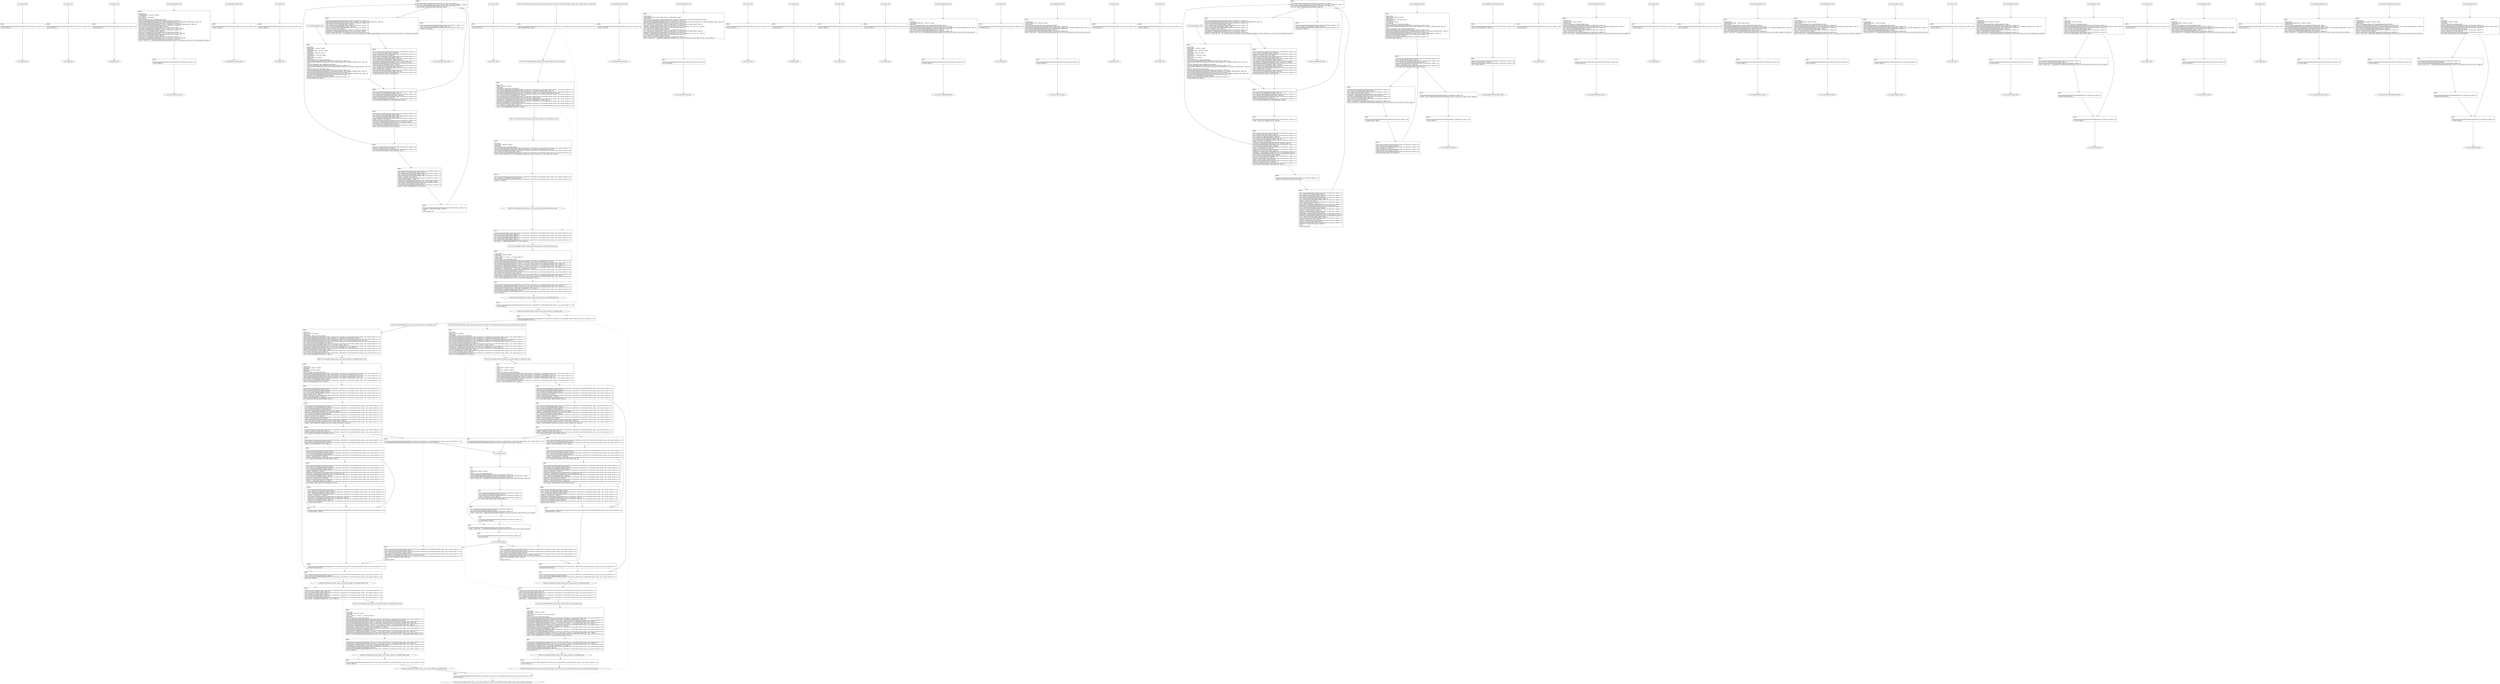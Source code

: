 digraph "icfg graph" {
BBio_ll_good1_end [label="{io_ll_good1_end}"];
BBio_ll_bad6_end [label="{io_ll_bad6_end}"];
BBio_ll_good5_end [label="{io_ll_good5_end}"];
BBio_ll_printWcharLine_end [label="{io_ll_printWcharLine_end}"];
BBio_ll_globalReturnsFalse_end [label="{io_ll_globalReturnsFalse_end}"];
BBio_ll_bad8_end [label="{io_ll_bad8_end}"];
BBio_ll_decodeHexWChars_end [label="{io_ll_decodeHexWChars_end}"];
BBio_ll_good7_end [label="{io_ll_good7_end}"];
BBCWE134_Uncontrolled_Format_String__char_console_vprintf_42_ll_goodG2BSource_end [label="{CWE134_Uncontrolled_Format_String__char_console_vprintf_42_ll_goodG2BSource_end}"];
BBio_ll_globalReturnsTrue_end [label="{io_ll_globalReturnsTrue_end}"];
BBio_ll_printStructLine_end [label="{io_ll_printStructLine_end}"];
BBio_ll_bad7_end [label="{io_ll_bad7_end}"];
BBio_ll_good6_end [label="{io_ll_good6_end}"];
BBio_ll_bad2_end [label="{io_ll_bad2_end}"];
BBio_ll_bad9_end [label="{io_ll_bad9_end}"];
BBio_ll_printUnsignedLine_end [label="{io_ll_printUnsignedLine_end}"];
BBio_ll_good4_end [label="{io_ll_good4_end}"];
BBCWE134_Uncontrolled_Format_String__char_console_vprintf_42_ll_goodG2BVaSink_end [label="{CWE134_Uncontrolled_Format_String__char_console_vprintf_42_ll_goodG2BVaSink_end}"];
BBio_ll_printSizeTLine_end [label="{io_ll_printSizeTLine_end}"];
BBio_ll_bad5_end [label="{io_ll_bad5_end}"];
BBio_ll_printLine_end [label="{io_ll_printLine_end}"];
BBio_ll_bad4_end [label="{io_ll_bad4_end}"];
BBio_ll_decodeHexChars_end [label="{io_ll_decodeHexChars_end}"];
BBio_ll_printBytesLine_end [label="{io_ll_printBytesLine_end}"];
BBCWE134_Uncontrolled_Format_String__char_console_vprintf_42_ll_CWE134_Uncontrolled_Format_String__char_console_vprintf_42_good_end [label="{CWE134_Uncontrolled_Format_String__char_console_vprintf_42_ll_CWE134_Uncontrolled_Format_String__char_console_vprintf_42_good_end}"];
BBio_ll_globalReturnsTrueOrFalse_end [label="{io_ll_globalReturnsTrueOrFalse_end}"];
BBio_ll_good3_end [label="{io_ll_good3_end}"];
BBio_ll_printHexCharLine_end [label="{io_ll_printHexCharLine_end}"];
BBio_ll_good9_end [label="{io_ll_good9_end}"];
BBio_ll_bad3_end [label="{io_ll_bad3_end}"];
BBio_ll_printDoubleLine_end [label="{io_ll_printDoubleLine_end}"];
BBio_ll_printShortLine_end [label="{io_ll_printShortLine_end}"];
BBio_ll_printLongLine_end [label="{io_ll_printLongLine_end}"];
BBio_ll_bad1_end [label="{io_ll_bad1_end}"];
BBCWE134_Uncontrolled_Format_String__char_console_vprintf_42_ll_badVaSink_end [label="{CWE134_Uncontrolled_Format_String__char_console_vprintf_42_ll_badVaSink_end}"];
BBio_ll_printFloatLine_end [label="{io_ll_printFloatLine_end}"];
BBCWE134_Uncontrolled_Format_String__char_console_vprintf_42_ll_goodB2G_end [label="{CWE134_Uncontrolled_Format_String__char_console_vprintf_42_ll_goodB2G_end}"];
BBCWE134_Uncontrolled_Format_String__char_console_vprintf_42_ll_CWE134_Uncontrolled_Format_String__char_console_vprintf_42_bad_end [label="{CWE134_Uncontrolled_Format_String__char_console_vprintf_42_ll_CWE134_Uncontrolled_Format_String__char_console_vprintf_42_bad_end}"];
BBio_ll_printWLine_end [label="{io_ll_printWLine_end}"];
BBio_ll_good2_end [label="{io_ll_good2_end}"];
BBio_ll_printIntLine_end [label="{io_ll_printIntLine_end}"];
BBCWE134_Uncontrolled_Format_String__char_console_vprintf_42_ll_badSource_end [label="{CWE134_Uncontrolled_Format_String__char_console_vprintf_42_ll_badSource_end}"];
BBio_ll_good8_end [label="{io_ll_good8_end}"];
BBio_ll_printLongLongLine_end [label="{io_ll_printLongLongLine_end}"];
BBio_ll_printHexUnsignedCharLine_end [label="{io_ll_printHexUnsignedCharLine_end}"];
BBCWE134_Uncontrolled_Format_String__char_console_vprintf_42_ll_goodG2B_end [label="{CWE134_Uncontrolled_Format_String__char_console_vprintf_42_ll_goodG2B_end}"];
BBio_ll_printSinkLine_end [label="{io_ll_printSinkLine_end}"];
BBCWE134_Uncontrolled_Format_String__char_console_vprintf_42_ll_goodB2GVaSink_end [label="{CWE134_Uncontrolled_Format_String__char_console_vprintf_42_ll_goodB2GVaSink_end}"];
BBCWE134_Uncontrolled_Format_String__char_console_vprintf_42_ll_goodB2GSource_end [label="{CWE134_Uncontrolled_Format_String__char_console_vprintf_42_ll_goodB2GSource_end}"];
BBio_ll_good1_start [label="{io_ll_good1_start}", shape=record];
io_ll_good1BB69 [label="{BB69:\l\l/home/raoxue/Desktop/MemVerif/workspace/000_079_603/source_code/io.c:187\l
  ret void, !dbg !52\l
}", shape=record];
BBio_ll_bad6_start [label="{io_ll_bad6_start}", shape=record];
io_ll_bad6BB83 [label="{BB83:\l\l/home/raoxue/Desktop/MemVerif/workspace/000_079_603/source_code/io.c:203\l
  ret void, !dbg !52\l
}", shape=record];
BBio_ll_good5_start [label="{io_ll_good5_start}", shape=record];
io_ll_good5BB73 [label="{BB73:\l\l/home/raoxue/Desktop/MemVerif/workspace/000_079_603/source_code/io.c:191\l
  ret void, !dbg !52\l
}", shape=record];
BBio_ll_printWcharLine_start [label="{io_ll_printWcharLine_start}", shape=record];
io_ll_printWcharLineBB28 [label="{BB28:\l\l/:3964106240\l
  %wideChar.addr = alloca i32, align 4\l
/:3964106240\l
  %s = alloca [2 x i32], align 4\l
/:3964106240\l
  store i32 %wideChar, i32* %wideChar.addr, align 4\l
/home/raoxue/Desktop/MemVerif/workspace/000_079_603/source_code/io.c:70\l
  call void @llvm.dbg.declare(metadata i32* %wideChar.addr, metadata !162, metadata !DIExpression()), !dbg !163\l
/home/raoxue/Desktop/MemVerif/workspace/000_079_603/source_code/io.c:74\l
  call void @llvm.dbg.declare(metadata [2 x i32]* %s, metadata !164, metadata !DIExpression()), !dbg !168\l
/home/raoxue/Desktop/MemVerif/workspace/000_079_603/source_code/io.c:75\l
  %0 = load i32, i32* %wideChar.addr, align 4, !dbg !61\l
/home/raoxue/Desktop/MemVerif/workspace/000_079_603/source_code/io.c:75\l
  %arrayidx = getelementptr inbounds [2 x i32], [2 x i32]* %s, i64 0, i64 0, !dbg !62\l
/home/raoxue/Desktop/MemVerif/workspace/000_079_603/source_code/io.c:75\l
  store i32 %0, i32* %arrayidx, align 4, !dbg !63\l
/home/raoxue/Desktop/MemVerif/workspace/000_079_603/source_code/io.c:76\l
  %arrayidx1 = getelementptr inbounds [2 x i32], [2 x i32]* %s, i64 0, i64 1, !dbg !64\l
/home/raoxue/Desktop/MemVerif/workspace/000_079_603/source_code/io.c:76\l
  store i32 0, i32* %arrayidx1, align 4, !dbg !65\l
/home/raoxue/Desktop/MemVerif/workspace/000_079_603/source_code/io.c:77\l
  %arraydecay = getelementptr inbounds [2 x i32], [2 x i32]* %s, i64 0, i64 0, !dbg !66\l
/home/raoxue/Desktop/MemVerif/workspace/000_079_603/source_code/io.c:77\l
  %call = call i32 (i8*, ...) @printf(i8* getelementptr inbounds ([5 x i8], [5 x i8]* @.str.10, i64 0, i64 0), i32* %arraydecay), !dbg !67\l
}", shape=record];
io_ll_printWcharLineBB28 [label="{BB28:\l\l/:3964106240\l
  %wideChar.addr = alloca i32, align 4\l
/:3964106240\l
  %s = alloca [2 x i32], align 4\l
/:3964106240\l
  store i32 %wideChar, i32* %wideChar.addr, align 4\l
/home/raoxue/Desktop/MemVerif/workspace/000_079_603/source_code/io.c:70\l
  call void @llvm.dbg.declare(metadata i32* %wideChar.addr, metadata !162, metadata !DIExpression()), !dbg !163\l
/home/raoxue/Desktop/MemVerif/workspace/000_079_603/source_code/io.c:74\l
  call void @llvm.dbg.declare(metadata [2 x i32]* %s, metadata !164, metadata !DIExpression()), !dbg !168\l
/home/raoxue/Desktop/MemVerif/workspace/000_079_603/source_code/io.c:75\l
  %0 = load i32, i32* %wideChar.addr, align 4, !dbg !61\l
/home/raoxue/Desktop/MemVerif/workspace/000_079_603/source_code/io.c:75\l
  %arrayidx = getelementptr inbounds [2 x i32], [2 x i32]* %s, i64 0, i64 0, !dbg !62\l
/home/raoxue/Desktop/MemVerif/workspace/000_079_603/source_code/io.c:75\l
  store i32 %0, i32* %arrayidx, align 4, !dbg !63\l
/home/raoxue/Desktop/MemVerif/workspace/000_079_603/source_code/io.c:76\l
  %arrayidx1 = getelementptr inbounds [2 x i32], [2 x i32]* %s, i64 0, i64 1, !dbg !64\l
/home/raoxue/Desktop/MemVerif/workspace/000_079_603/source_code/io.c:76\l
  store i32 0, i32* %arrayidx1, align 4, !dbg !65\l
/home/raoxue/Desktop/MemVerif/workspace/000_079_603/source_code/io.c:77\l
  %arraydecay = getelementptr inbounds [2 x i32], [2 x i32]* %s, i64 0, i64 0, !dbg !66\l
/home/raoxue/Desktop/MemVerif/workspace/000_079_603/source_code/io.c:77\l
  %call = call i32 (i8*, ...) @printf(i8* getelementptr inbounds ([5 x i8], [5 x i8]* @.str.10, i64 0, i64 0), i32* %arraydecay), !dbg !67\l
}", shape=record];
io_ll_printWcharLineBB29 [label="{BB29:\l\l/home/raoxue/Desktop/MemVerif/workspace/000_079_603/source_code/io.c:78\l
  ret void, !dbg !68\l
}", shape=record];
BBio_ll_globalReturnsFalse_start [label="{io_ll_globalReturnsFalse_start}", shape=record];
io_ll_globalReturnsFalseBB66 [label="{BB66:\l\l/home/raoxue/Desktop/MemVerif/workspace/000_079_603/source_code/io.c:163\l
  ret i32 0, !dbg !52\l
}", shape=record];
BBio_ll_bad8_start [label="{io_ll_bad8_start}", shape=record];
io_ll_bad8BB85 [label="{BB85:\l\l/home/raoxue/Desktop/MemVerif/workspace/000_079_603/source_code/io.c:205\l
  ret void, !dbg !52\l
}", shape=record];
BBio_ll_decodeHexWChars_start [label="{io_ll_decodeHexWChars_start}", shape=record];
io_ll_decodeHexWCharsBB55 [label="{BB55:\l\l/:86506056\l
  %bytes.addr = alloca i8*, align 8\l
/:86506056\l
  %numBytes.addr = alloca i64, align 8\l
/:86506056\l
  %hex.addr = alloca i32*, align 8\l
/:86506056\l
  %numWritten = alloca i64, align 8\l
/:86506056\l
  %byte = alloca i32, align 4\l
/:86506056\l
  store i8* %bytes, i8** %bytes.addr, align 8\l
/home/raoxue/Desktop/MemVerif/workspace/000_079_603/source_code/io.c:135\l
  call void @llvm.dbg.declare(metadata i8** %bytes.addr, metadata !290, metadata !DIExpression()), !dbg !291\l
/:135\l
  store i64 %numBytes, i64* %numBytes.addr, align 8\l
/home/raoxue/Desktop/MemVerif/workspace/000_079_603/source_code/io.c:135\l
  call void @llvm.dbg.declare(metadata i64* %numBytes.addr, metadata !292, metadata !DIExpression()), !dbg !293\l
/:135\l
  store i32* %hex, i32** %hex.addr, align 8\l
/home/raoxue/Desktop/MemVerif/workspace/000_079_603/source_code/io.c:135\l
  call void @llvm.dbg.declare(metadata i32** %hex.addr, metadata !294, metadata !DIExpression()), !dbg !295\l
/home/raoxue/Desktop/MemVerif/workspace/000_079_603/source_code/io.c:137\l
  call void @llvm.dbg.declare(metadata i64* %numWritten, metadata !296, metadata !DIExpression()), !dbg !297\l
/home/raoxue/Desktop/MemVerif/workspace/000_079_603/source_code/io.c:137\l
  store i64 0, i64* %numWritten, align 8, !dbg !65\l
/home/raoxue/Desktop/MemVerif/workspace/000_079_603/source_code/io.c:143\l
  br label %while.cond, !dbg !66\l
}", shape=record];
io_ll_decodeHexWCharsBB56 [label="{BB56:\l\l/home/raoxue/Desktop/MemVerif/workspace/000_079_603/source_code/io.c:143\l
  %0 = load i64, i64* %numWritten, align 8, !dbg !67\l
/home/raoxue/Desktop/MemVerif/workspace/000_079_603/source_code/io.c:143\l
  %1 = load i64, i64* %numBytes.addr, align 8, !dbg !68\l
/home/raoxue/Desktop/MemVerif/workspace/000_079_603/source_code/io.c:143\l
  %cmp = icmp ult i64 %0, %1, !dbg !69\l
/home/raoxue/Desktop/MemVerif/workspace/000_079_603/source_code/io.c:143\l
  br i1 %cmp, label %land.lhs.true, label %land.end, !dbg !70\l
}", shape=record];
io_ll_decodeHexWCharsBB57 [label="{BB57:\l\l/home/raoxue/Desktop/MemVerif/workspace/000_079_603/source_code/io.c:143\l
  %2 = load i32*, i32** %hex.addr, align 8, !dbg !71\l
/home/raoxue/Desktop/MemVerif/workspace/000_079_603/source_code/io.c:143\l
  %3 = load i64, i64* %numWritten, align 8, !dbg !72\l
/home/raoxue/Desktop/MemVerif/workspace/000_079_603/source_code/io.c:143\l
  %mul = mul i64 2, %3, !dbg !73\l
/home/raoxue/Desktop/MemVerif/workspace/000_079_603/source_code/io.c:143\l
  %arrayidx = getelementptr inbounds i32, i32* %2, i64 %mul, !dbg !71\l
/home/raoxue/Desktop/MemVerif/workspace/000_079_603/source_code/io.c:143\l
  %4 = load i32, i32* %arrayidx, align 4, !dbg !71\l
/home/raoxue/Desktop/MemVerif/workspace/000_079_603/source_code/io.c:143\l
  %call = call i32 @iswxdigit(i32 %4) #5, !dbg !74\l
}", shape=record];
io_ll_decodeHexWCharsBB57 [label="{BB57:\l\l/home/raoxue/Desktop/MemVerif/workspace/000_079_603/source_code/io.c:143\l
  %2 = load i32*, i32** %hex.addr, align 8, !dbg !71\l
/home/raoxue/Desktop/MemVerif/workspace/000_079_603/source_code/io.c:143\l
  %3 = load i64, i64* %numWritten, align 8, !dbg !72\l
/home/raoxue/Desktop/MemVerif/workspace/000_079_603/source_code/io.c:143\l
  %mul = mul i64 2, %3, !dbg !73\l
/home/raoxue/Desktop/MemVerif/workspace/000_079_603/source_code/io.c:143\l
  %arrayidx = getelementptr inbounds i32, i32* %2, i64 %mul, !dbg !71\l
/home/raoxue/Desktop/MemVerif/workspace/000_079_603/source_code/io.c:143\l
  %4 = load i32, i32* %arrayidx, align 4, !dbg !71\l
/home/raoxue/Desktop/MemVerif/workspace/000_079_603/source_code/io.c:143\l
  %call = call i32 @iswxdigit(i32 %4) #5, !dbg !74\l
}", shape=record];
io_ll_decodeHexWCharsBB59 [label="{BB59:\l\l/home/raoxue/Desktop/MemVerif/workspace/000_079_603/source_code/io.c:143\l
  %tobool = icmp ne i32 %call, 0, !dbg !74\l
/home/raoxue/Desktop/MemVerif/workspace/000_079_603/source_code/io.c:143\l
  br i1 %tobool, label %land.rhs, label %land.end, !dbg !75\l
}", shape=record];
io_ll_decodeHexWCharsBB60 [label="{BB60:\l\l/home/raoxue/Desktop/MemVerif/workspace/000_079_603/source_code/io.c:143\l
  %5 = load i32*, i32** %hex.addr, align 8, !dbg !76\l
/home/raoxue/Desktop/MemVerif/workspace/000_079_603/source_code/io.c:143\l
  %6 = load i64, i64* %numWritten, align 8, !dbg !77\l
/home/raoxue/Desktop/MemVerif/workspace/000_079_603/source_code/io.c:143\l
  %mul1 = mul i64 2, %6, !dbg !78\l
/home/raoxue/Desktop/MemVerif/workspace/000_079_603/source_code/io.c:143\l
  %add = add i64 %mul1, 1, !dbg !79\l
/home/raoxue/Desktop/MemVerif/workspace/000_079_603/source_code/io.c:143\l
  %arrayidx2 = getelementptr inbounds i32, i32* %5, i64 %add, !dbg !76\l
/home/raoxue/Desktop/MemVerif/workspace/000_079_603/source_code/io.c:143\l
  %7 = load i32, i32* %arrayidx2, align 4, !dbg !76\l
/home/raoxue/Desktop/MemVerif/workspace/000_079_603/source_code/io.c:143\l
  %call3 = call i32 @iswxdigit(i32 %7) #5, !dbg !80\l
}", shape=record];
io_ll_decodeHexWCharsBB60 [label="{BB60:\l\l/home/raoxue/Desktop/MemVerif/workspace/000_079_603/source_code/io.c:143\l
  %5 = load i32*, i32** %hex.addr, align 8, !dbg !76\l
/home/raoxue/Desktop/MemVerif/workspace/000_079_603/source_code/io.c:143\l
  %6 = load i64, i64* %numWritten, align 8, !dbg !77\l
/home/raoxue/Desktop/MemVerif/workspace/000_079_603/source_code/io.c:143\l
  %mul1 = mul i64 2, %6, !dbg !78\l
/home/raoxue/Desktop/MemVerif/workspace/000_079_603/source_code/io.c:143\l
  %add = add i64 %mul1, 1, !dbg !79\l
/home/raoxue/Desktop/MemVerif/workspace/000_079_603/source_code/io.c:143\l
  %arrayidx2 = getelementptr inbounds i32, i32* %5, i64 %add, !dbg !76\l
/home/raoxue/Desktop/MemVerif/workspace/000_079_603/source_code/io.c:143\l
  %7 = load i32, i32* %arrayidx2, align 4, !dbg !76\l
/home/raoxue/Desktop/MemVerif/workspace/000_079_603/source_code/io.c:143\l
  %call3 = call i32 @iswxdigit(i32 %7) #5, !dbg !80\l
}", shape=record];
io_ll_decodeHexWCharsBB61 [label="{BB61:\l\l/home/raoxue/Desktop/MemVerif/workspace/000_079_603/source_code/io.c:143\l
  %tobool4 = icmp ne i32 %call3, 0, !dbg !75\l
/:143\l
  br label %land.end\l
}", shape=record];
io_ll_decodeHexWCharsBB58 [label="{BB58:\l\l/home/raoxue/Desktop/MemVerif/workspace/000_079_603/source_code/io.c:0\l
  %8 = phi i1 [ false, %land.lhs.true ], [ false, %while.cond ], [ %tobool4, %land.rhs ], !dbg !81\l
/home/raoxue/Desktop/MemVerif/workspace/000_079_603/source_code/io.c:143\l
  br i1 %8, label %while.body, label %while.end, !dbg !66\l
}", shape=record];
io_ll_decodeHexWCharsBB62 [label="{BB62:\l\l/home/raoxue/Desktop/MemVerif/workspace/000_079_603/source_code/io.c:145\l
  call void @llvm.dbg.declare(metadata i32* %byte, metadata !314, metadata !DIExpression()), !dbg !316\l
/home/raoxue/Desktop/MemVerif/workspace/000_079_603/source_code/io.c:146\l
  %9 = load i32*, i32** %hex.addr, align 8, !dbg !85\l
/home/raoxue/Desktop/MemVerif/workspace/000_079_603/source_code/io.c:146\l
  %10 = load i64, i64* %numWritten, align 8, !dbg !86\l
/home/raoxue/Desktop/MemVerif/workspace/000_079_603/source_code/io.c:146\l
  %mul5 = mul i64 2, %10, !dbg !87\l
/home/raoxue/Desktop/MemVerif/workspace/000_079_603/source_code/io.c:146\l
  %arrayidx6 = getelementptr inbounds i32, i32* %9, i64 %mul5, !dbg !85\l
/home/raoxue/Desktop/MemVerif/workspace/000_079_603/source_code/io.c:146\l
  %call7 = call i32 (i32*, i32*, ...) @__isoc99_swscanf(i32* %arrayidx6, i32* getelementptr inbounds ([5 x i32], [5 x i32]* @.str.16, i64 0, i64 0), i32* %byte) #5, !dbg !88\l
}", shape=record];
io_ll_decodeHexWCharsBB62 [label="{BB62:\l\l/home/raoxue/Desktop/MemVerif/workspace/000_079_603/source_code/io.c:145\l
  call void @llvm.dbg.declare(metadata i32* %byte, metadata !314, metadata !DIExpression()), !dbg !316\l
/home/raoxue/Desktop/MemVerif/workspace/000_079_603/source_code/io.c:146\l
  %9 = load i32*, i32** %hex.addr, align 8, !dbg !85\l
/home/raoxue/Desktop/MemVerif/workspace/000_079_603/source_code/io.c:146\l
  %10 = load i64, i64* %numWritten, align 8, !dbg !86\l
/home/raoxue/Desktop/MemVerif/workspace/000_079_603/source_code/io.c:146\l
  %mul5 = mul i64 2, %10, !dbg !87\l
/home/raoxue/Desktop/MemVerif/workspace/000_079_603/source_code/io.c:146\l
  %arrayidx6 = getelementptr inbounds i32, i32* %9, i64 %mul5, !dbg !85\l
/home/raoxue/Desktop/MemVerif/workspace/000_079_603/source_code/io.c:146\l
  %call7 = call i32 (i32*, i32*, ...) @__isoc99_swscanf(i32* %arrayidx6, i32* getelementptr inbounds ([5 x i32], [5 x i32]* @.str.16, i64 0, i64 0), i32* %byte) #5, !dbg !88\l
}", shape=record];
io_ll_decodeHexWCharsBB64 [label="{BB64:\l\l/home/raoxue/Desktop/MemVerif/workspace/000_079_603/source_code/io.c:147\l
  %11 = load i32, i32* %byte, align 4, !dbg !89\l
/home/raoxue/Desktop/MemVerif/workspace/000_079_603/source_code/io.c:147\l
  %conv = trunc i32 %11 to i8, !dbg !90\l
/home/raoxue/Desktop/MemVerif/workspace/000_079_603/source_code/io.c:147\l
  %12 = load i8*, i8** %bytes.addr, align 8, !dbg !91\l
/home/raoxue/Desktop/MemVerif/workspace/000_079_603/source_code/io.c:147\l
  %13 = load i64, i64* %numWritten, align 8, !dbg !92\l
/home/raoxue/Desktop/MemVerif/workspace/000_079_603/source_code/io.c:147\l
  %arrayidx8 = getelementptr inbounds i8, i8* %12, i64 %13, !dbg !91\l
/home/raoxue/Desktop/MemVerif/workspace/000_079_603/source_code/io.c:147\l
  store i8 %conv, i8* %arrayidx8, align 1, !dbg !93\l
/home/raoxue/Desktop/MemVerif/workspace/000_079_603/source_code/io.c:148\l
  %14 = load i64, i64* %numWritten, align 8, !dbg !94\l
/home/raoxue/Desktop/MemVerif/workspace/000_079_603/source_code/io.c:148\l
  %inc = add i64 %14, 1, !dbg !94\l
/home/raoxue/Desktop/MemVerif/workspace/000_079_603/source_code/io.c:148\l
  store i64 %inc, i64* %numWritten, align 8, !dbg !94\l
/home/raoxue/Desktop/MemVerif/workspace/000_079_603/source_code/io.c:143\l
  br label %while.cond, !dbg !66, !llvm.loop !95\l
}", shape=record];
io_ll_decodeHexWCharsBB63 [label="{BB63:\l\l/home/raoxue/Desktop/MemVerif/workspace/000_079_603/source_code/io.c:151\l
  %15 = load i64, i64* %numWritten, align 8, !dbg !98\l
/home/raoxue/Desktop/MemVerif/workspace/000_079_603/source_code/io.c:151\l
  ret i64 %15, !dbg !99\l
}", shape=record];
BBio_ll_good7_start [label="{io_ll_good7_start}", shape=record];
io_ll_good7BB75 [label="{BB75:\l\l/home/raoxue/Desktop/MemVerif/workspace/000_079_603/source_code/io.c:193\l
  ret void, !dbg !52\l
}", shape=record];
BBCWE134_Uncontrolled_Format_String__char_console_vprintf_42_ll_goodG2BSource_start [label="{CWE134_Uncontrolled_Format_String__char_console_vprintf_42_ll_goodG2BSource_start}", shape=record];
CWE134_Uncontrolled_Format_String__char_console_vprintf_42_ll_goodG2BSourceBB18 [label="{BB18:\l\l/:86759800\l
  %data.addr = alloca i8*, align 8\l
/:86759800\l
  store i8* %data, i8** %data.addr, align 8\l
/home/raoxue/Desktop/MemVerif/workspace/000_079_603/source_code/CWE134_Uncontrolled_Format_String__char_console_vprintf_42.c:83\l
  call void @llvm.dbg.declare(metadata i8** %data.addr, metadata !119, metadata !DIExpression()), !dbg !120\l
/home/raoxue/Desktop/MemVerif/workspace/000_079_603/source_code/CWE134_Uncontrolled_Format_String__char_console_vprintf_42.c:86\l
  %0 = load i8*, i8** %data.addr, align 8, !dbg !17\l
/home/raoxue/Desktop/MemVerif/workspace/000_079_603/source_code/CWE134_Uncontrolled_Format_String__char_console_vprintf_42.c:86\l
  %call = call i8* @strcpy(i8* %0, i8* getelementptr inbounds ([16 x i8], [16 x i8]* @.str.1, i64 0, i64 0)) #7, !dbg !18\l
}", shape=record];
CWE134_Uncontrolled_Format_String__char_console_vprintf_42_ll_goodG2BSourceBB18 [label="{BB18:\l\l/:86759800\l
  %data.addr = alloca i8*, align 8\l
/:86759800\l
  store i8* %data, i8** %data.addr, align 8\l
/home/raoxue/Desktop/MemVerif/workspace/000_079_603/source_code/CWE134_Uncontrolled_Format_String__char_console_vprintf_42.c:83\l
  call void @llvm.dbg.declare(metadata i8** %data.addr, metadata !119, metadata !DIExpression()), !dbg !120\l
/home/raoxue/Desktop/MemVerif/workspace/000_079_603/source_code/CWE134_Uncontrolled_Format_String__char_console_vprintf_42.c:86\l
  %0 = load i8*, i8** %data.addr, align 8, !dbg !17\l
/home/raoxue/Desktop/MemVerif/workspace/000_079_603/source_code/CWE134_Uncontrolled_Format_String__char_console_vprintf_42.c:86\l
  %call = call i8* @strcpy(i8* %0, i8* getelementptr inbounds ([16 x i8], [16 x i8]* @.str.1, i64 0, i64 0)) #7, !dbg !18\l
}", shape=record];
CWE134_Uncontrolled_Format_String__char_console_vprintf_42_ll_goodG2BSourceBB19 [label="{BB19:\l\l/home/raoxue/Desktop/MemVerif/workspace/000_079_603/source_code/CWE134_Uncontrolled_Format_String__char_console_vprintf_42.c:87\l
  %1 = load i8*, i8** %data.addr, align 8, !dbg !19\l
/home/raoxue/Desktop/MemVerif/workspace/000_079_603/source_code/CWE134_Uncontrolled_Format_String__char_console_vprintf_42.c:87\l
  ret i8* %1, !dbg !20\l
}", shape=record];
BBio_ll_globalReturnsTrue_start [label="{io_ll_globalReturnsTrue_start}", shape=record];
io_ll_globalReturnsTrueBB65 [label="{BB65:\l\l/home/raoxue/Desktop/MemVerif/workspace/000_079_603/source_code/io.c:158\l
  ret i32 1, !dbg !52\l
}", shape=record];
BBio_ll_printStructLine_start [label="{io_ll_printStructLine_start}", shape=record];
io_ll_printStructLineBB36 [label="{BB36:\l\l/:3964106240\l
  %structTwoIntsStruct.addr = alloca %struct._twoIntsStruct*, align 8\l
/:3964106240\l
  store %struct._twoIntsStruct* %structTwoIntsStruct, %struct._twoIntsStruct** %structTwoIntsStruct.addr, align 8\l
/home/raoxue/Desktop/MemVerif/workspace/000_079_603/source_code/io.c:95\l
  call void @llvm.dbg.declare(metadata %struct._twoIntsStruct** %structTwoIntsStruct.addr, metadata !212, metadata !DIExpression()), !dbg !213\l
/home/raoxue/Desktop/MemVerif/workspace/000_079_603/source_code/io.c:97\l
  %0 = load %struct._twoIntsStruct*, %struct._twoIntsStruct** %structTwoIntsStruct.addr, align 8, !dbg !61\l
/home/raoxue/Desktop/MemVerif/workspace/000_079_603/source_code/io.c:97\l
  %intOne = getelementptr inbounds %struct._twoIntsStruct, %struct._twoIntsStruct* %0, i32 0, i32 0, !dbg !62\l
/home/raoxue/Desktop/MemVerif/workspace/000_079_603/source_code/io.c:97\l
  %1 = load i32, i32* %intOne, align 4, !dbg !62\l
/home/raoxue/Desktop/MemVerif/workspace/000_079_603/source_code/io.c:97\l
  %2 = load %struct._twoIntsStruct*, %struct._twoIntsStruct** %structTwoIntsStruct.addr, align 8, !dbg !63\l
/home/raoxue/Desktop/MemVerif/workspace/000_079_603/source_code/io.c:97\l
  %intTwo = getelementptr inbounds %struct._twoIntsStruct, %struct._twoIntsStruct* %2, i32 0, i32 1, !dbg !64\l
/home/raoxue/Desktop/MemVerif/workspace/000_079_603/source_code/io.c:97\l
  %3 = load i32, i32* %intTwo, align 4, !dbg !64\l
/home/raoxue/Desktop/MemVerif/workspace/000_079_603/source_code/io.c:97\l
  %call = call i32 (i8*, ...) @printf(i8* getelementptr inbounds ([10 x i8], [10 x i8]* @.str.13, i64 0, i64 0), i32 %1, i32 %3), !dbg !65\l
}", shape=record];
io_ll_printStructLineBB36 [label="{BB36:\l\l/:3964106240\l
  %structTwoIntsStruct.addr = alloca %struct._twoIntsStruct*, align 8\l
/:3964106240\l
  store %struct._twoIntsStruct* %structTwoIntsStruct, %struct._twoIntsStruct** %structTwoIntsStruct.addr, align 8\l
/home/raoxue/Desktop/MemVerif/workspace/000_079_603/source_code/io.c:95\l
  call void @llvm.dbg.declare(metadata %struct._twoIntsStruct** %structTwoIntsStruct.addr, metadata !212, metadata !DIExpression()), !dbg !213\l
/home/raoxue/Desktop/MemVerif/workspace/000_079_603/source_code/io.c:97\l
  %0 = load %struct._twoIntsStruct*, %struct._twoIntsStruct** %structTwoIntsStruct.addr, align 8, !dbg !61\l
/home/raoxue/Desktop/MemVerif/workspace/000_079_603/source_code/io.c:97\l
  %intOne = getelementptr inbounds %struct._twoIntsStruct, %struct._twoIntsStruct* %0, i32 0, i32 0, !dbg !62\l
/home/raoxue/Desktop/MemVerif/workspace/000_079_603/source_code/io.c:97\l
  %1 = load i32, i32* %intOne, align 4, !dbg !62\l
/home/raoxue/Desktop/MemVerif/workspace/000_079_603/source_code/io.c:97\l
  %2 = load %struct._twoIntsStruct*, %struct._twoIntsStruct** %structTwoIntsStruct.addr, align 8, !dbg !63\l
/home/raoxue/Desktop/MemVerif/workspace/000_079_603/source_code/io.c:97\l
  %intTwo = getelementptr inbounds %struct._twoIntsStruct, %struct._twoIntsStruct* %2, i32 0, i32 1, !dbg !64\l
/home/raoxue/Desktop/MemVerif/workspace/000_079_603/source_code/io.c:97\l
  %3 = load i32, i32* %intTwo, align 4, !dbg !64\l
/home/raoxue/Desktop/MemVerif/workspace/000_079_603/source_code/io.c:97\l
  %call = call i32 (i8*, ...) @printf(i8* getelementptr inbounds ([10 x i8], [10 x i8]* @.str.13, i64 0, i64 0), i32 %1, i32 %3), !dbg !65\l
}", shape=record];
io_ll_printStructLineBB37 [label="{BB37:\l\l/home/raoxue/Desktop/MemVerif/workspace/000_079_603/source_code/io.c:98\l
  ret void, !dbg !66\l
}", shape=record];
BBio_ll_bad7_start [label="{io_ll_bad7_start}", shape=record];
io_ll_bad7BB84 [label="{BB84:\l\l/home/raoxue/Desktop/MemVerif/workspace/000_079_603/source_code/io.c:204\l
  ret void, !dbg !52\l
}", shape=record];
BBio_ll_good6_start [label="{io_ll_good6_start}", shape=record];
io_ll_good6BB74 [label="{BB74:\l\l/home/raoxue/Desktop/MemVerif/workspace/000_079_603/source_code/io.c:192\l
  ret void, !dbg !52\l
}", shape=record];
BBio_ll_bad2_start [label="{io_ll_bad2_start}", shape=record];
io_ll_bad2BB79 [label="{BB79:\l\l/home/raoxue/Desktop/MemVerif/workspace/000_079_603/source_code/io.c:199\l
  ret void, !dbg !52\l
}", shape=record];
BBio_ll_bad9_start [label="{io_ll_bad9_start}", shape=record];
io_ll_bad9BB86 [label="{BB86:\l\l/home/raoxue/Desktop/MemVerif/workspace/000_079_603/source_code/io.c:206\l
  ret void, !dbg !52\l
}", shape=record];
BBio_ll_printUnsignedLine_start [label="{io_ll_printUnsignedLine_start}", shape=record];
io_ll_printUnsignedLineBB30 [label="{BB30:\l\l/:86667096\l
  %unsignedNumber.addr = alloca i32, align 4\l
/:86667096\l
  store i32 %unsignedNumber, i32* %unsignedNumber.addr, align 4\l
/home/raoxue/Desktop/MemVerif/workspace/000_079_603/source_code/io.c:80\l
  call void @llvm.dbg.declare(metadata i32* %unsignedNumber.addr, metadata !180, metadata !DIExpression()), !dbg !181\l
/home/raoxue/Desktop/MemVerif/workspace/000_079_603/source_code/io.c:82\l
  %0 = load i32, i32* %unsignedNumber.addr, align 4, !dbg !54\l
/home/raoxue/Desktop/MemVerif/workspace/000_079_603/source_code/io.c:82\l
  %call = call i32 (i8*, ...) @printf(i8* getelementptr inbounds ([4 x i8], [4 x i8]* @.str.11, i64 0, i64 0), i32 %0), !dbg !55\l
}", shape=record];
io_ll_printUnsignedLineBB30 [label="{BB30:\l\l/:86667096\l
  %unsignedNumber.addr = alloca i32, align 4\l
/:86667096\l
  store i32 %unsignedNumber, i32* %unsignedNumber.addr, align 4\l
/home/raoxue/Desktop/MemVerif/workspace/000_079_603/source_code/io.c:80\l
  call void @llvm.dbg.declare(metadata i32* %unsignedNumber.addr, metadata !180, metadata !DIExpression()), !dbg !181\l
/home/raoxue/Desktop/MemVerif/workspace/000_079_603/source_code/io.c:82\l
  %0 = load i32, i32* %unsignedNumber.addr, align 4, !dbg !54\l
/home/raoxue/Desktop/MemVerif/workspace/000_079_603/source_code/io.c:82\l
  %call = call i32 (i8*, ...) @printf(i8* getelementptr inbounds ([4 x i8], [4 x i8]* @.str.11, i64 0, i64 0), i32 %0), !dbg !55\l
}", shape=record];
io_ll_printUnsignedLineBB31 [label="{BB31:\l\l/home/raoxue/Desktop/MemVerif/workspace/000_079_603/source_code/io.c:83\l
  ret void, !dbg !56\l
}", shape=record];
BBio_ll_good4_start [label="{io_ll_good4_start}", shape=record];
io_ll_good4BB72 [label="{BB72:\l\l/home/raoxue/Desktop/MemVerif/workspace/000_079_603/source_code/io.c:190\l
  ret void, !dbg !52\l
}", shape=record];
BBCWE134_Uncontrolled_Format_String__char_console_vprintf_42_ll_goodG2BVaSink_start [label="{CWE134_Uncontrolled_Format_String__char_console_vprintf_42_ll_goodG2BVaSink_start}", shape=record];
CWE134_Uncontrolled_Format_String__char_console_vprintf_42_ll_goodG2BVaSinkBB20 [label="{BB20:\l\l/:1318951680\l
  %data.addr = alloca i8*, align 8\l
/:1318951680\l
  %args = alloca [1 x %struct.__va_list_tag], align 16\l
/:1318951680\l
  store i8* %data, i8** %data.addr, align 8\l
/home/raoxue/Desktop/MemVerif/workspace/000_079_603/source_code/CWE134_Uncontrolled_Format_String__char_console_vprintf_42.c:90\l
  call void @llvm.dbg.declare(metadata i8** %data.addr, metadata !126, metadata !DIExpression()), !dbg !127\l
/home/raoxue/Desktop/MemVerif/workspace/000_079_603/source_code/CWE134_Uncontrolled_Format_String__char_console_vprintf_42.c:93\l
  call void @llvm.dbg.declare(metadata [1 x %struct.__va_list_tag]* %args, metadata !128, metadata !DIExpression()), !dbg !130\l
/home/raoxue/Desktop/MemVerif/workspace/000_079_603/source_code/CWE134_Uncontrolled_Format_String__char_console_vprintf_42.c:94\l
  %arraydecay = getelementptr inbounds [1 x %struct.__va_list_tag], [1 x %struct.__va_list_tag]* %args, i64 0, i64 0, !dbg !35\l
/home/raoxue/Desktop/MemVerif/workspace/000_079_603/source_code/CWE134_Uncontrolled_Format_String__char_console_vprintf_42.c:94\l
  %arraydecay1 = bitcast %struct.__va_list_tag* %arraydecay to i8*, !dbg !35\l
/home/raoxue/Desktop/MemVerif/workspace/000_079_603/source_code/CWE134_Uncontrolled_Format_String__char_console_vprintf_42.c:94\l
  call void @llvm.va_start(i8* %arraydecay1), !dbg !35\l
/home/raoxue/Desktop/MemVerif/workspace/000_079_603/source_code/CWE134_Uncontrolled_Format_String__char_console_vprintf_42.c:96\l
  %0 = load i8*, i8** %data.addr, align 8, !dbg !36\l
/home/raoxue/Desktop/MemVerif/workspace/000_079_603/source_code/CWE134_Uncontrolled_Format_String__char_console_vprintf_42.c:96\l
  %arraydecay2 = getelementptr inbounds [1 x %struct.__va_list_tag], [1 x %struct.__va_list_tag]* %args, i64 0, i64 0, !dbg !37\l
/home/raoxue/Desktop/MemVerif/workspace/000_079_603/source_code/CWE134_Uncontrolled_Format_String__char_console_vprintf_42.c:96\l
  %call = call i32 @vprintf(i8* %0, %struct.__va_list_tag* %arraydecay2), !dbg !38\l
}", shape=record];
CWE134_Uncontrolled_Format_String__char_console_vprintf_42_ll_goodG2BVaSinkBB20 [label="{BB20:\l\l/:1318951680\l
  %data.addr = alloca i8*, align 8\l
/:1318951680\l
  %args = alloca [1 x %struct.__va_list_tag], align 16\l
/:1318951680\l
  store i8* %data, i8** %data.addr, align 8\l
/home/raoxue/Desktop/MemVerif/workspace/000_079_603/source_code/CWE134_Uncontrolled_Format_String__char_console_vprintf_42.c:90\l
  call void @llvm.dbg.declare(metadata i8** %data.addr, metadata !126, metadata !DIExpression()), !dbg !127\l
/home/raoxue/Desktop/MemVerif/workspace/000_079_603/source_code/CWE134_Uncontrolled_Format_String__char_console_vprintf_42.c:93\l
  call void @llvm.dbg.declare(metadata [1 x %struct.__va_list_tag]* %args, metadata !128, metadata !DIExpression()), !dbg !130\l
/home/raoxue/Desktop/MemVerif/workspace/000_079_603/source_code/CWE134_Uncontrolled_Format_String__char_console_vprintf_42.c:94\l
  %arraydecay = getelementptr inbounds [1 x %struct.__va_list_tag], [1 x %struct.__va_list_tag]* %args, i64 0, i64 0, !dbg !35\l
/home/raoxue/Desktop/MemVerif/workspace/000_079_603/source_code/CWE134_Uncontrolled_Format_String__char_console_vprintf_42.c:94\l
  %arraydecay1 = bitcast %struct.__va_list_tag* %arraydecay to i8*, !dbg !35\l
/home/raoxue/Desktop/MemVerif/workspace/000_079_603/source_code/CWE134_Uncontrolled_Format_String__char_console_vprintf_42.c:94\l
  call void @llvm.va_start(i8* %arraydecay1), !dbg !35\l
/home/raoxue/Desktop/MemVerif/workspace/000_079_603/source_code/CWE134_Uncontrolled_Format_String__char_console_vprintf_42.c:96\l
  %0 = load i8*, i8** %data.addr, align 8, !dbg !36\l
/home/raoxue/Desktop/MemVerif/workspace/000_079_603/source_code/CWE134_Uncontrolled_Format_String__char_console_vprintf_42.c:96\l
  %arraydecay2 = getelementptr inbounds [1 x %struct.__va_list_tag], [1 x %struct.__va_list_tag]* %args, i64 0, i64 0, !dbg !37\l
/home/raoxue/Desktop/MemVerif/workspace/000_079_603/source_code/CWE134_Uncontrolled_Format_String__char_console_vprintf_42.c:96\l
  %call = call i32 @vprintf(i8* %0, %struct.__va_list_tag* %arraydecay2), !dbg !38\l
}", shape=record];
CWE134_Uncontrolled_Format_String__char_console_vprintf_42_ll_goodG2BVaSinkBB21 [label="{BB21:\l\l/home/raoxue/Desktop/MemVerif/workspace/000_079_603/source_code/CWE134_Uncontrolled_Format_String__char_console_vprintf_42.c:97\l
  %arraydecay3 = getelementptr inbounds [1 x %struct.__va_list_tag], [1 x %struct.__va_list_tag]* %args, i64 0, i64 0, !dbg !39\l
/home/raoxue/Desktop/MemVerif/workspace/000_079_603/source_code/CWE134_Uncontrolled_Format_String__char_console_vprintf_42.c:97\l
  %arraydecay34 = bitcast %struct.__va_list_tag* %arraydecay3 to i8*, !dbg !39\l
/home/raoxue/Desktop/MemVerif/workspace/000_079_603/source_code/CWE134_Uncontrolled_Format_String__char_console_vprintf_42.c:97\l
  call void @llvm.va_end(i8* %arraydecay34), !dbg !39\l
/home/raoxue/Desktop/MemVerif/workspace/000_079_603/source_code/CWE134_Uncontrolled_Format_String__char_console_vprintf_42.c:99\l
  ret void, !dbg !40\l
}", shape=record];
BBio_ll_printSizeTLine_start [label="{io_ll_printSizeTLine_start}", shape=record];
io_ll_printSizeTLineBB24 [label="{BB24:\l\l/:3964106240\l
  %sizeTNumber.addr = alloca i64, align 8\l
/:3964106240\l
  store i64 %sizeTNumber, i64* %sizeTNumber.addr, align 8\l
/home/raoxue/Desktop/MemVerif/workspace/000_079_603/source_code/io.c:60\l
  call void @llvm.dbg.declare(metadata i64* %sizeTNumber.addr, metadata !146, metadata !DIExpression()), !dbg !147\l
/home/raoxue/Desktop/MemVerif/workspace/000_079_603/source_code/io.c:62\l
  %0 = load i64, i64* %sizeTNumber.addr, align 8, !dbg !57\l
/home/raoxue/Desktop/MemVerif/workspace/000_079_603/source_code/io.c:62\l
  %call = call i32 (i8*, ...) @printf(i8* getelementptr inbounds ([5 x i8], [5 x i8]* @.str.8, i64 0, i64 0), i64 %0), !dbg !58\l
}", shape=record];
io_ll_printSizeTLineBB24 [label="{BB24:\l\l/:3964106240\l
  %sizeTNumber.addr = alloca i64, align 8\l
/:3964106240\l
  store i64 %sizeTNumber, i64* %sizeTNumber.addr, align 8\l
/home/raoxue/Desktop/MemVerif/workspace/000_079_603/source_code/io.c:60\l
  call void @llvm.dbg.declare(metadata i64* %sizeTNumber.addr, metadata !146, metadata !DIExpression()), !dbg !147\l
/home/raoxue/Desktop/MemVerif/workspace/000_079_603/source_code/io.c:62\l
  %0 = load i64, i64* %sizeTNumber.addr, align 8, !dbg !57\l
/home/raoxue/Desktop/MemVerif/workspace/000_079_603/source_code/io.c:62\l
  %call = call i32 (i8*, ...) @printf(i8* getelementptr inbounds ([5 x i8], [5 x i8]* @.str.8, i64 0, i64 0), i64 %0), !dbg !58\l
}", shape=record];
io_ll_printSizeTLineBB25 [label="{BB25:\l\l/home/raoxue/Desktop/MemVerif/workspace/000_079_603/source_code/io.c:63\l
  ret void, !dbg !59\l
}", shape=record];
BBio_ll_bad5_start [label="{io_ll_bad5_start}", shape=record];
io_ll_bad5BB82 [label="{BB82:\l\l/home/raoxue/Desktop/MemVerif/workspace/000_079_603/source_code/io.c:202\l
  ret void, !dbg !52\l
}", shape=record];
BBio_ll_printLine_start [label="{io_ll_printLine_start}", shape=record];
io_ll_printLineBB0 [label="{BB0:\l\l/:415\l
  %line.addr = alloca i8*, align 8\l
/:415\l
  store i8* %line, i8** %line.addr, align 8\l
/home/raoxue/Desktop/MemVerif/workspace/000_079_603/source_code/io.c:11\l
  call void @llvm.dbg.declare(metadata i8** %line.addr, metadata !52, metadata !DIExpression()), !dbg !53\l
/home/raoxue/Desktop/MemVerif/workspace/000_079_603/source_code/io.c:13\l
  %call = call i32 (i8*, ...) @printf(i8* getelementptr inbounds ([9 x i8], [9 x i8]* @.str, i64 0, i64 0)), !dbg !54\l
}", shape=record];
io_ll_printLineBB0 [label="{BB0:\l\l/:415\l
  %line.addr = alloca i8*, align 8\l
/:415\l
  store i8* %line, i8** %line.addr, align 8\l
/home/raoxue/Desktop/MemVerif/workspace/000_079_603/source_code/io.c:11\l
  call void @llvm.dbg.declare(metadata i8** %line.addr, metadata !52, metadata !DIExpression()), !dbg !53\l
/home/raoxue/Desktop/MemVerif/workspace/000_079_603/source_code/io.c:13\l
  %call = call i32 (i8*, ...) @printf(i8* getelementptr inbounds ([9 x i8], [9 x i8]* @.str, i64 0, i64 0)), !dbg !54\l
}", shape=record];
io_ll_printLineBB1 [label="{BB1:\l\l/home/raoxue/Desktop/MemVerif/workspace/000_079_603/source_code/io.c:14\l
  %0 = load i8*, i8** %line.addr, align 8, !dbg !55\l
/home/raoxue/Desktop/MemVerif/workspace/000_079_603/source_code/io.c:14\l
  %cmp = icmp ne i8* %0, null, !dbg !57\l
/home/raoxue/Desktop/MemVerif/workspace/000_079_603/source_code/io.c:14\l
  br i1 %cmp, label %if.then, label %if.end, !dbg !58\l
}", shape=record];
io_ll_printLineBB2 [label="{BB2:\l\l/home/raoxue/Desktop/MemVerif/workspace/000_079_603/source_code/io.c:16\l
  %1 = load i8*, i8** %line.addr, align 8, !dbg !59\l
/home/raoxue/Desktop/MemVerif/workspace/000_079_603/source_code/io.c:16\l
  %call1 = call i32 (i8*, ...) @printf(i8* getelementptr inbounds ([4 x i8], [4 x i8]* @.str.1, i64 0, i64 0), i8* %1), !dbg !61\l
}", shape=record];
io_ll_printLineBB2 [label="{BB2:\l\l/home/raoxue/Desktop/MemVerif/workspace/000_079_603/source_code/io.c:16\l
  %1 = load i8*, i8** %line.addr, align 8, !dbg !59\l
/home/raoxue/Desktop/MemVerif/workspace/000_079_603/source_code/io.c:16\l
  %call1 = call i32 (i8*, ...) @printf(i8* getelementptr inbounds ([4 x i8], [4 x i8]* @.str.1, i64 0, i64 0), i8* %1), !dbg !61\l
}", shape=record];
io_ll_printLineBB4 [label="{BB4:\l\l/home/raoxue/Desktop/MemVerif/workspace/000_079_603/source_code/io.c:17\l
  br label %if.end, !dbg !62\l
}", shape=record];
io_ll_printLineBB3 [label="{BB3:\l\l/home/raoxue/Desktop/MemVerif/workspace/000_079_603/source_code/io.c:18\l
  %call2 = call i32 (i8*, ...) @printf(i8* getelementptr inbounds ([9 x i8], [9 x i8]* @.str.2, i64 0, i64 0)), !dbg !63\l
}", shape=record];
io_ll_printLineBB3 [label="{BB3:\l\l/home/raoxue/Desktop/MemVerif/workspace/000_079_603/source_code/io.c:18\l
  %call2 = call i32 (i8*, ...) @printf(i8* getelementptr inbounds ([9 x i8], [9 x i8]* @.str.2, i64 0, i64 0)), !dbg !63\l
}", shape=record];
io_ll_printLineBB5 [label="{BB5:\l\l/home/raoxue/Desktop/MemVerif/workspace/000_079_603/source_code/io.c:19\l
  ret void, !dbg !64\l
}", shape=record];
BBio_ll_bad4_start [label="{io_ll_bad4_start}", shape=record];
io_ll_bad4BB81 [label="{BB81:\l\l/home/raoxue/Desktop/MemVerif/workspace/000_079_603/source_code/io.c:201\l
  ret void, !dbg !52\l
}", shape=record];
BBio_ll_decodeHexChars_start [label="{io_ll_decodeHexChars_start}", shape=record];
io_ll_decodeHexCharsBB45 [label="{BB45:\l\l/:86520384\l
  %bytes.addr = alloca i8*, align 8\l
/:86520384\l
  %numBytes.addr = alloca i64, align 8\l
/:86520384\l
  %hex.addr = alloca i8*, align 8\l
/:86520384\l
  %numWritten = alloca i64, align 8\l
/:86520384\l
  %byte = alloca i32, align 4\l
/:86520384\l
  store i8* %bytes, i8** %bytes.addr, align 8\l
/home/raoxue/Desktop/MemVerif/workspace/000_079_603/source_code/io.c:113\l
  call void @llvm.dbg.declare(metadata i8** %bytes.addr, metadata !253, metadata !DIExpression()), !dbg !254\l
/:113\l
  store i64 %numBytes, i64* %numBytes.addr, align 8\l
/home/raoxue/Desktop/MemVerif/workspace/000_079_603/source_code/io.c:113\l
  call void @llvm.dbg.declare(metadata i64* %numBytes.addr, metadata !255, metadata !DIExpression()), !dbg !256\l
/:113\l
  store i8* %hex, i8** %hex.addr, align 8\l
/home/raoxue/Desktop/MemVerif/workspace/000_079_603/source_code/io.c:113\l
  call void @llvm.dbg.declare(metadata i8** %hex.addr, metadata !257, metadata !DIExpression()), !dbg !258\l
/home/raoxue/Desktop/MemVerif/workspace/000_079_603/source_code/io.c:115\l
  call void @llvm.dbg.declare(metadata i64* %numWritten, metadata !259, metadata !DIExpression()), !dbg !260\l
/home/raoxue/Desktop/MemVerif/workspace/000_079_603/source_code/io.c:115\l
  store i64 0, i64* %numWritten, align 8, !dbg !63\l
/home/raoxue/Desktop/MemVerif/workspace/000_079_603/source_code/io.c:121\l
  br label %while.cond, !dbg !64\l
}", shape=record];
io_ll_decodeHexCharsBB46 [label="{BB46:\l\l/home/raoxue/Desktop/MemVerif/workspace/000_079_603/source_code/io.c:121\l
  %0 = load i64, i64* %numWritten, align 8, !dbg !65\l
/home/raoxue/Desktop/MemVerif/workspace/000_079_603/source_code/io.c:121\l
  %1 = load i64, i64* %numBytes.addr, align 8, !dbg !66\l
/home/raoxue/Desktop/MemVerif/workspace/000_079_603/source_code/io.c:121\l
  %cmp = icmp ult i64 %0, %1, !dbg !67\l
/home/raoxue/Desktop/MemVerif/workspace/000_079_603/source_code/io.c:121\l
  br i1 %cmp, label %land.lhs.true, label %land.end, !dbg !68\l
}", shape=record];
io_ll_decodeHexCharsBB47 [label="{BB47:\l\l/home/raoxue/Desktop/MemVerif/workspace/000_079_603/source_code/io.c:121\l
  %call = call i16** @__ctype_b_loc() #5, !dbg !69\l
}", shape=record];
io_ll_decodeHexCharsBB47 [label="{BB47:\l\l/home/raoxue/Desktop/MemVerif/workspace/000_079_603/source_code/io.c:121\l
  %call = call i16** @__ctype_b_loc() #5, !dbg !69\l
}", shape=record];
io_ll_decodeHexCharsBB49 [label="{BB49:\l\l/home/raoxue/Desktop/MemVerif/workspace/000_079_603/source_code/io.c:121\l
  %2 = load i16*, i16** %call, align 8, !dbg !69\l
/home/raoxue/Desktop/MemVerif/workspace/000_079_603/source_code/io.c:121\l
  %3 = load i8*, i8** %hex.addr, align 8, !dbg !69\l
/home/raoxue/Desktop/MemVerif/workspace/000_079_603/source_code/io.c:121\l
  %4 = load i64, i64* %numWritten, align 8, !dbg !69\l
/home/raoxue/Desktop/MemVerif/workspace/000_079_603/source_code/io.c:121\l
  %mul = mul i64 2, %4, !dbg !69\l
/home/raoxue/Desktop/MemVerif/workspace/000_079_603/source_code/io.c:121\l
  %arrayidx = getelementptr inbounds i8, i8* %3, i64 %mul, !dbg !69\l
/home/raoxue/Desktop/MemVerif/workspace/000_079_603/source_code/io.c:121\l
  %5 = load i8, i8* %arrayidx, align 1, !dbg !69\l
/home/raoxue/Desktop/MemVerif/workspace/000_079_603/source_code/io.c:121\l
  %conv = sext i8 %5 to i32, !dbg !69\l
/home/raoxue/Desktop/MemVerif/workspace/000_079_603/source_code/io.c:121\l
  %idxprom = sext i32 %conv to i64, !dbg !69\l
/home/raoxue/Desktop/MemVerif/workspace/000_079_603/source_code/io.c:121\l
  %arrayidx1 = getelementptr inbounds i16, i16* %2, i64 %idxprom, !dbg !69\l
/home/raoxue/Desktop/MemVerif/workspace/000_079_603/source_code/io.c:121\l
  %6 = load i16, i16* %arrayidx1, align 2, !dbg !69\l
/home/raoxue/Desktop/MemVerif/workspace/000_079_603/source_code/io.c:121\l
  %conv2 = zext i16 %6 to i32, !dbg !69\l
/home/raoxue/Desktop/MemVerif/workspace/000_079_603/source_code/io.c:121\l
  %and = and i32 %conv2, 4096, !dbg !69\l
/home/raoxue/Desktop/MemVerif/workspace/000_079_603/source_code/io.c:121\l
  %tobool = icmp ne i32 %and, 0, !dbg !69\l
/home/raoxue/Desktop/MemVerif/workspace/000_079_603/source_code/io.c:121\l
  br i1 %tobool, label %land.rhs, label %land.end, !dbg !70\l
}", shape=record];
io_ll_decodeHexCharsBB50 [label="{BB50:\l\l/home/raoxue/Desktop/MemVerif/workspace/000_079_603/source_code/io.c:121\l
  %call3 = call i16** @__ctype_b_loc() #5, !dbg !71\l
}", shape=record];
io_ll_decodeHexCharsBB50 [label="{BB50:\l\l/home/raoxue/Desktop/MemVerif/workspace/000_079_603/source_code/io.c:121\l
  %call3 = call i16** @__ctype_b_loc() #5, !dbg !71\l
}", shape=record];
io_ll_decodeHexCharsBB51 [label="{BB51:\l\l/home/raoxue/Desktop/MemVerif/workspace/000_079_603/source_code/io.c:121\l
  %7 = load i16*, i16** %call3, align 8, !dbg !71\l
/home/raoxue/Desktop/MemVerif/workspace/000_079_603/source_code/io.c:121\l
  %8 = load i8*, i8** %hex.addr, align 8, !dbg !71\l
/home/raoxue/Desktop/MemVerif/workspace/000_079_603/source_code/io.c:121\l
  %9 = load i64, i64* %numWritten, align 8, !dbg !71\l
/home/raoxue/Desktop/MemVerif/workspace/000_079_603/source_code/io.c:121\l
  %mul4 = mul i64 2, %9, !dbg !71\l
/home/raoxue/Desktop/MemVerif/workspace/000_079_603/source_code/io.c:121\l
  %add = add i64 %mul4, 1, !dbg !71\l
/home/raoxue/Desktop/MemVerif/workspace/000_079_603/source_code/io.c:121\l
  %arrayidx5 = getelementptr inbounds i8, i8* %8, i64 %add, !dbg !71\l
/home/raoxue/Desktop/MemVerif/workspace/000_079_603/source_code/io.c:121\l
  %10 = load i8, i8* %arrayidx5, align 1, !dbg !71\l
/home/raoxue/Desktop/MemVerif/workspace/000_079_603/source_code/io.c:121\l
  %conv6 = sext i8 %10 to i32, !dbg !71\l
/home/raoxue/Desktop/MemVerif/workspace/000_079_603/source_code/io.c:121\l
  %idxprom7 = sext i32 %conv6 to i64, !dbg !71\l
/home/raoxue/Desktop/MemVerif/workspace/000_079_603/source_code/io.c:121\l
  %arrayidx8 = getelementptr inbounds i16, i16* %7, i64 %idxprom7, !dbg !71\l
/home/raoxue/Desktop/MemVerif/workspace/000_079_603/source_code/io.c:121\l
  %11 = load i16, i16* %arrayidx8, align 2, !dbg !71\l
/home/raoxue/Desktop/MemVerif/workspace/000_079_603/source_code/io.c:121\l
  %conv9 = zext i16 %11 to i32, !dbg !71\l
/home/raoxue/Desktop/MemVerif/workspace/000_079_603/source_code/io.c:121\l
  %and10 = and i32 %conv9, 4096, !dbg !71\l
/home/raoxue/Desktop/MemVerif/workspace/000_079_603/source_code/io.c:121\l
  %tobool11 = icmp ne i32 %and10, 0, !dbg !70\l
/:121\l
  br label %land.end\l
}", shape=record];
io_ll_decodeHexCharsBB48 [label="{BB48:\l\l/home/raoxue/Desktop/MemVerif/workspace/000_079_603/source_code/io.c:0\l
  %12 = phi i1 [ false, %land.lhs.true ], [ false, %while.cond ], [ %tobool11, %land.rhs ], !dbg !72\l
/home/raoxue/Desktop/MemVerif/workspace/000_079_603/source_code/io.c:121\l
  br i1 %12, label %while.body, label %while.end, !dbg !64\l
}", shape=record];
io_ll_decodeHexCharsBB52 [label="{BB52:\l\l/home/raoxue/Desktop/MemVerif/workspace/000_079_603/source_code/io.c:123\l
  call void @llvm.dbg.declare(metadata i32* %byte, metadata !270, metadata !DIExpression()), !dbg !272\l
/home/raoxue/Desktop/MemVerif/workspace/000_079_603/source_code/io.c:124\l
  %13 = load i8*, i8** %hex.addr, align 8, !dbg !76\l
/home/raoxue/Desktop/MemVerif/workspace/000_079_603/source_code/io.c:124\l
  %14 = load i64, i64* %numWritten, align 8, !dbg !77\l
/home/raoxue/Desktop/MemVerif/workspace/000_079_603/source_code/io.c:124\l
  %mul12 = mul i64 2, %14, !dbg !78\l
/home/raoxue/Desktop/MemVerif/workspace/000_079_603/source_code/io.c:124\l
  %arrayidx13 = getelementptr inbounds i8, i8* %13, i64 %mul12, !dbg !76\l
/home/raoxue/Desktop/MemVerif/workspace/000_079_603/source_code/io.c:124\l
  %call14 = call i32 (i8*, i8*, ...) @__isoc99_sscanf(i8* %arrayidx13, i8* getelementptr inbounds ([5 x i8], [5 x i8]* @.str.14, i64 0, i64 0), i32* %byte) #6, !dbg !79\l
}", shape=record];
io_ll_decodeHexCharsBB52 [label="{BB52:\l\l/home/raoxue/Desktop/MemVerif/workspace/000_079_603/source_code/io.c:123\l
  call void @llvm.dbg.declare(metadata i32* %byte, metadata !270, metadata !DIExpression()), !dbg !272\l
/home/raoxue/Desktop/MemVerif/workspace/000_079_603/source_code/io.c:124\l
  %13 = load i8*, i8** %hex.addr, align 8, !dbg !76\l
/home/raoxue/Desktop/MemVerif/workspace/000_079_603/source_code/io.c:124\l
  %14 = load i64, i64* %numWritten, align 8, !dbg !77\l
/home/raoxue/Desktop/MemVerif/workspace/000_079_603/source_code/io.c:124\l
  %mul12 = mul i64 2, %14, !dbg !78\l
/home/raoxue/Desktop/MemVerif/workspace/000_079_603/source_code/io.c:124\l
  %arrayidx13 = getelementptr inbounds i8, i8* %13, i64 %mul12, !dbg !76\l
/home/raoxue/Desktop/MemVerif/workspace/000_079_603/source_code/io.c:124\l
  %call14 = call i32 (i8*, i8*, ...) @__isoc99_sscanf(i8* %arrayidx13, i8* getelementptr inbounds ([5 x i8], [5 x i8]* @.str.14, i64 0, i64 0), i32* %byte) #6, !dbg !79\l
}", shape=record];
io_ll_decodeHexCharsBB54 [label="{BB54:\l\l/home/raoxue/Desktop/MemVerif/workspace/000_079_603/source_code/io.c:125\l
  %15 = load i32, i32* %byte, align 4, !dbg !80\l
/home/raoxue/Desktop/MemVerif/workspace/000_079_603/source_code/io.c:125\l
  %conv15 = trunc i32 %15 to i8, !dbg !81\l
/home/raoxue/Desktop/MemVerif/workspace/000_079_603/source_code/io.c:125\l
  %16 = load i8*, i8** %bytes.addr, align 8, !dbg !82\l
/home/raoxue/Desktop/MemVerif/workspace/000_079_603/source_code/io.c:125\l
  %17 = load i64, i64* %numWritten, align 8, !dbg !83\l
/home/raoxue/Desktop/MemVerif/workspace/000_079_603/source_code/io.c:125\l
  %arrayidx16 = getelementptr inbounds i8, i8* %16, i64 %17, !dbg !82\l
/home/raoxue/Desktop/MemVerif/workspace/000_079_603/source_code/io.c:125\l
  store i8 %conv15, i8* %arrayidx16, align 1, !dbg !84\l
/home/raoxue/Desktop/MemVerif/workspace/000_079_603/source_code/io.c:126\l
  %18 = load i64, i64* %numWritten, align 8, !dbg !85\l
/home/raoxue/Desktop/MemVerif/workspace/000_079_603/source_code/io.c:126\l
  %inc = add i64 %18, 1, !dbg !85\l
/home/raoxue/Desktop/MemVerif/workspace/000_079_603/source_code/io.c:126\l
  store i64 %inc, i64* %numWritten, align 8, !dbg !85\l
/home/raoxue/Desktop/MemVerif/workspace/000_079_603/source_code/io.c:121\l
  br label %while.cond, !dbg !64, !llvm.loop !86\l
}", shape=record];
io_ll_decodeHexCharsBB53 [label="{BB53:\l\l/home/raoxue/Desktop/MemVerif/workspace/000_079_603/source_code/io.c:129\l
  %19 = load i64, i64* %numWritten, align 8, !dbg !89\l
/home/raoxue/Desktop/MemVerif/workspace/000_079_603/source_code/io.c:129\l
  ret i64 %19, !dbg !90\l
}", shape=record];
BBio_ll_printBytesLine_start [label="{io_ll_printBytesLine_start}", shape=record];
io_ll_printBytesLineBB38 [label="{BB38:\l\l/:3964106240\l
  %bytes.addr = alloca i8*, align 8\l
/:3964106240\l
  %numBytes.addr = alloca i64, align 8\l
/:3964106240\l
  %i = alloca i64, align 8\l
/:3964106240\l
  store i8* %bytes, i8** %bytes.addr, align 8\l
/home/raoxue/Desktop/MemVerif/workspace/000_079_603/source_code/io.c:100\l
  call void @llvm.dbg.declare(metadata i8** %bytes.addr, metadata !224, metadata !DIExpression()), !dbg !225\l
/:100\l
  store i64 %numBytes, i64* %numBytes.addr, align 8\l
/home/raoxue/Desktop/MemVerif/workspace/000_079_603/source_code/io.c:100\l
  call void @llvm.dbg.declare(metadata i64* %numBytes.addr, metadata !226, metadata !DIExpression()), !dbg !227\l
/home/raoxue/Desktop/MemVerif/workspace/000_079_603/source_code/io.c:102\l
  call void @llvm.dbg.declare(metadata i64* %i, metadata !228, metadata !DIExpression()), !dbg !229\l
/home/raoxue/Desktop/MemVerif/workspace/000_079_603/source_code/io.c:103\l
  store i64 0, i64* %i, align 8, !dbg !62\l
/home/raoxue/Desktop/MemVerif/workspace/000_079_603/source_code/io.c:103\l
  br label %for.cond, !dbg !64\l
}", shape=record];
io_ll_printBytesLineBB39 [label="{BB39:\l\l/home/raoxue/Desktop/MemVerif/workspace/000_079_603/source_code/io.c:103\l
  %0 = load i64, i64* %i, align 8, !dbg !65\l
/home/raoxue/Desktop/MemVerif/workspace/000_079_603/source_code/io.c:103\l
  %1 = load i64, i64* %numBytes.addr, align 8, !dbg !67\l
/home/raoxue/Desktop/MemVerif/workspace/000_079_603/source_code/io.c:103\l
  %cmp = icmp ult i64 %0, %1, !dbg !68\l
/home/raoxue/Desktop/MemVerif/workspace/000_079_603/source_code/io.c:103\l
  br i1 %cmp, label %for.body, label %for.end, !dbg !69\l
}", shape=record];
io_ll_printBytesLineBB40 [label="{BB40:\l\l/home/raoxue/Desktop/MemVerif/workspace/000_079_603/source_code/io.c:105\l
  %2 = load i8*, i8** %bytes.addr, align 8, !dbg !70\l
/home/raoxue/Desktop/MemVerif/workspace/000_079_603/source_code/io.c:105\l
  %3 = load i64, i64* %i, align 8, !dbg !72\l
/home/raoxue/Desktop/MemVerif/workspace/000_079_603/source_code/io.c:105\l
  %arrayidx = getelementptr inbounds i8, i8* %2, i64 %3, !dbg !70\l
/home/raoxue/Desktop/MemVerif/workspace/000_079_603/source_code/io.c:105\l
  %4 = load i8, i8* %arrayidx, align 1, !dbg !70\l
/home/raoxue/Desktop/MemVerif/workspace/000_079_603/source_code/io.c:105\l
  %conv = zext i8 %4 to i32, !dbg !70\l
/home/raoxue/Desktop/MemVerif/workspace/000_079_603/source_code/io.c:105\l
  %call = call i32 (i8*, ...) @printf(i8* getelementptr inbounds ([5 x i8], [5 x i8]* @.str.14, i64 0, i64 0), i32 %conv), !dbg !73\l
}", shape=record];
io_ll_printBytesLineBB40 [label="{BB40:\l\l/home/raoxue/Desktop/MemVerif/workspace/000_079_603/source_code/io.c:105\l
  %2 = load i8*, i8** %bytes.addr, align 8, !dbg !70\l
/home/raoxue/Desktop/MemVerif/workspace/000_079_603/source_code/io.c:105\l
  %3 = load i64, i64* %i, align 8, !dbg !72\l
/home/raoxue/Desktop/MemVerif/workspace/000_079_603/source_code/io.c:105\l
  %arrayidx = getelementptr inbounds i8, i8* %2, i64 %3, !dbg !70\l
/home/raoxue/Desktop/MemVerif/workspace/000_079_603/source_code/io.c:105\l
  %4 = load i8, i8* %arrayidx, align 1, !dbg !70\l
/home/raoxue/Desktop/MemVerif/workspace/000_079_603/source_code/io.c:105\l
  %conv = zext i8 %4 to i32, !dbg !70\l
/home/raoxue/Desktop/MemVerif/workspace/000_079_603/source_code/io.c:105\l
  %call = call i32 (i8*, ...) @printf(i8* getelementptr inbounds ([5 x i8], [5 x i8]* @.str.14, i64 0, i64 0), i32 %conv), !dbg !73\l
}", shape=record];
io_ll_printBytesLineBB42 [label="{BB42:\l\l/home/raoxue/Desktop/MemVerif/workspace/000_079_603/source_code/io.c:106\l
  br label %for.inc, !dbg !74\l
}", shape=record];
io_ll_printBytesLineBB43 [label="{BB43:\l\l/home/raoxue/Desktop/MemVerif/workspace/000_079_603/source_code/io.c:103\l
  %5 = load i64, i64* %i, align 8, !dbg !75\l
/home/raoxue/Desktop/MemVerif/workspace/000_079_603/source_code/io.c:103\l
  %inc = add i64 %5, 1, !dbg !75\l
/home/raoxue/Desktop/MemVerif/workspace/000_079_603/source_code/io.c:103\l
  store i64 %inc, i64* %i, align 8, !dbg !75\l
/home/raoxue/Desktop/MemVerif/workspace/000_079_603/source_code/io.c:103\l
  br label %for.cond, !dbg !76, !llvm.loop !77\l
}", shape=record];
io_ll_printBytesLineBB41 [label="{BB41:\l\l/home/raoxue/Desktop/MemVerif/workspace/000_079_603/source_code/io.c:107\l
  %call1 = call i32 @puts(i8* getelementptr inbounds ([1 x i8], [1 x i8]* @.str.15, i64 0, i64 0)), !dbg !80\l
}", shape=record];
io_ll_printBytesLineBB41 [label="{BB41:\l\l/home/raoxue/Desktop/MemVerif/workspace/000_079_603/source_code/io.c:107\l
  %call1 = call i32 @puts(i8* getelementptr inbounds ([1 x i8], [1 x i8]* @.str.15, i64 0, i64 0)), !dbg !80\l
}", shape=record];
io_ll_printBytesLineBB44 [label="{BB44:\l\l/home/raoxue/Desktop/MemVerif/workspace/000_079_603/source_code/io.c:108\l
  ret void, !dbg !81\l
}", shape=record];
BBCWE134_Uncontrolled_Format_String__char_console_vprintf_42_ll_CWE134_Uncontrolled_Format_String__char_console_vprintf_42_good_start [label="{CWE134_Uncontrolled_Format_String__char_console_vprintf_42_ll_CWE134_Uncontrolled_Format_String__char_console_vprintf_42_good_start}", shape=record];
CWE134_Uncontrolled_Format_String__char_console_vprintf_42_ll_CWE134_Uncontrolled_Format_String__char_console_vprintf_42_goodBB43 [label="{BB43:\l\l/home/raoxue/Desktop/MemVerif/workspace/000_079_603/source_code/CWE134_Uncontrolled_Format_String__char_console_vprintf_42.c:163\l
  call void @goodG2B(), !dbg !13\l
}", shape=record];
CWE134_Uncontrolled_Format_String__char_console_vprintf_42_ll_CWE134_Uncontrolled_Format_String__char_console_vprintf_42_goodBB43 [label="{BB43:\l\l/home/raoxue/Desktop/MemVerif/workspace/000_079_603/source_code/CWE134_Uncontrolled_Format_String__char_console_vprintf_42.c:163\l
  call void @goodG2B(), !dbg !13\l
}", shape=record];
CWE134_Uncontrolled_Format_String__char_console_vprintf_42_ll_CWE134_Uncontrolled_Format_String__char_console_vprintf_42_goodBB44 [label="{BB44:\l\l/home/raoxue/Desktop/MemVerif/workspace/000_079_603/source_code/CWE134_Uncontrolled_Format_String__char_console_vprintf_42.c:164\l
  call void @goodB2G(), !dbg !14\l
}", shape=record];
CWE134_Uncontrolled_Format_String__char_console_vprintf_42_ll_CWE134_Uncontrolled_Format_String__char_console_vprintf_42_goodBB44 [label="{BB44:\l\l/home/raoxue/Desktop/MemVerif/workspace/000_079_603/source_code/CWE134_Uncontrolled_Format_String__char_console_vprintf_42.c:164\l
  call void @goodB2G(), !dbg !14\l
}", shape=record];
CWE134_Uncontrolled_Format_String__char_console_vprintf_42_ll_CWE134_Uncontrolled_Format_String__char_console_vprintf_42_goodBB45 [label="{BB45:\l\l/home/raoxue/Desktop/MemVerif/workspace/000_079_603/source_code/CWE134_Uncontrolled_Format_String__char_console_vprintf_42.c:165\l
  ret void, !dbg !15\l
}", shape=record];
BBio_ll_globalReturnsTrueOrFalse_start [label="{io_ll_globalReturnsTrueOrFalse_start}", shape=record];
io_ll_globalReturnsTrueOrFalseBB67 [label="{BB67:\l\l/home/raoxue/Desktop/MemVerif/workspace/000_079_603/source_code/io.c:168\l
  %call = call i32 @rand() #5, !dbg !52\l
}", shape=record];
io_ll_globalReturnsTrueOrFalseBB67 [label="{BB67:\l\l/home/raoxue/Desktop/MemVerif/workspace/000_079_603/source_code/io.c:168\l
  %call = call i32 @rand() #5, !dbg !52\l
}", shape=record];
io_ll_globalReturnsTrueOrFalseBB68 [label="{BB68:\l\l/home/raoxue/Desktop/MemVerif/workspace/000_079_603/source_code/io.c:168\l
  %rem = srem i32 %call, 2, !dbg !53\l
/home/raoxue/Desktop/MemVerif/workspace/000_079_603/source_code/io.c:168\l
  ret i32 %rem, !dbg !54\l
}", shape=record];
BBio_ll_good3_start [label="{io_ll_good3_start}", shape=record];
io_ll_good3BB71 [label="{BB71:\l\l/home/raoxue/Desktop/MemVerif/workspace/000_079_603/source_code/io.c:189\l
  ret void, !dbg !52\l
}", shape=record];
BBio_ll_printHexCharLine_start [label="{io_ll_printHexCharLine_start}", shape=record];
io_ll_printHexCharLineBB26 [label="{BB26:\l\l/:3964106240\l
  %charHex.addr = alloca i8, align 1\l
/:3964106240\l
  store i8 %charHex, i8* %charHex.addr, align 1\l
/home/raoxue/Desktop/MemVerif/workspace/000_079_603/source_code/io.c:65\l
  call void @llvm.dbg.declare(metadata i8* %charHex.addr, metadata !154, metadata !DIExpression()), !dbg !155\l
/home/raoxue/Desktop/MemVerif/workspace/000_079_603/source_code/io.c:67\l
  %0 = load i8, i8* %charHex.addr, align 1, !dbg !54\l
/home/raoxue/Desktop/MemVerif/workspace/000_079_603/source_code/io.c:67\l
  %conv = sext i8 %0 to i32, !dbg !54\l
/home/raoxue/Desktop/MemVerif/workspace/000_079_603/source_code/io.c:67\l
  %call = call i32 (i8*, ...) @printf(i8* getelementptr inbounds ([6 x i8], [6 x i8]* @.str.9, i64 0, i64 0), i32 %conv), !dbg !55\l
}", shape=record];
io_ll_printHexCharLineBB26 [label="{BB26:\l\l/:3964106240\l
  %charHex.addr = alloca i8, align 1\l
/:3964106240\l
  store i8 %charHex, i8* %charHex.addr, align 1\l
/home/raoxue/Desktop/MemVerif/workspace/000_079_603/source_code/io.c:65\l
  call void @llvm.dbg.declare(metadata i8* %charHex.addr, metadata !154, metadata !DIExpression()), !dbg !155\l
/home/raoxue/Desktop/MemVerif/workspace/000_079_603/source_code/io.c:67\l
  %0 = load i8, i8* %charHex.addr, align 1, !dbg !54\l
/home/raoxue/Desktop/MemVerif/workspace/000_079_603/source_code/io.c:67\l
  %conv = sext i8 %0 to i32, !dbg !54\l
/home/raoxue/Desktop/MemVerif/workspace/000_079_603/source_code/io.c:67\l
  %call = call i32 (i8*, ...) @printf(i8* getelementptr inbounds ([6 x i8], [6 x i8]* @.str.9, i64 0, i64 0), i32 %conv), !dbg !55\l
}", shape=record];
io_ll_printHexCharLineBB27 [label="{BB27:\l\l/home/raoxue/Desktop/MemVerif/workspace/000_079_603/source_code/io.c:68\l
  ret void, !dbg !56\l
}", shape=record];
BBio_ll_good9_start [label="{io_ll_good9_start}", shape=record];
io_ll_good9BB77 [label="{BB77:\l\l/home/raoxue/Desktop/MemVerif/workspace/000_079_603/source_code/io.c:195\l
  ret void, !dbg !52\l
}", shape=record];
BBio_ll_bad3_start [label="{io_ll_bad3_start}", shape=record];
io_ll_bad3BB80 [label="{BB80:\l\l/home/raoxue/Desktop/MemVerif/workspace/000_079_603/source_code/io.c:200\l
  ret void, !dbg !52\l
}", shape=record];
BBio_ll_printDoubleLine_start [label="{io_ll_printDoubleLine_start}", shape=record];
io_ll_printDoubleLineBB34 [label="{BB34:\l\l/:3964106240\l
  %doubleNumber.addr = alloca double, align 8\l
/:3964106240\l
  store double %doubleNumber, double* %doubleNumber.addr, align 8\l
/home/raoxue/Desktop/MemVerif/workspace/000_079_603/source_code/io.c:90\l
  call void @llvm.dbg.declare(metadata double* %doubleNumber.addr, metadata !197, metadata !DIExpression()), !dbg !198\l
/home/raoxue/Desktop/MemVerif/workspace/000_079_603/source_code/io.c:92\l
  %0 = load double, double* %doubleNumber.addr, align 8, !dbg !55\l
/home/raoxue/Desktop/MemVerif/workspace/000_079_603/source_code/io.c:92\l
  %call = call i32 (i8*, ...) @printf(i8* getelementptr inbounds ([4 x i8], [4 x i8]* @.str.12, i64 0, i64 0), double %0), !dbg !56\l
}", shape=record];
io_ll_printDoubleLineBB34 [label="{BB34:\l\l/:3964106240\l
  %doubleNumber.addr = alloca double, align 8\l
/:3964106240\l
  store double %doubleNumber, double* %doubleNumber.addr, align 8\l
/home/raoxue/Desktop/MemVerif/workspace/000_079_603/source_code/io.c:90\l
  call void @llvm.dbg.declare(metadata double* %doubleNumber.addr, metadata !197, metadata !DIExpression()), !dbg !198\l
/home/raoxue/Desktop/MemVerif/workspace/000_079_603/source_code/io.c:92\l
  %0 = load double, double* %doubleNumber.addr, align 8, !dbg !55\l
/home/raoxue/Desktop/MemVerif/workspace/000_079_603/source_code/io.c:92\l
  %call = call i32 (i8*, ...) @printf(i8* getelementptr inbounds ([4 x i8], [4 x i8]* @.str.12, i64 0, i64 0), double %0), !dbg !56\l
}", shape=record];
io_ll_printDoubleLineBB35 [label="{BB35:\l\l/home/raoxue/Desktop/MemVerif/workspace/000_079_603/source_code/io.c:93\l
  ret void, !dbg !57\l
}", shape=record];
BBio_ll_printShortLine_start [label="{io_ll_printShortLine_start}", shape=record];
io_ll_printShortLineBB16 [label="{BB16:\l\l/:3964106240\l
  %shortNumber.addr = alloca i16, align 2\l
/:3964106240\l
  store i16 %shortNumber, i16* %shortNumber.addr, align 2\l
/home/raoxue/Desktop/MemVerif/workspace/000_079_603/source_code/io.c:40\l
  call void @llvm.dbg.declare(metadata i16* %shortNumber.addr, metadata !106, metadata !DIExpression()), !dbg !107\l
/home/raoxue/Desktop/MemVerif/workspace/000_079_603/source_code/io.c:42\l
  %0 = load i16, i16* %shortNumber.addr, align 2, !dbg !55\l
/home/raoxue/Desktop/MemVerif/workspace/000_079_603/source_code/io.c:42\l
  %conv = sext i16 %0 to i32, !dbg !55\l
/home/raoxue/Desktop/MemVerif/workspace/000_079_603/source_code/io.c:42\l
  %call = call i32 (i8*, ...) @printf(i8* getelementptr inbounds ([5 x i8], [5 x i8]* @.str.5, i64 0, i64 0), i32 %conv), !dbg !56\l
}", shape=record];
io_ll_printShortLineBB16 [label="{BB16:\l\l/:3964106240\l
  %shortNumber.addr = alloca i16, align 2\l
/:3964106240\l
  store i16 %shortNumber, i16* %shortNumber.addr, align 2\l
/home/raoxue/Desktop/MemVerif/workspace/000_079_603/source_code/io.c:40\l
  call void @llvm.dbg.declare(metadata i16* %shortNumber.addr, metadata !106, metadata !DIExpression()), !dbg !107\l
/home/raoxue/Desktop/MemVerif/workspace/000_079_603/source_code/io.c:42\l
  %0 = load i16, i16* %shortNumber.addr, align 2, !dbg !55\l
/home/raoxue/Desktop/MemVerif/workspace/000_079_603/source_code/io.c:42\l
  %conv = sext i16 %0 to i32, !dbg !55\l
/home/raoxue/Desktop/MemVerif/workspace/000_079_603/source_code/io.c:42\l
  %call = call i32 (i8*, ...) @printf(i8* getelementptr inbounds ([5 x i8], [5 x i8]* @.str.5, i64 0, i64 0), i32 %conv), !dbg !56\l
}", shape=record];
io_ll_printShortLineBB17 [label="{BB17:\l\l/home/raoxue/Desktop/MemVerif/workspace/000_079_603/source_code/io.c:43\l
  ret void, !dbg !57\l
}", shape=record];
BBio_ll_printLongLine_start [label="{io_ll_printLongLine_start}", shape=record];
io_ll_printLongLineBB20 [label="{BB20:\l\l/:3964106240\l
  %longNumber.addr = alloca i64, align 8\l
/:3964106240\l
  store i64 %longNumber, i64* %longNumber.addr, align 8\l
/home/raoxue/Desktop/MemVerif/workspace/000_079_603/source_code/io.c:50\l
  call void @llvm.dbg.declare(metadata i64* %longNumber.addr, metadata !124, metadata !DIExpression()), !dbg !125\l
/home/raoxue/Desktop/MemVerif/workspace/000_079_603/source_code/io.c:52\l
  %0 = load i64, i64* %longNumber.addr, align 8, !dbg !55\l
/home/raoxue/Desktop/MemVerif/workspace/000_079_603/source_code/io.c:52\l
  %call = call i32 (i8*, ...) @printf(i8* getelementptr inbounds ([5 x i8], [5 x i8]* @.str.7, i64 0, i64 0), i64 %0), !dbg !56\l
}", shape=record];
io_ll_printLongLineBB20 [label="{BB20:\l\l/:3964106240\l
  %longNumber.addr = alloca i64, align 8\l
/:3964106240\l
  store i64 %longNumber, i64* %longNumber.addr, align 8\l
/home/raoxue/Desktop/MemVerif/workspace/000_079_603/source_code/io.c:50\l
  call void @llvm.dbg.declare(metadata i64* %longNumber.addr, metadata !124, metadata !DIExpression()), !dbg !125\l
/home/raoxue/Desktop/MemVerif/workspace/000_079_603/source_code/io.c:52\l
  %0 = load i64, i64* %longNumber.addr, align 8, !dbg !55\l
/home/raoxue/Desktop/MemVerif/workspace/000_079_603/source_code/io.c:52\l
  %call = call i32 (i8*, ...) @printf(i8* getelementptr inbounds ([5 x i8], [5 x i8]* @.str.7, i64 0, i64 0), i64 %0), !dbg !56\l
}", shape=record];
io_ll_printLongLineBB21 [label="{BB21:\l\l/home/raoxue/Desktop/MemVerif/workspace/000_079_603/source_code/io.c:53\l
  ret void, !dbg !57\l
}", shape=record];
BBio_ll_bad1_start [label="{io_ll_bad1_start}", shape=record];
io_ll_bad1BB78 [label="{BB78:\l\l/home/raoxue/Desktop/MemVerif/workspace/000_079_603/source_code/io.c:198\l
  ret void, !dbg !52\l
}", shape=record];
BBCWE134_Uncontrolled_Format_String__char_console_vprintf_42_ll_badVaSink_start [label="{CWE134_Uncontrolled_Format_String__char_console_vprintf_42_ll_badVaSink_start}", shape=record];
CWE134_Uncontrolled_Format_String__char_console_vprintf_42_ll_badVaSinkBB13 [label="{BB13:\l\l/:86754040\l
  %data.addr = alloca i8*, align 8\l
/:86754040\l
  %args = alloca [1 x %struct.__va_list_tag], align 16\l
/:86754040\l
  store i8* %data, i8** %data.addr, align 8\l
/home/raoxue/Desktop/MemVerif/workspace/000_079_603/source_code/CWE134_Uncontrolled_Format_String__char_console_vprintf_42.c:58\l
  call void @llvm.dbg.declare(metadata i8** %data.addr, metadata !73, metadata !DIExpression()), !dbg !74\l
/home/raoxue/Desktop/MemVerif/workspace/000_079_603/source_code/CWE134_Uncontrolled_Format_String__char_console_vprintf_42.c:61\l
  call void @llvm.dbg.declare(metadata [1 x %struct.__va_list_tag]* %args, metadata !75, metadata !DIExpression()), !dbg !92\l
/home/raoxue/Desktop/MemVerif/workspace/000_079_603/source_code/CWE134_Uncontrolled_Format_String__char_console_vprintf_42.c:62\l
  %arraydecay = getelementptr inbounds [1 x %struct.__va_list_tag], [1 x %struct.__va_list_tag]* %args, i64 0, i64 0, !dbg !35\l
/home/raoxue/Desktop/MemVerif/workspace/000_079_603/source_code/CWE134_Uncontrolled_Format_String__char_console_vprintf_42.c:62\l
  %arraydecay1 = bitcast %struct.__va_list_tag* %arraydecay to i8*, !dbg !35\l
/home/raoxue/Desktop/MemVerif/workspace/000_079_603/source_code/CWE134_Uncontrolled_Format_String__char_console_vprintf_42.c:62\l
  call void @llvm.va_start(i8* %arraydecay1), !dbg !35\l
/home/raoxue/Desktop/MemVerif/workspace/000_079_603/source_code/CWE134_Uncontrolled_Format_String__char_console_vprintf_42.c:64\l
  %0 = load i8*, i8** %data.addr, align 8, !dbg !36\l
/home/raoxue/Desktop/MemVerif/workspace/000_079_603/source_code/CWE134_Uncontrolled_Format_String__char_console_vprintf_42.c:64\l
  %arraydecay2 = getelementptr inbounds [1 x %struct.__va_list_tag], [1 x %struct.__va_list_tag]* %args, i64 0, i64 0, !dbg !37\l
/home/raoxue/Desktop/MemVerif/workspace/000_079_603/source_code/CWE134_Uncontrolled_Format_String__char_console_vprintf_42.c:64\l
  %call = call i32 @vprintf(i8* %0, %struct.__va_list_tag* %arraydecay2), !dbg !38\l
}", shape=record];
CWE134_Uncontrolled_Format_String__char_console_vprintf_42_ll_badVaSinkBB13 [label="{BB13:\l\l/:86754040\l
  %data.addr = alloca i8*, align 8\l
/:86754040\l
  %args = alloca [1 x %struct.__va_list_tag], align 16\l
/:86754040\l
  store i8* %data, i8** %data.addr, align 8\l
/home/raoxue/Desktop/MemVerif/workspace/000_079_603/source_code/CWE134_Uncontrolled_Format_String__char_console_vprintf_42.c:58\l
  call void @llvm.dbg.declare(metadata i8** %data.addr, metadata !73, metadata !DIExpression()), !dbg !74\l
/home/raoxue/Desktop/MemVerif/workspace/000_079_603/source_code/CWE134_Uncontrolled_Format_String__char_console_vprintf_42.c:61\l
  call void @llvm.dbg.declare(metadata [1 x %struct.__va_list_tag]* %args, metadata !75, metadata !DIExpression()), !dbg !92\l
/home/raoxue/Desktop/MemVerif/workspace/000_079_603/source_code/CWE134_Uncontrolled_Format_String__char_console_vprintf_42.c:62\l
  %arraydecay = getelementptr inbounds [1 x %struct.__va_list_tag], [1 x %struct.__va_list_tag]* %args, i64 0, i64 0, !dbg !35\l
/home/raoxue/Desktop/MemVerif/workspace/000_079_603/source_code/CWE134_Uncontrolled_Format_String__char_console_vprintf_42.c:62\l
  %arraydecay1 = bitcast %struct.__va_list_tag* %arraydecay to i8*, !dbg !35\l
/home/raoxue/Desktop/MemVerif/workspace/000_079_603/source_code/CWE134_Uncontrolled_Format_String__char_console_vprintf_42.c:62\l
  call void @llvm.va_start(i8* %arraydecay1), !dbg !35\l
/home/raoxue/Desktop/MemVerif/workspace/000_079_603/source_code/CWE134_Uncontrolled_Format_String__char_console_vprintf_42.c:64\l
  %0 = load i8*, i8** %data.addr, align 8, !dbg !36\l
/home/raoxue/Desktop/MemVerif/workspace/000_079_603/source_code/CWE134_Uncontrolled_Format_String__char_console_vprintf_42.c:64\l
  %arraydecay2 = getelementptr inbounds [1 x %struct.__va_list_tag], [1 x %struct.__va_list_tag]* %args, i64 0, i64 0, !dbg !37\l
/home/raoxue/Desktop/MemVerif/workspace/000_079_603/source_code/CWE134_Uncontrolled_Format_String__char_console_vprintf_42.c:64\l
  %call = call i32 @vprintf(i8* %0, %struct.__va_list_tag* %arraydecay2), !dbg !38\l
}", shape=record];
CWE134_Uncontrolled_Format_String__char_console_vprintf_42_ll_badVaSinkBB14 [label="{BB14:\l\l/home/raoxue/Desktop/MemVerif/workspace/000_079_603/source_code/CWE134_Uncontrolled_Format_String__char_console_vprintf_42.c:65\l
  %arraydecay3 = getelementptr inbounds [1 x %struct.__va_list_tag], [1 x %struct.__va_list_tag]* %args, i64 0, i64 0, !dbg !39\l
/home/raoxue/Desktop/MemVerif/workspace/000_079_603/source_code/CWE134_Uncontrolled_Format_String__char_console_vprintf_42.c:65\l
  %arraydecay34 = bitcast %struct.__va_list_tag* %arraydecay3 to i8*, !dbg !39\l
/home/raoxue/Desktop/MemVerif/workspace/000_079_603/source_code/CWE134_Uncontrolled_Format_String__char_console_vprintf_42.c:65\l
  call void @llvm.va_end(i8* %arraydecay34), !dbg !39\l
/home/raoxue/Desktop/MemVerif/workspace/000_079_603/source_code/CWE134_Uncontrolled_Format_String__char_console_vprintf_42.c:67\l
  ret void, !dbg !40\l
}", shape=record];
BBio_ll_printFloatLine_start [label="{io_ll_printFloatLine_start}", shape=record];
io_ll_printFloatLineBB18 [label="{BB18:\l\l/:3964106240\l
  %floatNumber.addr = alloca float, align 4\l
/:3964106240\l
  store float %floatNumber, float* %floatNumber.addr, align 4\l
/home/raoxue/Desktop/MemVerif/workspace/000_079_603/source_code/io.c:45\l
  call void @llvm.dbg.declare(metadata float* %floatNumber.addr, metadata !115, metadata !DIExpression()), !dbg !116\l
/home/raoxue/Desktop/MemVerif/workspace/000_079_603/source_code/io.c:47\l
  %0 = load float, float* %floatNumber.addr, align 4, !dbg !55\l
/home/raoxue/Desktop/MemVerif/workspace/000_079_603/source_code/io.c:47\l
  %conv = fpext float %0 to double, !dbg !55\l
/home/raoxue/Desktop/MemVerif/workspace/000_079_603/source_code/io.c:47\l
  %call = call i32 (i8*, ...) @printf(i8* getelementptr inbounds ([4 x i8], [4 x i8]* @.str.6, i64 0, i64 0), double %conv), !dbg !56\l
}", shape=record];
io_ll_printFloatLineBB18 [label="{BB18:\l\l/:3964106240\l
  %floatNumber.addr = alloca float, align 4\l
/:3964106240\l
  store float %floatNumber, float* %floatNumber.addr, align 4\l
/home/raoxue/Desktop/MemVerif/workspace/000_079_603/source_code/io.c:45\l
  call void @llvm.dbg.declare(metadata float* %floatNumber.addr, metadata !115, metadata !DIExpression()), !dbg !116\l
/home/raoxue/Desktop/MemVerif/workspace/000_079_603/source_code/io.c:47\l
  %0 = load float, float* %floatNumber.addr, align 4, !dbg !55\l
/home/raoxue/Desktop/MemVerif/workspace/000_079_603/source_code/io.c:47\l
  %conv = fpext float %0 to double, !dbg !55\l
/home/raoxue/Desktop/MemVerif/workspace/000_079_603/source_code/io.c:47\l
  %call = call i32 (i8*, ...) @printf(i8* getelementptr inbounds ([4 x i8], [4 x i8]* @.str.6, i64 0, i64 0), double %conv), !dbg !56\l
}", shape=record];
io_ll_printFloatLineBB19 [label="{BB19:\l\l/home/raoxue/Desktop/MemVerif/workspace/000_079_603/source_code/io.c:48\l
  ret void, !dbg !57\l
}", shape=record];
BBCWE134_Uncontrolled_Format_String__char_console_vprintf_42_ll_goodB2G_start [label="{CWE134_Uncontrolled_Format_String__char_console_vprintf_42_ll_goodB2G_start}", shape=record];
CWE134_Uncontrolled_Format_String__char_console_vprintf_42_ll_goodB2GBB40 [label="{BB40:\l\l/:86796504\l
  %data = alloca i8*, align 8\l
/:86796504\l
  %dataBuffer = alloca [100 x i8], align 16\l
/home/raoxue/Desktop/MemVerif/workspace/000_079_603/source_code/CWE134_Uncontrolled_Format_String__char_console_vprintf_42.c:154\l
  call void @llvm.dbg.declare(metadata i8** %data, metadata !216, metadata !DIExpression()), !dbg !217\l
/home/raoxue/Desktop/MemVerif/workspace/000_079_603/source_code/CWE134_Uncontrolled_Format_String__char_console_vprintf_42.c:155\l
  call void @llvm.dbg.declare(metadata [100 x i8]* %dataBuffer, metadata !218, metadata !DIExpression()), !dbg !219\l
/home/raoxue/Desktop/MemVerif/workspace/000_079_603/source_code/CWE134_Uncontrolled_Format_String__char_console_vprintf_42.c:155\l
  %0 = bitcast [100 x i8]* %dataBuffer to i8*, !dbg !21\l
/home/raoxue/Desktop/MemVerif/workspace/000_079_603/source_code/CWE134_Uncontrolled_Format_String__char_console_vprintf_42.c:155\l
  call void @llvm.memset.p0i8.i64(i8* align 16 %0, i8 0, i64 100, i1 false), !dbg !21\l
/home/raoxue/Desktop/MemVerif/workspace/000_079_603/source_code/CWE134_Uncontrolled_Format_String__char_console_vprintf_42.c:156\l
  %arraydecay = getelementptr inbounds [100 x i8], [100 x i8]* %dataBuffer, i64 0, i64 0, !dbg !22\l
/home/raoxue/Desktop/MemVerif/workspace/000_079_603/source_code/CWE134_Uncontrolled_Format_String__char_console_vprintf_42.c:156\l
  store i8* %arraydecay, i8** %data, align 8, !dbg !23\l
/home/raoxue/Desktop/MemVerif/workspace/000_079_603/source_code/CWE134_Uncontrolled_Format_String__char_console_vprintf_42.c:157\l
  %1 = load i8*, i8** %data, align 8, !dbg !24\l
/home/raoxue/Desktop/MemVerif/workspace/000_079_603/source_code/CWE134_Uncontrolled_Format_String__char_console_vprintf_42.c:157\l
  %call = call i8* @goodB2GSource(i8* %1), !dbg !25\l
}", shape=record];
CWE134_Uncontrolled_Format_String__char_console_vprintf_42_ll_goodB2GBB40 [label="{BB40:\l\l/:86796504\l
  %data = alloca i8*, align 8\l
/:86796504\l
  %dataBuffer = alloca [100 x i8], align 16\l
/home/raoxue/Desktop/MemVerif/workspace/000_079_603/source_code/CWE134_Uncontrolled_Format_String__char_console_vprintf_42.c:154\l
  call void @llvm.dbg.declare(metadata i8** %data, metadata !216, metadata !DIExpression()), !dbg !217\l
/home/raoxue/Desktop/MemVerif/workspace/000_079_603/source_code/CWE134_Uncontrolled_Format_String__char_console_vprintf_42.c:155\l
  call void @llvm.dbg.declare(metadata [100 x i8]* %dataBuffer, metadata !218, metadata !DIExpression()), !dbg !219\l
/home/raoxue/Desktop/MemVerif/workspace/000_079_603/source_code/CWE134_Uncontrolled_Format_String__char_console_vprintf_42.c:155\l
  %0 = bitcast [100 x i8]* %dataBuffer to i8*, !dbg !21\l
/home/raoxue/Desktop/MemVerif/workspace/000_079_603/source_code/CWE134_Uncontrolled_Format_String__char_console_vprintf_42.c:155\l
  call void @llvm.memset.p0i8.i64(i8* align 16 %0, i8 0, i64 100, i1 false), !dbg !21\l
/home/raoxue/Desktop/MemVerif/workspace/000_079_603/source_code/CWE134_Uncontrolled_Format_String__char_console_vprintf_42.c:156\l
  %arraydecay = getelementptr inbounds [100 x i8], [100 x i8]* %dataBuffer, i64 0, i64 0, !dbg !22\l
/home/raoxue/Desktop/MemVerif/workspace/000_079_603/source_code/CWE134_Uncontrolled_Format_String__char_console_vprintf_42.c:156\l
  store i8* %arraydecay, i8** %data, align 8, !dbg !23\l
/home/raoxue/Desktop/MemVerif/workspace/000_079_603/source_code/CWE134_Uncontrolled_Format_String__char_console_vprintf_42.c:157\l
  %1 = load i8*, i8** %data, align 8, !dbg !24\l
/home/raoxue/Desktop/MemVerif/workspace/000_079_603/source_code/CWE134_Uncontrolled_Format_String__char_console_vprintf_42.c:157\l
  %call = call i8* @goodB2GSource(i8* %1), !dbg !25\l
}", shape=record];
CWE134_Uncontrolled_Format_String__char_console_vprintf_42_ll_goodB2GBB41 [label="{BB41:\l\l/home/raoxue/Desktop/MemVerif/workspace/000_079_603/source_code/CWE134_Uncontrolled_Format_String__char_console_vprintf_42.c:157\l
  store i8* %call, i8** %data, align 8, !dbg !26\l
/home/raoxue/Desktop/MemVerif/workspace/000_079_603/source_code/CWE134_Uncontrolled_Format_String__char_console_vprintf_42.c:158\l
  %2 = load i8*, i8** %data, align 8, !dbg !27\l
/home/raoxue/Desktop/MemVerif/workspace/000_079_603/source_code/CWE134_Uncontrolled_Format_String__char_console_vprintf_42.c:158\l
  %3 = load i8*, i8** %data, align 8, !dbg !28\l
/home/raoxue/Desktop/MemVerif/workspace/000_079_603/source_code/CWE134_Uncontrolled_Format_String__char_console_vprintf_42.c:158\l
  call void (i8*, ...) @goodB2GVaSink(i8* %2, i8* %3), !dbg !29\l
}", shape=record];
CWE134_Uncontrolled_Format_String__char_console_vprintf_42_ll_goodB2GBB41 [label="{BB41:\l\l/home/raoxue/Desktop/MemVerif/workspace/000_079_603/source_code/CWE134_Uncontrolled_Format_String__char_console_vprintf_42.c:157\l
  store i8* %call, i8** %data, align 8, !dbg !26\l
/home/raoxue/Desktop/MemVerif/workspace/000_079_603/source_code/CWE134_Uncontrolled_Format_String__char_console_vprintf_42.c:158\l
  %2 = load i8*, i8** %data, align 8, !dbg !27\l
/home/raoxue/Desktop/MemVerif/workspace/000_079_603/source_code/CWE134_Uncontrolled_Format_String__char_console_vprintf_42.c:158\l
  %3 = load i8*, i8** %data, align 8, !dbg !28\l
/home/raoxue/Desktop/MemVerif/workspace/000_079_603/source_code/CWE134_Uncontrolled_Format_String__char_console_vprintf_42.c:158\l
  call void (i8*, ...) @goodB2GVaSink(i8* %2, i8* %3), !dbg !29\l
}", shape=record];
CWE134_Uncontrolled_Format_String__char_console_vprintf_42_ll_goodB2GBB42 [label="{BB42:\l\l/home/raoxue/Desktop/MemVerif/workspace/000_079_603/source_code/CWE134_Uncontrolled_Format_String__char_console_vprintf_42.c:159\l
  ret void, !dbg !30\l
}", shape=record];
BBCWE134_Uncontrolled_Format_String__char_console_vprintf_42_ll_CWE134_Uncontrolled_Format_String__char_console_vprintf_42_bad_start [label="{CWE134_Uncontrolled_Format_String__char_console_vprintf_42_ll_CWE134_Uncontrolled_Format_String__char_console_vprintf_42_bad_start}", shape=record];
CWE134_Uncontrolled_Format_String__char_console_vprintf_42_ll_CWE134_Uncontrolled_Format_String__char_console_vprintf_42_badBB15 [label="{BB15:\l\l/:86765096\l
  %data = alloca i8*, align 8\l
/:86765096\l
  %dataBuffer = alloca [100 x i8], align 16\l
/home/raoxue/Desktop/MemVerif/workspace/000_079_603/source_code/CWE134_Uncontrolled_Format_String__char_console_vprintf_42.c:71\l
  call void @llvm.dbg.declare(metadata i8** %data, metadata !102, metadata !DIExpression()), !dbg !103\l
/home/raoxue/Desktop/MemVerif/workspace/000_079_603/source_code/CWE134_Uncontrolled_Format_String__char_console_vprintf_42.c:72\l
  call void @llvm.dbg.declare(metadata [100 x i8]* %dataBuffer, metadata !104, metadata !DIExpression()), !dbg !108\l
/home/raoxue/Desktop/MemVerif/workspace/000_079_603/source_code/CWE134_Uncontrolled_Format_String__char_console_vprintf_42.c:72\l
  %0 = bitcast [100 x i8]* %dataBuffer to i8*, !dbg !21\l
/home/raoxue/Desktop/MemVerif/workspace/000_079_603/source_code/CWE134_Uncontrolled_Format_String__char_console_vprintf_42.c:72\l
  call void @llvm.memset.p0i8.i64(i8* align 16 %0, i8 0, i64 100, i1 false), !dbg !21\l
/home/raoxue/Desktop/MemVerif/workspace/000_079_603/source_code/CWE134_Uncontrolled_Format_String__char_console_vprintf_42.c:73\l
  %arraydecay = getelementptr inbounds [100 x i8], [100 x i8]* %dataBuffer, i64 0, i64 0, !dbg !22\l
/home/raoxue/Desktop/MemVerif/workspace/000_079_603/source_code/CWE134_Uncontrolled_Format_String__char_console_vprintf_42.c:73\l
  store i8* %arraydecay, i8** %data, align 8, !dbg !23\l
/home/raoxue/Desktop/MemVerif/workspace/000_079_603/source_code/CWE134_Uncontrolled_Format_String__char_console_vprintf_42.c:74\l
  %1 = load i8*, i8** %data, align 8, !dbg !24\l
/home/raoxue/Desktop/MemVerif/workspace/000_079_603/source_code/CWE134_Uncontrolled_Format_String__char_console_vprintf_42.c:74\l
  %call = call i8* @badSource(i8* %1), !dbg !25\l
}", shape=record];
CWE134_Uncontrolled_Format_String__char_console_vprintf_42_ll_CWE134_Uncontrolled_Format_String__char_console_vprintf_42_badBB15 [label="{BB15:\l\l/:86765096\l
  %data = alloca i8*, align 8\l
/:86765096\l
  %dataBuffer = alloca [100 x i8], align 16\l
/home/raoxue/Desktop/MemVerif/workspace/000_079_603/source_code/CWE134_Uncontrolled_Format_String__char_console_vprintf_42.c:71\l
  call void @llvm.dbg.declare(metadata i8** %data, metadata !102, metadata !DIExpression()), !dbg !103\l
/home/raoxue/Desktop/MemVerif/workspace/000_079_603/source_code/CWE134_Uncontrolled_Format_String__char_console_vprintf_42.c:72\l
  call void @llvm.dbg.declare(metadata [100 x i8]* %dataBuffer, metadata !104, metadata !DIExpression()), !dbg !108\l
/home/raoxue/Desktop/MemVerif/workspace/000_079_603/source_code/CWE134_Uncontrolled_Format_String__char_console_vprintf_42.c:72\l
  %0 = bitcast [100 x i8]* %dataBuffer to i8*, !dbg !21\l
/home/raoxue/Desktop/MemVerif/workspace/000_079_603/source_code/CWE134_Uncontrolled_Format_String__char_console_vprintf_42.c:72\l
  call void @llvm.memset.p0i8.i64(i8* align 16 %0, i8 0, i64 100, i1 false), !dbg !21\l
/home/raoxue/Desktop/MemVerif/workspace/000_079_603/source_code/CWE134_Uncontrolled_Format_String__char_console_vprintf_42.c:73\l
  %arraydecay = getelementptr inbounds [100 x i8], [100 x i8]* %dataBuffer, i64 0, i64 0, !dbg !22\l
/home/raoxue/Desktop/MemVerif/workspace/000_079_603/source_code/CWE134_Uncontrolled_Format_String__char_console_vprintf_42.c:73\l
  store i8* %arraydecay, i8** %data, align 8, !dbg !23\l
/home/raoxue/Desktop/MemVerif/workspace/000_079_603/source_code/CWE134_Uncontrolled_Format_String__char_console_vprintf_42.c:74\l
  %1 = load i8*, i8** %data, align 8, !dbg !24\l
/home/raoxue/Desktop/MemVerif/workspace/000_079_603/source_code/CWE134_Uncontrolled_Format_String__char_console_vprintf_42.c:74\l
  %call = call i8* @badSource(i8* %1), !dbg !25\l
}", shape=record];
CWE134_Uncontrolled_Format_String__char_console_vprintf_42_ll_CWE134_Uncontrolled_Format_String__char_console_vprintf_42_badBB16 [label="{BB16:\l\l/home/raoxue/Desktop/MemVerif/workspace/000_079_603/source_code/CWE134_Uncontrolled_Format_String__char_console_vprintf_42.c:74\l
  store i8* %call, i8** %data, align 8, !dbg !26\l
/home/raoxue/Desktop/MemVerif/workspace/000_079_603/source_code/CWE134_Uncontrolled_Format_String__char_console_vprintf_42.c:75\l
  %2 = load i8*, i8** %data, align 8, !dbg !27\l
/home/raoxue/Desktop/MemVerif/workspace/000_079_603/source_code/CWE134_Uncontrolled_Format_String__char_console_vprintf_42.c:75\l
  %3 = load i8*, i8** %data, align 8, !dbg !28\l
/home/raoxue/Desktop/MemVerif/workspace/000_079_603/source_code/CWE134_Uncontrolled_Format_String__char_console_vprintf_42.c:75\l
  call void (i8*, ...) @badVaSink(i8* %2, i8* %3), !dbg !29\l
}", shape=record];
CWE134_Uncontrolled_Format_String__char_console_vprintf_42_ll_CWE134_Uncontrolled_Format_String__char_console_vprintf_42_badBB16 [label="{BB16:\l\l/home/raoxue/Desktop/MemVerif/workspace/000_079_603/source_code/CWE134_Uncontrolled_Format_String__char_console_vprintf_42.c:74\l
  store i8* %call, i8** %data, align 8, !dbg !26\l
/home/raoxue/Desktop/MemVerif/workspace/000_079_603/source_code/CWE134_Uncontrolled_Format_String__char_console_vprintf_42.c:75\l
  %2 = load i8*, i8** %data, align 8, !dbg !27\l
/home/raoxue/Desktop/MemVerif/workspace/000_079_603/source_code/CWE134_Uncontrolled_Format_String__char_console_vprintf_42.c:75\l
  %3 = load i8*, i8** %data, align 8, !dbg !28\l
/home/raoxue/Desktop/MemVerif/workspace/000_079_603/source_code/CWE134_Uncontrolled_Format_String__char_console_vprintf_42.c:75\l
  call void (i8*, ...) @badVaSink(i8* %2, i8* %3), !dbg !29\l
}", shape=record];
CWE134_Uncontrolled_Format_String__char_console_vprintf_42_ll_CWE134_Uncontrolled_Format_String__char_console_vprintf_42_badBB17 [label="{BB17:\l\l/home/raoxue/Desktop/MemVerif/workspace/000_079_603/source_code/CWE134_Uncontrolled_Format_String__char_console_vprintf_42.c:76\l
  ret void, !dbg !30\l
}", shape=record];
BBio_ll_printWLine_start [label="{io_ll_printWLine_start}", shape=record];
io_ll_printWLineBB10 [label="{BB10:\l\l/:86678184\l
  %line.addr = alloca i32*, align 8\l
/:86678184\l
  store i32* %line, i32** %line.addr, align 8\l
/home/raoxue/Desktop/MemVerif/workspace/000_079_603/source_code/io.c:27\l
  call void @llvm.dbg.declare(metadata i32** %line.addr, metadata !83, metadata !DIExpression()), !dbg !84\l
/home/raoxue/Desktop/MemVerif/workspace/000_079_603/source_code/io.c:29\l
  %0 = load i32*, i32** %line.addr, align 8, !dbg !57\l
/home/raoxue/Desktop/MemVerif/workspace/000_079_603/source_code/io.c:29\l
  %cmp = icmp ne i32* %0, null, !dbg !59\l
/home/raoxue/Desktop/MemVerif/workspace/000_079_603/source_code/io.c:29\l
  br i1 %cmp, label %if.then, label %if.end, !dbg !60\l
}", shape=record];
io_ll_printWLineBB11 [label="{BB11:\l\l/home/raoxue/Desktop/MemVerif/workspace/000_079_603/source_code/io.c:31\l
  %1 = load i32*, i32** %line.addr, align 8, !dbg !61\l
/home/raoxue/Desktop/MemVerif/workspace/000_079_603/source_code/io.c:31\l
  %call = call i32 (i32*, ...) @wprintf(i32* getelementptr inbounds ([5 x i32], [5 x i32]* @.str.3, i64 0, i64 0), i32* %1), !dbg !63\l
}", shape=record];
io_ll_printWLineBB11 [label="{BB11:\l\l/home/raoxue/Desktop/MemVerif/workspace/000_079_603/source_code/io.c:31\l
  %1 = load i32*, i32** %line.addr, align 8, !dbg !61\l
/home/raoxue/Desktop/MemVerif/workspace/000_079_603/source_code/io.c:31\l
  %call = call i32 (i32*, ...) @wprintf(i32* getelementptr inbounds ([5 x i32], [5 x i32]* @.str.3, i64 0, i64 0), i32* %1), !dbg !63\l
}", shape=record];
io_ll_printWLineBB13 [label="{BB13:\l\l/home/raoxue/Desktop/MemVerif/workspace/000_079_603/source_code/io.c:32\l
  br label %if.end, !dbg !64\l
}", shape=record];
io_ll_printWLineBB12 [label="{BB12:\l\l/home/raoxue/Desktop/MemVerif/workspace/000_079_603/source_code/io.c:33\l
  ret void, !dbg !65\l
}", shape=record];
BBio_ll_good2_start [label="{io_ll_good2_start}", shape=record];
io_ll_good2BB70 [label="{BB70:\l\l/home/raoxue/Desktop/MemVerif/workspace/000_079_603/source_code/io.c:188\l
  ret void, !dbg !52\l
}", shape=record];
BBio_ll_printIntLine_start [label="{io_ll_printIntLine_start}", shape=record];
io_ll_printIntLineBB14 [label="{BB14:\l\l/:86679128\l
  %intNumber.addr = alloca i32, align 4\l
/:86679128\l
  store i32 %intNumber, i32* %intNumber.addr, align 4\l
/home/raoxue/Desktop/MemVerif/workspace/000_079_603/source_code/io.c:35\l
  call void @llvm.dbg.declare(metadata i32* %intNumber.addr, metadata !97, metadata !DIExpression()), !dbg !98\l
/home/raoxue/Desktop/MemVerif/workspace/000_079_603/source_code/io.c:37\l
  %0 = load i32, i32* %intNumber.addr, align 4, !dbg !54\l
/home/raoxue/Desktop/MemVerif/workspace/000_079_603/source_code/io.c:37\l
  %call = call i32 (i8*, ...) @printf(i8* getelementptr inbounds ([4 x i8], [4 x i8]* @.str.4, i64 0, i64 0), i32 %0), !dbg !55\l
}", shape=record];
io_ll_printIntLineBB14 [label="{BB14:\l\l/:86679128\l
  %intNumber.addr = alloca i32, align 4\l
/:86679128\l
  store i32 %intNumber, i32* %intNumber.addr, align 4\l
/home/raoxue/Desktop/MemVerif/workspace/000_079_603/source_code/io.c:35\l
  call void @llvm.dbg.declare(metadata i32* %intNumber.addr, metadata !97, metadata !DIExpression()), !dbg !98\l
/home/raoxue/Desktop/MemVerif/workspace/000_079_603/source_code/io.c:37\l
  %0 = load i32, i32* %intNumber.addr, align 4, !dbg !54\l
/home/raoxue/Desktop/MemVerif/workspace/000_079_603/source_code/io.c:37\l
  %call = call i32 (i8*, ...) @printf(i8* getelementptr inbounds ([4 x i8], [4 x i8]* @.str.4, i64 0, i64 0), i32 %0), !dbg !55\l
}", shape=record];
io_ll_printIntLineBB15 [label="{BB15:\l\l/home/raoxue/Desktop/MemVerif/workspace/000_079_603/source_code/io.c:38\l
  ret void, !dbg !56\l
}", shape=record];
BBCWE134_Uncontrolled_Format_String__char_console_vprintf_42_ll_badSource_start [label="{CWE134_Uncontrolled_Format_String__char_console_vprintf_42_ll_badSource_start}", shape=record];
CWE134_Uncontrolled_Format_String__char_console_vprintf_42_ll_badSourceBB0 [label="{BB0:\l\l/:415\l
  %data.addr = alloca i8*, align 8\l
/:415\l
  %dataLen = alloca i64, align 8\l
/:415\l
  store i8* %data, i8** %data.addr, align 8\l
/home/raoxue/Desktop/MemVerif/workspace/000_079_603/source_code/CWE134_Uncontrolled_Format_String__char_console_vprintf_42.c:28\l
  call void @llvm.dbg.declare(metadata i8** %data.addr, metadata !15, metadata !DIExpression()), !dbg !16\l
/home/raoxue/Desktop/MemVerif/workspace/000_079_603/source_code/CWE134_Uncontrolled_Format_String__char_console_vprintf_42.c:32\l
  call void @llvm.dbg.declare(metadata i64* %dataLen, metadata !17, metadata !DIExpression()), !dbg !22\l
/home/raoxue/Desktop/MemVerif/workspace/000_079_603/source_code/CWE134_Uncontrolled_Format_String__char_console_vprintf_42.c:32\l
  %0 = load i8*, i8** %data.addr, align 8, !dbg !23\l
/home/raoxue/Desktop/MemVerif/workspace/000_079_603/source_code/CWE134_Uncontrolled_Format_String__char_console_vprintf_42.c:32\l
  %call = call i64 @strlen(i8* %0) #7, !dbg !24\l
}", shape=record];
CWE134_Uncontrolled_Format_String__char_console_vprintf_42_ll_badSourceBB0 [label="{BB0:\l\l/:415\l
  %data.addr = alloca i8*, align 8\l
/:415\l
  %dataLen = alloca i64, align 8\l
/:415\l
  store i8* %data, i8** %data.addr, align 8\l
/home/raoxue/Desktop/MemVerif/workspace/000_079_603/source_code/CWE134_Uncontrolled_Format_String__char_console_vprintf_42.c:28\l
  call void @llvm.dbg.declare(metadata i8** %data.addr, metadata !15, metadata !DIExpression()), !dbg !16\l
/home/raoxue/Desktop/MemVerif/workspace/000_079_603/source_code/CWE134_Uncontrolled_Format_String__char_console_vprintf_42.c:32\l
  call void @llvm.dbg.declare(metadata i64* %dataLen, metadata !17, metadata !DIExpression()), !dbg !22\l
/home/raoxue/Desktop/MemVerif/workspace/000_079_603/source_code/CWE134_Uncontrolled_Format_String__char_console_vprintf_42.c:32\l
  %0 = load i8*, i8** %data.addr, align 8, !dbg !23\l
/home/raoxue/Desktop/MemVerif/workspace/000_079_603/source_code/CWE134_Uncontrolled_Format_String__char_console_vprintf_42.c:32\l
  %call = call i64 @strlen(i8* %0) #7, !dbg !24\l
}", shape=record];
CWE134_Uncontrolled_Format_String__char_console_vprintf_42_ll_badSourceBB1 [label="{BB1:\l\l/home/raoxue/Desktop/MemVerif/workspace/000_079_603/source_code/CWE134_Uncontrolled_Format_String__char_console_vprintf_42.c:32\l
  store i64 %call, i64* %dataLen, align 8, !dbg !22\l
/home/raoxue/Desktop/MemVerif/workspace/000_079_603/source_code/CWE134_Uncontrolled_Format_String__char_console_vprintf_42.c:34\l
  %1 = load i64, i64* %dataLen, align 8, !dbg !25\l
/home/raoxue/Desktop/MemVerif/workspace/000_079_603/source_code/CWE134_Uncontrolled_Format_String__char_console_vprintf_42.c:34\l
  %sub = sub i64 100, %1, !dbg !27\l
/home/raoxue/Desktop/MemVerif/workspace/000_079_603/source_code/CWE134_Uncontrolled_Format_String__char_console_vprintf_42.c:34\l
  %cmp = icmp ugt i64 %sub, 1, !dbg !28\l
/home/raoxue/Desktop/MemVerif/workspace/000_079_603/source_code/CWE134_Uncontrolled_Format_String__char_console_vprintf_42.c:34\l
  br i1 %cmp, label %if.then, label %if.end18, !dbg !29\l
}", shape=record];
CWE134_Uncontrolled_Format_String__char_console_vprintf_42_ll_badSourceBB2 [label="{BB2:\l\l/home/raoxue/Desktop/MemVerif/workspace/000_079_603/source_code/CWE134_Uncontrolled_Format_String__char_console_vprintf_42.c:37\l
  %2 = load i8*, i8** %data.addr, align 8, !dbg !30\l
/home/raoxue/Desktop/MemVerif/workspace/000_079_603/source_code/CWE134_Uncontrolled_Format_String__char_console_vprintf_42.c:37\l
  %3 = load i64, i64* %dataLen, align 8, !dbg !33\l
/home/raoxue/Desktop/MemVerif/workspace/000_079_603/source_code/CWE134_Uncontrolled_Format_String__char_console_vprintf_42.c:37\l
  %add.ptr = getelementptr inbounds i8, i8* %2, i64 %3, !dbg !34\l
/home/raoxue/Desktop/MemVerif/workspace/000_079_603/source_code/CWE134_Uncontrolled_Format_String__char_console_vprintf_42.c:37\l
  %4 = load i64, i64* %dataLen, align 8, !dbg !35\l
/home/raoxue/Desktop/MemVerif/workspace/000_079_603/source_code/CWE134_Uncontrolled_Format_String__char_console_vprintf_42.c:37\l
  %sub1 = sub i64 100, %4, !dbg !36\l
/home/raoxue/Desktop/MemVerif/workspace/000_079_603/source_code/CWE134_Uncontrolled_Format_String__char_console_vprintf_42.c:37\l
  %conv = trunc i64 %sub1 to i32, !dbg !37\l
/home/raoxue/Desktop/MemVerif/workspace/000_079_603/source_code/CWE134_Uncontrolled_Format_String__char_console_vprintf_42.c:37\l
  %5 = load %struct._IO_FILE*, %struct._IO_FILE** @stdin, align 8, !dbg !38\l
/home/raoxue/Desktop/MemVerif/workspace/000_079_603/source_code/CWE134_Uncontrolled_Format_String__char_console_vprintf_42.c:37\l
  %call2 = call i8* @fgets(i8* %add.ptr, i32 %conv, %struct._IO_FILE* %5), !dbg !39\l
}", shape=record];
CWE134_Uncontrolled_Format_String__char_console_vprintf_42_ll_badSourceBB2 [label="{BB2:\l\l/home/raoxue/Desktop/MemVerif/workspace/000_079_603/source_code/CWE134_Uncontrolled_Format_String__char_console_vprintf_42.c:37\l
  %2 = load i8*, i8** %data.addr, align 8, !dbg !30\l
/home/raoxue/Desktop/MemVerif/workspace/000_079_603/source_code/CWE134_Uncontrolled_Format_String__char_console_vprintf_42.c:37\l
  %3 = load i64, i64* %dataLen, align 8, !dbg !33\l
/home/raoxue/Desktop/MemVerif/workspace/000_079_603/source_code/CWE134_Uncontrolled_Format_String__char_console_vprintf_42.c:37\l
  %add.ptr = getelementptr inbounds i8, i8* %2, i64 %3, !dbg !34\l
/home/raoxue/Desktop/MemVerif/workspace/000_079_603/source_code/CWE134_Uncontrolled_Format_String__char_console_vprintf_42.c:37\l
  %4 = load i64, i64* %dataLen, align 8, !dbg !35\l
/home/raoxue/Desktop/MemVerif/workspace/000_079_603/source_code/CWE134_Uncontrolled_Format_String__char_console_vprintf_42.c:37\l
  %sub1 = sub i64 100, %4, !dbg !36\l
/home/raoxue/Desktop/MemVerif/workspace/000_079_603/source_code/CWE134_Uncontrolled_Format_String__char_console_vprintf_42.c:37\l
  %conv = trunc i64 %sub1 to i32, !dbg !37\l
/home/raoxue/Desktop/MemVerif/workspace/000_079_603/source_code/CWE134_Uncontrolled_Format_String__char_console_vprintf_42.c:37\l
  %5 = load %struct._IO_FILE*, %struct._IO_FILE** @stdin, align 8, !dbg !38\l
/home/raoxue/Desktop/MemVerif/workspace/000_079_603/source_code/CWE134_Uncontrolled_Format_String__char_console_vprintf_42.c:37\l
  %call2 = call i8* @fgets(i8* %add.ptr, i32 %conv, %struct._IO_FILE* %5), !dbg !39\l
}", shape=record];
CWE134_Uncontrolled_Format_String__char_console_vprintf_42_ll_badSourceBB4 [label="{BB4:\l\l/home/raoxue/Desktop/MemVerif/workspace/000_079_603/source_code/CWE134_Uncontrolled_Format_String__char_console_vprintf_42.c:37\l
  %cmp3 = icmp ne i8* %call2, null, !dbg !40\l
/home/raoxue/Desktop/MemVerif/workspace/000_079_603/source_code/CWE134_Uncontrolled_Format_String__char_console_vprintf_42.c:37\l
  br i1 %cmp3, label %if.then5, label %if.else, !dbg !41\l
}", shape=record];
CWE134_Uncontrolled_Format_String__char_console_vprintf_42_ll_badSourceBB5 [label="{BB5:\l\l/home/raoxue/Desktop/MemVerif/workspace/000_079_603/source_code/CWE134_Uncontrolled_Format_String__char_console_vprintf_42.c:41\l
  %6 = load i8*, i8** %data.addr, align 8, !dbg !42\l
/home/raoxue/Desktop/MemVerif/workspace/000_079_603/source_code/CWE134_Uncontrolled_Format_String__char_console_vprintf_42.c:41\l
  %call6 = call i64 @strlen(i8* %6) #7, !dbg !44\l
}", shape=record];
CWE134_Uncontrolled_Format_String__char_console_vprintf_42_ll_badSourceBB5 [label="{BB5:\l\l/home/raoxue/Desktop/MemVerif/workspace/000_079_603/source_code/CWE134_Uncontrolled_Format_String__char_console_vprintf_42.c:41\l
  %6 = load i8*, i8** %data.addr, align 8, !dbg !42\l
/home/raoxue/Desktop/MemVerif/workspace/000_079_603/source_code/CWE134_Uncontrolled_Format_String__char_console_vprintf_42.c:41\l
  %call6 = call i64 @strlen(i8* %6) #7, !dbg !44\l
}", shape=record];
CWE134_Uncontrolled_Format_String__char_console_vprintf_42_ll_badSourceBB7 [label="{BB7:\l\l/home/raoxue/Desktop/MemVerif/workspace/000_079_603/source_code/CWE134_Uncontrolled_Format_String__char_console_vprintf_42.c:41\l
  store i64 %call6, i64* %dataLen, align 8, !dbg !45\l
/home/raoxue/Desktop/MemVerif/workspace/000_079_603/source_code/CWE134_Uncontrolled_Format_String__char_console_vprintf_42.c:42\l
  %7 = load i64, i64* %dataLen, align 8, !dbg !46\l
/home/raoxue/Desktop/MemVerif/workspace/000_079_603/source_code/CWE134_Uncontrolled_Format_String__char_console_vprintf_42.c:42\l
  %cmp7 = icmp ugt i64 %7, 0, !dbg !48\l
/home/raoxue/Desktop/MemVerif/workspace/000_079_603/source_code/CWE134_Uncontrolled_Format_String__char_console_vprintf_42.c:42\l
  br i1 %cmp7, label %land.lhs.true, label %if.end, !dbg !49\l
}", shape=record];
CWE134_Uncontrolled_Format_String__char_console_vprintf_42_ll_badSourceBB8 [label="{BB8:\l\l/home/raoxue/Desktop/MemVerif/workspace/000_079_603/source_code/CWE134_Uncontrolled_Format_String__char_console_vprintf_42.c:42\l
  %8 = load i8*, i8** %data.addr, align 8, !dbg !50\l
/home/raoxue/Desktop/MemVerif/workspace/000_079_603/source_code/CWE134_Uncontrolled_Format_String__char_console_vprintf_42.c:42\l
  %9 = load i64, i64* %dataLen, align 8, !dbg !51\l
/home/raoxue/Desktop/MemVerif/workspace/000_079_603/source_code/CWE134_Uncontrolled_Format_String__char_console_vprintf_42.c:42\l
  %sub9 = sub i64 %9, 1, !dbg !52\l
/home/raoxue/Desktop/MemVerif/workspace/000_079_603/source_code/CWE134_Uncontrolled_Format_String__char_console_vprintf_42.c:42\l
  %arrayidx = getelementptr inbounds i8, i8* %8, i64 %sub9, !dbg !50\l
/home/raoxue/Desktop/MemVerif/workspace/000_079_603/source_code/CWE134_Uncontrolled_Format_String__char_console_vprintf_42.c:42\l
  %10 = load i8, i8* %arrayidx, align 1, !dbg !50\l
/home/raoxue/Desktop/MemVerif/workspace/000_079_603/source_code/CWE134_Uncontrolled_Format_String__char_console_vprintf_42.c:42\l
  %conv10 = sext i8 %10 to i32, !dbg !50\l
/home/raoxue/Desktop/MemVerif/workspace/000_079_603/source_code/CWE134_Uncontrolled_Format_String__char_console_vprintf_42.c:42\l
  %cmp11 = icmp eq i32 %conv10, 10, !dbg !53\l
/home/raoxue/Desktop/MemVerif/workspace/000_079_603/source_code/CWE134_Uncontrolled_Format_String__char_console_vprintf_42.c:42\l
  br i1 %cmp11, label %if.then13, label %if.end, !dbg !54\l
}", shape=record];
CWE134_Uncontrolled_Format_String__char_console_vprintf_42_ll_badSourceBB10 [label="{BB10:\l\l/home/raoxue/Desktop/MemVerif/workspace/000_079_603/source_code/CWE134_Uncontrolled_Format_String__char_console_vprintf_42.c:44\l
  %11 = load i8*, i8** %data.addr, align 8, !dbg !55\l
/home/raoxue/Desktop/MemVerif/workspace/000_079_603/source_code/CWE134_Uncontrolled_Format_String__char_console_vprintf_42.c:44\l
  %12 = load i64, i64* %dataLen, align 8, !dbg !57\l
/home/raoxue/Desktop/MemVerif/workspace/000_079_603/source_code/CWE134_Uncontrolled_Format_String__char_console_vprintf_42.c:44\l
  %sub14 = sub i64 %12, 1, !dbg !58\l
/home/raoxue/Desktop/MemVerif/workspace/000_079_603/source_code/CWE134_Uncontrolled_Format_String__char_console_vprintf_42.c:44\l
  %arrayidx15 = getelementptr inbounds i8, i8* %11, i64 %sub14, !dbg !55\l
/home/raoxue/Desktop/MemVerif/workspace/000_079_603/source_code/CWE134_Uncontrolled_Format_String__char_console_vprintf_42.c:44\l
  store i8 0, i8* %arrayidx15, align 1, !dbg !59\l
/home/raoxue/Desktop/MemVerif/workspace/000_079_603/source_code/CWE134_Uncontrolled_Format_String__char_console_vprintf_42.c:45\l
  br label %if.end, !dbg !60\l
}", shape=record];
CWE134_Uncontrolled_Format_String__char_console_vprintf_42_ll_badSourceBB9 [label="{BB9:\l\l/home/raoxue/Desktop/MemVerif/workspace/000_079_603/source_code/CWE134_Uncontrolled_Format_String__char_console_vprintf_42.c:46\l
  br label %if.end17, !dbg !61\l
}", shape=record];
CWE134_Uncontrolled_Format_String__char_console_vprintf_42_ll_badSourceBB6 [label="{BB6:\l\l/home/raoxue/Desktop/MemVerif/workspace/000_079_603/source_code/CWE134_Uncontrolled_Format_String__char_console_vprintf_42.c:49\l
  call void @printLine(i8* getelementptr inbounds ([15 x i8], [15 x i8]* @.str, i64 0, i64 0)), !dbg !62\l
}", shape=record];
CWE134_Uncontrolled_Format_String__char_console_vprintf_42_ll_badSourceBB6 [label="{BB6:\l\l/home/raoxue/Desktop/MemVerif/workspace/000_079_603/source_code/CWE134_Uncontrolled_Format_String__char_console_vprintf_42.c:49\l
  call void @printLine(i8* getelementptr inbounds ([15 x i8], [15 x i8]* @.str, i64 0, i64 0)), !dbg !62\l
}", shape=record];
CWE134_Uncontrolled_Format_String__char_console_vprintf_42_ll_badSourceBB12 [label="{BB12:\l\l/home/raoxue/Desktop/MemVerif/workspace/000_079_603/source_code/CWE134_Uncontrolled_Format_String__char_console_vprintf_42.c:51\l
  %13 = load i8*, i8** %data.addr, align 8, !dbg !64\l
/home/raoxue/Desktop/MemVerif/workspace/000_079_603/source_code/CWE134_Uncontrolled_Format_String__char_console_vprintf_42.c:51\l
  %14 = load i64, i64* %dataLen, align 8, !dbg !65\l
/home/raoxue/Desktop/MemVerif/workspace/000_079_603/source_code/CWE134_Uncontrolled_Format_String__char_console_vprintf_42.c:51\l
  %arrayidx16 = getelementptr inbounds i8, i8* %13, i64 %14, !dbg !64\l
/home/raoxue/Desktop/MemVerif/workspace/000_079_603/source_code/CWE134_Uncontrolled_Format_String__char_console_vprintf_42.c:51\l
  store i8 0, i8* %arrayidx16, align 1, !dbg !66\l
/:51\l
  br label %if.end17\l
}", shape=record];
CWE134_Uncontrolled_Format_String__char_console_vprintf_42_ll_badSourceBB11 [label="{BB11:\l\l/home/raoxue/Desktop/MemVerif/workspace/000_079_603/source_code/CWE134_Uncontrolled_Format_String__char_console_vprintf_42.c:53\l
  br label %if.end18, !dbg !67\l
}", shape=record];
CWE134_Uncontrolled_Format_String__char_console_vprintf_42_ll_badSourceBB3 [label="{BB3:\l\l/home/raoxue/Desktop/MemVerif/workspace/000_079_603/source_code/CWE134_Uncontrolled_Format_String__char_console_vprintf_42.c:55\l
  %15 = load i8*, i8** %data.addr, align 8, !dbg !68\l
/home/raoxue/Desktop/MemVerif/workspace/000_079_603/source_code/CWE134_Uncontrolled_Format_String__char_console_vprintf_42.c:55\l
  ret i8* %15, !dbg !69\l
}", shape=record];
BBio_ll_good8_start [label="{io_ll_good8_start}", shape=record];
io_ll_good8BB76 [label="{BB76:\l\l/home/raoxue/Desktop/MemVerif/workspace/000_079_603/source_code/io.c:194\l
  ret void, !dbg !52\l
}", shape=record];
BBio_ll_printLongLongLine_start [label="{io_ll_printLongLongLine_start}", shape=record];
io_ll_printLongLongLineBB22 [label="{BB22:\l\l/:3964106240\l
  %longLongIntNumber.addr = alloca i64, align 8\l
/:3964106240\l
  store i64 %longLongIntNumber, i64* %longLongIntNumber.addr, align 8\l
/home/raoxue/Desktop/MemVerif/workspace/000_079_603/source_code/io.c:55\l
  call void @llvm.dbg.declare(metadata i64* %longLongIntNumber.addr, metadata !136, metadata !DIExpression()), !dbg !137\l
/home/raoxue/Desktop/MemVerif/workspace/000_079_603/source_code/io.c:57\l
  %0 = load i64, i64* %longLongIntNumber.addr, align 8, !dbg !59\l
/home/raoxue/Desktop/MemVerif/workspace/000_079_603/source_code/io.c:57\l
  %call = call i32 (i8*, ...) @printf(i8* getelementptr inbounds ([5 x i8], [5 x i8]* @.str.7, i64 0, i64 0), i64 %0), !dbg !60\l
}", shape=record];
io_ll_printLongLongLineBB22 [label="{BB22:\l\l/:3964106240\l
  %longLongIntNumber.addr = alloca i64, align 8\l
/:3964106240\l
  store i64 %longLongIntNumber, i64* %longLongIntNumber.addr, align 8\l
/home/raoxue/Desktop/MemVerif/workspace/000_079_603/source_code/io.c:55\l
  call void @llvm.dbg.declare(metadata i64* %longLongIntNumber.addr, metadata !136, metadata !DIExpression()), !dbg !137\l
/home/raoxue/Desktop/MemVerif/workspace/000_079_603/source_code/io.c:57\l
  %0 = load i64, i64* %longLongIntNumber.addr, align 8, !dbg !59\l
/home/raoxue/Desktop/MemVerif/workspace/000_079_603/source_code/io.c:57\l
  %call = call i32 (i8*, ...) @printf(i8* getelementptr inbounds ([5 x i8], [5 x i8]* @.str.7, i64 0, i64 0), i64 %0), !dbg !60\l
}", shape=record];
io_ll_printLongLongLineBB23 [label="{BB23:\l\l/home/raoxue/Desktop/MemVerif/workspace/000_079_603/source_code/io.c:58\l
  ret void, !dbg !61\l
}", shape=record];
BBio_ll_printHexUnsignedCharLine_start [label="{io_ll_printHexUnsignedCharLine_start}", shape=record];
io_ll_printHexUnsignedCharLineBB32 [label="{BB32:\l\l/:3964106240\l
  %unsignedCharacter.addr = alloca i8, align 1\l
/:3964106240\l
  store i8 %unsignedCharacter, i8* %unsignedCharacter.addr, align 1\l
/home/raoxue/Desktop/MemVerif/workspace/000_079_603/source_code/io.c:85\l
  call void @llvm.dbg.declare(metadata i8* %unsignedCharacter.addr, metadata !188, metadata !DIExpression()), !dbg !189\l
/home/raoxue/Desktop/MemVerif/workspace/000_079_603/source_code/io.c:87\l
  %0 = load i8, i8* %unsignedCharacter.addr, align 1, !dbg !54\l
/home/raoxue/Desktop/MemVerif/workspace/000_079_603/source_code/io.c:87\l
  %conv = zext i8 %0 to i32, !dbg !54\l
/home/raoxue/Desktop/MemVerif/workspace/000_079_603/source_code/io.c:87\l
  %call = call i32 (i8*, ...) @printf(i8* getelementptr inbounds ([6 x i8], [6 x i8]* @.str.9, i64 0, i64 0), i32 %conv), !dbg !55\l
}", shape=record];
io_ll_printHexUnsignedCharLineBB32 [label="{BB32:\l\l/:3964106240\l
  %unsignedCharacter.addr = alloca i8, align 1\l
/:3964106240\l
  store i8 %unsignedCharacter, i8* %unsignedCharacter.addr, align 1\l
/home/raoxue/Desktop/MemVerif/workspace/000_079_603/source_code/io.c:85\l
  call void @llvm.dbg.declare(metadata i8* %unsignedCharacter.addr, metadata !188, metadata !DIExpression()), !dbg !189\l
/home/raoxue/Desktop/MemVerif/workspace/000_079_603/source_code/io.c:87\l
  %0 = load i8, i8* %unsignedCharacter.addr, align 1, !dbg !54\l
/home/raoxue/Desktop/MemVerif/workspace/000_079_603/source_code/io.c:87\l
  %conv = zext i8 %0 to i32, !dbg !54\l
/home/raoxue/Desktop/MemVerif/workspace/000_079_603/source_code/io.c:87\l
  %call = call i32 (i8*, ...) @printf(i8* getelementptr inbounds ([6 x i8], [6 x i8]* @.str.9, i64 0, i64 0), i32 %conv), !dbg !55\l
}", shape=record];
io_ll_printHexUnsignedCharLineBB33 [label="{BB33:\l\l/home/raoxue/Desktop/MemVerif/workspace/000_079_603/source_code/io.c:88\l
  ret void, !dbg !56\l
}", shape=record];
BBCWE134_Uncontrolled_Format_String__char_console_vprintf_42_ll_goodG2B_start [label="{CWE134_Uncontrolled_Format_String__char_console_vprintf_42_ll_goodG2B_start}", shape=record];
CWE134_Uncontrolled_Format_String__char_console_vprintf_42_ll_goodG2BBB22 [label="{BB22:\l\l/:86753592\l
  %data = alloca i8*, align 8\l
/:86753592\l
  %dataBuffer = alloca [100 x i8], align 16\l
/home/raoxue/Desktop/MemVerif/workspace/000_079_603/source_code/CWE134_Uncontrolled_Format_String__char_console_vprintf_42.c:103\l
  call void @llvm.dbg.declare(metadata i8** %data, metadata !138, metadata !DIExpression()), !dbg !139\l
/home/raoxue/Desktop/MemVerif/workspace/000_079_603/source_code/CWE134_Uncontrolled_Format_String__char_console_vprintf_42.c:104\l
  call void @llvm.dbg.declare(metadata [100 x i8]* %dataBuffer, metadata !140, metadata !DIExpression()), !dbg !141\l
/home/raoxue/Desktop/MemVerif/workspace/000_079_603/source_code/CWE134_Uncontrolled_Format_String__char_console_vprintf_42.c:104\l
  %0 = bitcast [100 x i8]* %dataBuffer to i8*, !dbg !21\l
/home/raoxue/Desktop/MemVerif/workspace/000_079_603/source_code/CWE134_Uncontrolled_Format_String__char_console_vprintf_42.c:104\l
  call void @llvm.memset.p0i8.i64(i8* align 16 %0, i8 0, i64 100, i1 false), !dbg !21\l
/home/raoxue/Desktop/MemVerif/workspace/000_079_603/source_code/CWE134_Uncontrolled_Format_String__char_console_vprintf_42.c:105\l
  %arraydecay = getelementptr inbounds [100 x i8], [100 x i8]* %dataBuffer, i64 0, i64 0, !dbg !22\l
/home/raoxue/Desktop/MemVerif/workspace/000_079_603/source_code/CWE134_Uncontrolled_Format_String__char_console_vprintf_42.c:105\l
  store i8* %arraydecay, i8** %data, align 8, !dbg !23\l
/home/raoxue/Desktop/MemVerif/workspace/000_079_603/source_code/CWE134_Uncontrolled_Format_String__char_console_vprintf_42.c:106\l
  %1 = load i8*, i8** %data, align 8, !dbg !24\l
/home/raoxue/Desktop/MemVerif/workspace/000_079_603/source_code/CWE134_Uncontrolled_Format_String__char_console_vprintf_42.c:106\l
  %call = call i8* @goodG2BSource(i8* %1), !dbg !25\l
}", shape=record];
CWE134_Uncontrolled_Format_String__char_console_vprintf_42_ll_goodG2BBB22 [label="{BB22:\l\l/:86753592\l
  %data = alloca i8*, align 8\l
/:86753592\l
  %dataBuffer = alloca [100 x i8], align 16\l
/home/raoxue/Desktop/MemVerif/workspace/000_079_603/source_code/CWE134_Uncontrolled_Format_String__char_console_vprintf_42.c:103\l
  call void @llvm.dbg.declare(metadata i8** %data, metadata !138, metadata !DIExpression()), !dbg !139\l
/home/raoxue/Desktop/MemVerif/workspace/000_079_603/source_code/CWE134_Uncontrolled_Format_String__char_console_vprintf_42.c:104\l
  call void @llvm.dbg.declare(metadata [100 x i8]* %dataBuffer, metadata !140, metadata !DIExpression()), !dbg !141\l
/home/raoxue/Desktop/MemVerif/workspace/000_079_603/source_code/CWE134_Uncontrolled_Format_String__char_console_vprintf_42.c:104\l
  %0 = bitcast [100 x i8]* %dataBuffer to i8*, !dbg !21\l
/home/raoxue/Desktop/MemVerif/workspace/000_079_603/source_code/CWE134_Uncontrolled_Format_String__char_console_vprintf_42.c:104\l
  call void @llvm.memset.p0i8.i64(i8* align 16 %0, i8 0, i64 100, i1 false), !dbg !21\l
/home/raoxue/Desktop/MemVerif/workspace/000_079_603/source_code/CWE134_Uncontrolled_Format_String__char_console_vprintf_42.c:105\l
  %arraydecay = getelementptr inbounds [100 x i8], [100 x i8]* %dataBuffer, i64 0, i64 0, !dbg !22\l
/home/raoxue/Desktop/MemVerif/workspace/000_079_603/source_code/CWE134_Uncontrolled_Format_String__char_console_vprintf_42.c:105\l
  store i8* %arraydecay, i8** %data, align 8, !dbg !23\l
/home/raoxue/Desktop/MemVerif/workspace/000_079_603/source_code/CWE134_Uncontrolled_Format_String__char_console_vprintf_42.c:106\l
  %1 = load i8*, i8** %data, align 8, !dbg !24\l
/home/raoxue/Desktop/MemVerif/workspace/000_079_603/source_code/CWE134_Uncontrolled_Format_String__char_console_vprintf_42.c:106\l
  %call = call i8* @goodG2BSource(i8* %1), !dbg !25\l
}", shape=record];
CWE134_Uncontrolled_Format_String__char_console_vprintf_42_ll_goodG2BBB23 [label="{BB23:\l\l/home/raoxue/Desktop/MemVerif/workspace/000_079_603/source_code/CWE134_Uncontrolled_Format_String__char_console_vprintf_42.c:106\l
  store i8* %call, i8** %data, align 8, !dbg !26\l
/home/raoxue/Desktop/MemVerif/workspace/000_079_603/source_code/CWE134_Uncontrolled_Format_String__char_console_vprintf_42.c:107\l
  %2 = load i8*, i8** %data, align 8, !dbg !27\l
/home/raoxue/Desktop/MemVerif/workspace/000_079_603/source_code/CWE134_Uncontrolled_Format_String__char_console_vprintf_42.c:107\l
  %3 = load i8*, i8** %data, align 8, !dbg !28\l
/home/raoxue/Desktop/MemVerif/workspace/000_079_603/source_code/CWE134_Uncontrolled_Format_String__char_console_vprintf_42.c:107\l
  call void (i8*, ...) @goodG2BVaSink(i8* %2, i8* %3), !dbg !29\l
}", shape=record];
CWE134_Uncontrolled_Format_String__char_console_vprintf_42_ll_goodG2BBB23 [label="{BB23:\l\l/home/raoxue/Desktop/MemVerif/workspace/000_079_603/source_code/CWE134_Uncontrolled_Format_String__char_console_vprintf_42.c:106\l
  store i8* %call, i8** %data, align 8, !dbg !26\l
/home/raoxue/Desktop/MemVerif/workspace/000_079_603/source_code/CWE134_Uncontrolled_Format_String__char_console_vprintf_42.c:107\l
  %2 = load i8*, i8** %data, align 8, !dbg !27\l
/home/raoxue/Desktop/MemVerif/workspace/000_079_603/source_code/CWE134_Uncontrolled_Format_String__char_console_vprintf_42.c:107\l
  %3 = load i8*, i8** %data, align 8, !dbg !28\l
/home/raoxue/Desktop/MemVerif/workspace/000_079_603/source_code/CWE134_Uncontrolled_Format_String__char_console_vprintf_42.c:107\l
  call void (i8*, ...) @goodG2BVaSink(i8* %2, i8* %3), !dbg !29\l
}", shape=record];
CWE134_Uncontrolled_Format_String__char_console_vprintf_42_ll_goodG2BBB24 [label="{BB24:\l\l/home/raoxue/Desktop/MemVerif/workspace/000_079_603/source_code/CWE134_Uncontrolled_Format_String__char_console_vprintf_42.c:108\l
  ret void, !dbg !30\l
}", shape=record];
BBio_ll_printSinkLine_start [label="{io_ll_printSinkLine_start}", shape=record];
io_ll_printSinkLineBB6 [label="{BB6:\l\l/:86432944\l
  %line.addr = alloca i8*, align 8\l
/:86432944\l
  store i8* %line, i8** %line.addr, align 8\l
/home/raoxue/Desktop/MemVerif/workspace/000_079_603/source_code/io.c:20\l
  call void @llvm.dbg.declare(metadata i8** %line.addr, metadata !66, metadata !DIExpression()), !dbg !67\l
/home/raoxue/Desktop/MemVerif/workspace/000_079_603/source_code/io.c:22\l
  %0 = load i8*, i8** %line.addr, align 8, !dbg !54\l
/home/raoxue/Desktop/MemVerif/workspace/000_079_603/source_code/io.c:22\l
  %cmp = icmp ne i8* %0, null, !dbg !56\l
/home/raoxue/Desktop/MemVerif/workspace/000_079_603/source_code/io.c:22\l
  br i1 %cmp, label %if.then, label %if.end, !dbg !57\l
}", shape=record];
io_ll_printSinkLineBB7 [label="{BB7:\l\l/home/raoxue/Desktop/MemVerif/workspace/000_079_603/source_code/io.c:24\l
  %1 = load i8*, i8** %line.addr, align 8, !dbg !58\l
/home/raoxue/Desktop/MemVerif/workspace/000_079_603/source_code/io.c:24\l
  %call = call i32 (i8*, ...) @printf(i8* getelementptr inbounds ([4 x i8], [4 x i8]* @.str.1, i64 0, i64 0), i8* %1), !dbg !60\l
}", shape=record];
io_ll_printSinkLineBB7 [label="{BB7:\l\l/home/raoxue/Desktop/MemVerif/workspace/000_079_603/source_code/io.c:24\l
  %1 = load i8*, i8** %line.addr, align 8, !dbg !58\l
/home/raoxue/Desktop/MemVerif/workspace/000_079_603/source_code/io.c:24\l
  %call = call i32 (i8*, ...) @printf(i8* getelementptr inbounds ([4 x i8], [4 x i8]* @.str.1, i64 0, i64 0), i8* %1), !dbg !60\l
}", shape=record];
io_ll_printSinkLineBB9 [label="{BB9:\l\l/home/raoxue/Desktop/MemVerif/workspace/000_079_603/source_code/io.c:25\l
  br label %if.end, !dbg !61\l
}", shape=record];
io_ll_printSinkLineBB8 [label="{BB8:\l\l/home/raoxue/Desktop/MemVerif/workspace/000_079_603/source_code/io.c:26\l
  ret void, !dbg !62\l
}", shape=record];
BBCWE134_Uncontrolled_Format_String__char_console_vprintf_42_ll_goodB2GVaSink_start [label="{CWE134_Uncontrolled_Format_String__char_console_vprintf_42_ll_goodB2GVaSink_start}", shape=record];
CWE134_Uncontrolled_Format_String__char_console_vprintf_42_ll_goodB2GVaSinkBB38 [label="{BB38:\l\l/:86774696\l
  %data.addr = alloca i8*, align 8\l
/:86774696\l
  %args = alloca [1 x %struct.__va_list_tag], align 16\l
/:86774696\l
  store i8* %data, i8** %data.addr, align 8\l
/home/raoxue/Desktop/MemVerif/workspace/000_079_603/source_code/CWE134_Uncontrolled_Format_String__char_console_vprintf_42.c:141\l
  call void @llvm.dbg.declare(metadata i8** %data.addr, metadata !205, metadata !DIExpression()), !dbg !206\l
/home/raoxue/Desktop/MemVerif/workspace/000_079_603/source_code/CWE134_Uncontrolled_Format_String__char_console_vprintf_42.c:144\l
  call void @llvm.dbg.declare(metadata [1 x %struct.__va_list_tag]* %args, metadata !207, metadata !DIExpression()), !dbg !209\l
/home/raoxue/Desktop/MemVerif/workspace/000_079_603/source_code/CWE134_Uncontrolled_Format_String__char_console_vprintf_42.c:145\l
  %arraydecay = getelementptr inbounds [1 x %struct.__va_list_tag], [1 x %struct.__va_list_tag]* %args, i64 0, i64 0, !dbg !35\l
/home/raoxue/Desktop/MemVerif/workspace/000_079_603/source_code/CWE134_Uncontrolled_Format_String__char_console_vprintf_42.c:145\l
  %arraydecay1 = bitcast %struct.__va_list_tag* %arraydecay to i8*, !dbg !35\l
/home/raoxue/Desktop/MemVerif/workspace/000_079_603/source_code/CWE134_Uncontrolled_Format_String__char_console_vprintf_42.c:145\l
  call void @llvm.va_start(i8* %arraydecay1), !dbg !35\l
/home/raoxue/Desktop/MemVerif/workspace/000_079_603/source_code/CWE134_Uncontrolled_Format_String__char_console_vprintf_42.c:147\l
  %arraydecay2 = getelementptr inbounds [1 x %struct.__va_list_tag], [1 x %struct.__va_list_tag]* %args, i64 0, i64 0, !dbg !36\l
/home/raoxue/Desktop/MemVerif/workspace/000_079_603/source_code/CWE134_Uncontrolled_Format_String__char_console_vprintf_42.c:147\l
  %call = call i32 @vprintf(i8* getelementptr inbounds ([3 x i8], [3 x i8]* @.str.2, i64 0, i64 0), %struct.__va_list_tag* %arraydecay2), !dbg !37\l
}", shape=record];
CWE134_Uncontrolled_Format_String__char_console_vprintf_42_ll_goodB2GVaSinkBB38 [label="{BB38:\l\l/:86774696\l
  %data.addr = alloca i8*, align 8\l
/:86774696\l
  %args = alloca [1 x %struct.__va_list_tag], align 16\l
/:86774696\l
  store i8* %data, i8** %data.addr, align 8\l
/home/raoxue/Desktop/MemVerif/workspace/000_079_603/source_code/CWE134_Uncontrolled_Format_String__char_console_vprintf_42.c:141\l
  call void @llvm.dbg.declare(metadata i8** %data.addr, metadata !205, metadata !DIExpression()), !dbg !206\l
/home/raoxue/Desktop/MemVerif/workspace/000_079_603/source_code/CWE134_Uncontrolled_Format_String__char_console_vprintf_42.c:144\l
  call void @llvm.dbg.declare(metadata [1 x %struct.__va_list_tag]* %args, metadata !207, metadata !DIExpression()), !dbg !209\l
/home/raoxue/Desktop/MemVerif/workspace/000_079_603/source_code/CWE134_Uncontrolled_Format_String__char_console_vprintf_42.c:145\l
  %arraydecay = getelementptr inbounds [1 x %struct.__va_list_tag], [1 x %struct.__va_list_tag]* %args, i64 0, i64 0, !dbg !35\l
/home/raoxue/Desktop/MemVerif/workspace/000_079_603/source_code/CWE134_Uncontrolled_Format_String__char_console_vprintf_42.c:145\l
  %arraydecay1 = bitcast %struct.__va_list_tag* %arraydecay to i8*, !dbg !35\l
/home/raoxue/Desktop/MemVerif/workspace/000_079_603/source_code/CWE134_Uncontrolled_Format_String__char_console_vprintf_42.c:145\l
  call void @llvm.va_start(i8* %arraydecay1), !dbg !35\l
/home/raoxue/Desktop/MemVerif/workspace/000_079_603/source_code/CWE134_Uncontrolled_Format_String__char_console_vprintf_42.c:147\l
  %arraydecay2 = getelementptr inbounds [1 x %struct.__va_list_tag], [1 x %struct.__va_list_tag]* %args, i64 0, i64 0, !dbg !36\l
/home/raoxue/Desktop/MemVerif/workspace/000_079_603/source_code/CWE134_Uncontrolled_Format_String__char_console_vprintf_42.c:147\l
  %call = call i32 @vprintf(i8* getelementptr inbounds ([3 x i8], [3 x i8]* @.str.2, i64 0, i64 0), %struct.__va_list_tag* %arraydecay2), !dbg !37\l
}", shape=record];
CWE134_Uncontrolled_Format_String__char_console_vprintf_42_ll_goodB2GVaSinkBB39 [label="{BB39:\l\l/home/raoxue/Desktop/MemVerif/workspace/000_079_603/source_code/CWE134_Uncontrolled_Format_String__char_console_vprintf_42.c:148\l
  %arraydecay3 = getelementptr inbounds [1 x %struct.__va_list_tag], [1 x %struct.__va_list_tag]* %args, i64 0, i64 0, !dbg !38\l
/home/raoxue/Desktop/MemVerif/workspace/000_079_603/source_code/CWE134_Uncontrolled_Format_String__char_console_vprintf_42.c:148\l
  %arraydecay34 = bitcast %struct.__va_list_tag* %arraydecay3 to i8*, !dbg !38\l
/home/raoxue/Desktop/MemVerif/workspace/000_079_603/source_code/CWE134_Uncontrolled_Format_String__char_console_vprintf_42.c:148\l
  call void @llvm.va_end(i8* %arraydecay34), !dbg !38\l
/home/raoxue/Desktop/MemVerif/workspace/000_079_603/source_code/CWE134_Uncontrolled_Format_String__char_console_vprintf_42.c:150\l
  ret void, !dbg !39\l
}", shape=record];
BBCWE134_Uncontrolled_Format_String__char_console_vprintf_42_ll_goodB2GSource_start [label="{CWE134_Uncontrolled_Format_String__char_console_vprintf_42_ll_goodB2GSource_start}", shape=record];
CWE134_Uncontrolled_Format_String__char_console_vprintf_42_ll_goodB2GSourceBB25 [label="{BB25:\l\l/:86780760\l
  %data.addr = alloca i8*, align 8\l
/:86780760\l
  %dataLen = alloca i64, align 8\l
/:86780760\l
  store i8* %data, i8** %data.addr, align 8\l
/home/raoxue/Desktop/MemVerif/workspace/000_079_603/source_code/CWE134_Uncontrolled_Format_String__char_console_vprintf_42.c:111\l
  call void @llvm.dbg.declare(metadata i8** %data.addr, metadata !152, metadata !DIExpression()), !dbg !153\l
/home/raoxue/Desktop/MemVerif/workspace/000_079_603/source_code/CWE134_Uncontrolled_Format_String__char_console_vprintf_42.c:115\l
  call void @llvm.dbg.declare(metadata i64* %dataLen, metadata !154, metadata !DIExpression()), !dbg !156\l
/home/raoxue/Desktop/MemVerif/workspace/000_079_603/source_code/CWE134_Uncontrolled_Format_String__char_console_vprintf_42.c:115\l
  %0 = load i8*, i8** %data.addr, align 8, !dbg !23\l
/home/raoxue/Desktop/MemVerif/workspace/000_079_603/source_code/CWE134_Uncontrolled_Format_String__char_console_vprintf_42.c:115\l
  %call = call i64 @strlen(i8* %0) #7, !dbg !24\l
}", shape=record];
CWE134_Uncontrolled_Format_String__char_console_vprintf_42_ll_goodB2GSourceBB25 [label="{BB25:\l\l/:86780760\l
  %data.addr = alloca i8*, align 8\l
/:86780760\l
  %dataLen = alloca i64, align 8\l
/:86780760\l
  store i8* %data, i8** %data.addr, align 8\l
/home/raoxue/Desktop/MemVerif/workspace/000_079_603/source_code/CWE134_Uncontrolled_Format_String__char_console_vprintf_42.c:111\l
  call void @llvm.dbg.declare(metadata i8** %data.addr, metadata !152, metadata !DIExpression()), !dbg !153\l
/home/raoxue/Desktop/MemVerif/workspace/000_079_603/source_code/CWE134_Uncontrolled_Format_String__char_console_vprintf_42.c:115\l
  call void @llvm.dbg.declare(metadata i64* %dataLen, metadata !154, metadata !DIExpression()), !dbg !156\l
/home/raoxue/Desktop/MemVerif/workspace/000_079_603/source_code/CWE134_Uncontrolled_Format_String__char_console_vprintf_42.c:115\l
  %0 = load i8*, i8** %data.addr, align 8, !dbg !23\l
/home/raoxue/Desktop/MemVerif/workspace/000_079_603/source_code/CWE134_Uncontrolled_Format_String__char_console_vprintf_42.c:115\l
  %call = call i64 @strlen(i8* %0) #7, !dbg !24\l
}", shape=record];
CWE134_Uncontrolled_Format_String__char_console_vprintf_42_ll_goodB2GSourceBB26 [label="{BB26:\l\l/home/raoxue/Desktop/MemVerif/workspace/000_079_603/source_code/CWE134_Uncontrolled_Format_String__char_console_vprintf_42.c:115\l
  store i64 %call, i64* %dataLen, align 8, !dbg !22\l
/home/raoxue/Desktop/MemVerif/workspace/000_079_603/source_code/CWE134_Uncontrolled_Format_String__char_console_vprintf_42.c:117\l
  %1 = load i64, i64* %dataLen, align 8, !dbg !25\l
/home/raoxue/Desktop/MemVerif/workspace/000_079_603/source_code/CWE134_Uncontrolled_Format_String__char_console_vprintf_42.c:117\l
  %sub = sub i64 100, %1, !dbg !27\l
/home/raoxue/Desktop/MemVerif/workspace/000_079_603/source_code/CWE134_Uncontrolled_Format_String__char_console_vprintf_42.c:117\l
  %cmp = icmp ugt i64 %sub, 1, !dbg !28\l
/home/raoxue/Desktop/MemVerif/workspace/000_079_603/source_code/CWE134_Uncontrolled_Format_String__char_console_vprintf_42.c:117\l
  br i1 %cmp, label %if.then, label %if.end18, !dbg !29\l
}", shape=record];
CWE134_Uncontrolled_Format_String__char_console_vprintf_42_ll_goodB2GSourceBB27 [label="{BB27:\l\l/home/raoxue/Desktop/MemVerif/workspace/000_079_603/source_code/CWE134_Uncontrolled_Format_String__char_console_vprintf_42.c:120\l
  %2 = load i8*, i8** %data.addr, align 8, !dbg !30\l
/home/raoxue/Desktop/MemVerif/workspace/000_079_603/source_code/CWE134_Uncontrolled_Format_String__char_console_vprintf_42.c:120\l
  %3 = load i64, i64* %dataLen, align 8, !dbg !33\l
/home/raoxue/Desktop/MemVerif/workspace/000_079_603/source_code/CWE134_Uncontrolled_Format_String__char_console_vprintf_42.c:120\l
  %add.ptr = getelementptr inbounds i8, i8* %2, i64 %3, !dbg !34\l
/home/raoxue/Desktop/MemVerif/workspace/000_079_603/source_code/CWE134_Uncontrolled_Format_String__char_console_vprintf_42.c:120\l
  %4 = load i64, i64* %dataLen, align 8, !dbg !35\l
/home/raoxue/Desktop/MemVerif/workspace/000_079_603/source_code/CWE134_Uncontrolled_Format_String__char_console_vprintf_42.c:120\l
  %sub1 = sub i64 100, %4, !dbg !36\l
/home/raoxue/Desktop/MemVerif/workspace/000_079_603/source_code/CWE134_Uncontrolled_Format_String__char_console_vprintf_42.c:120\l
  %conv = trunc i64 %sub1 to i32, !dbg !37\l
/home/raoxue/Desktop/MemVerif/workspace/000_079_603/source_code/CWE134_Uncontrolled_Format_String__char_console_vprintf_42.c:120\l
  %5 = load %struct._IO_FILE*, %struct._IO_FILE** @stdin, align 8, !dbg !38\l
/home/raoxue/Desktop/MemVerif/workspace/000_079_603/source_code/CWE134_Uncontrolled_Format_String__char_console_vprintf_42.c:120\l
  %call2 = call i8* @fgets(i8* %add.ptr, i32 %conv, %struct._IO_FILE* %5), !dbg !39\l
}", shape=record];
CWE134_Uncontrolled_Format_String__char_console_vprintf_42_ll_goodB2GSourceBB27 [label="{BB27:\l\l/home/raoxue/Desktop/MemVerif/workspace/000_079_603/source_code/CWE134_Uncontrolled_Format_String__char_console_vprintf_42.c:120\l
  %2 = load i8*, i8** %data.addr, align 8, !dbg !30\l
/home/raoxue/Desktop/MemVerif/workspace/000_079_603/source_code/CWE134_Uncontrolled_Format_String__char_console_vprintf_42.c:120\l
  %3 = load i64, i64* %dataLen, align 8, !dbg !33\l
/home/raoxue/Desktop/MemVerif/workspace/000_079_603/source_code/CWE134_Uncontrolled_Format_String__char_console_vprintf_42.c:120\l
  %add.ptr = getelementptr inbounds i8, i8* %2, i64 %3, !dbg !34\l
/home/raoxue/Desktop/MemVerif/workspace/000_079_603/source_code/CWE134_Uncontrolled_Format_String__char_console_vprintf_42.c:120\l
  %4 = load i64, i64* %dataLen, align 8, !dbg !35\l
/home/raoxue/Desktop/MemVerif/workspace/000_079_603/source_code/CWE134_Uncontrolled_Format_String__char_console_vprintf_42.c:120\l
  %sub1 = sub i64 100, %4, !dbg !36\l
/home/raoxue/Desktop/MemVerif/workspace/000_079_603/source_code/CWE134_Uncontrolled_Format_String__char_console_vprintf_42.c:120\l
  %conv = trunc i64 %sub1 to i32, !dbg !37\l
/home/raoxue/Desktop/MemVerif/workspace/000_079_603/source_code/CWE134_Uncontrolled_Format_String__char_console_vprintf_42.c:120\l
  %5 = load %struct._IO_FILE*, %struct._IO_FILE** @stdin, align 8, !dbg !38\l
/home/raoxue/Desktop/MemVerif/workspace/000_079_603/source_code/CWE134_Uncontrolled_Format_String__char_console_vprintf_42.c:120\l
  %call2 = call i8* @fgets(i8* %add.ptr, i32 %conv, %struct._IO_FILE* %5), !dbg !39\l
}", shape=record];
CWE134_Uncontrolled_Format_String__char_console_vprintf_42_ll_goodB2GSourceBB29 [label="{BB29:\l\l/home/raoxue/Desktop/MemVerif/workspace/000_079_603/source_code/CWE134_Uncontrolled_Format_String__char_console_vprintf_42.c:120\l
  %cmp3 = icmp ne i8* %call2, null, !dbg !40\l
/home/raoxue/Desktop/MemVerif/workspace/000_079_603/source_code/CWE134_Uncontrolled_Format_String__char_console_vprintf_42.c:120\l
  br i1 %cmp3, label %if.then5, label %if.else, !dbg !41\l
}", shape=record];
CWE134_Uncontrolled_Format_String__char_console_vprintf_42_ll_goodB2GSourceBB30 [label="{BB30:\l\l/home/raoxue/Desktop/MemVerif/workspace/000_079_603/source_code/CWE134_Uncontrolled_Format_String__char_console_vprintf_42.c:124\l
  %6 = load i8*, i8** %data.addr, align 8, !dbg !42\l
/home/raoxue/Desktop/MemVerif/workspace/000_079_603/source_code/CWE134_Uncontrolled_Format_String__char_console_vprintf_42.c:124\l
  %call6 = call i64 @strlen(i8* %6) #7, !dbg !44\l
}", shape=record];
CWE134_Uncontrolled_Format_String__char_console_vprintf_42_ll_goodB2GSourceBB30 [label="{BB30:\l\l/home/raoxue/Desktop/MemVerif/workspace/000_079_603/source_code/CWE134_Uncontrolled_Format_String__char_console_vprintf_42.c:124\l
  %6 = load i8*, i8** %data.addr, align 8, !dbg !42\l
/home/raoxue/Desktop/MemVerif/workspace/000_079_603/source_code/CWE134_Uncontrolled_Format_String__char_console_vprintf_42.c:124\l
  %call6 = call i64 @strlen(i8* %6) #7, !dbg !44\l
}", shape=record];
CWE134_Uncontrolled_Format_String__char_console_vprintf_42_ll_goodB2GSourceBB32 [label="{BB32:\l\l/home/raoxue/Desktop/MemVerif/workspace/000_079_603/source_code/CWE134_Uncontrolled_Format_String__char_console_vprintf_42.c:124\l
  store i64 %call6, i64* %dataLen, align 8, !dbg !45\l
/home/raoxue/Desktop/MemVerif/workspace/000_079_603/source_code/CWE134_Uncontrolled_Format_String__char_console_vprintf_42.c:125\l
  %7 = load i64, i64* %dataLen, align 8, !dbg !46\l
/home/raoxue/Desktop/MemVerif/workspace/000_079_603/source_code/CWE134_Uncontrolled_Format_String__char_console_vprintf_42.c:125\l
  %cmp7 = icmp ugt i64 %7, 0, !dbg !48\l
/home/raoxue/Desktop/MemVerif/workspace/000_079_603/source_code/CWE134_Uncontrolled_Format_String__char_console_vprintf_42.c:125\l
  br i1 %cmp7, label %land.lhs.true, label %if.end, !dbg !49\l
}", shape=record];
CWE134_Uncontrolled_Format_String__char_console_vprintf_42_ll_goodB2GSourceBB33 [label="{BB33:\l\l/home/raoxue/Desktop/MemVerif/workspace/000_079_603/source_code/CWE134_Uncontrolled_Format_String__char_console_vprintf_42.c:125\l
  %8 = load i8*, i8** %data.addr, align 8, !dbg !50\l
/home/raoxue/Desktop/MemVerif/workspace/000_079_603/source_code/CWE134_Uncontrolled_Format_String__char_console_vprintf_42.c:125\l
  %9 = load i64, i64* %dataLen, align 8, !dbg !51\l
/home/raoxue/Desktop/MemVerif/workspace/000_079_603/source_code/CWE134_Uncontrolled_Format_String__char_console_vprintf_42.c:125\l
  %sub9 = sub i64 %9, 1, !dbg !52\l
/home/raoxue/Desktop/MemVerif/workspace/000_079_603/source_code/CWE134_Uncontrolled_Format_String__char_console_vprintf_42.c:125\l
  %arrayidx = getelementptr inbounds i8, i8* %8, i64 %sub9, !dbg !50\l
/home/raoxue/Desktop/MemVerif/workspace/000_079_603/source_code/CWE134_Uncontrolled_Format_String__char_console_vprintf_42.c:125\l
  %10 = load i8, i8* %arrayidx, align 1, !dbg !50\l
/home/raoxue/Desktop/MemVerif/workspace/000_079_603/source_code/CWE134_Uncontrolled_Format_String__char_console_vprintf_42.c:125\l
  %conv10 = sext i8 %10 to i32, !dbg !50\l
/home/raoxue/Desktop/MemVerif/workspace/000_079_603/source_code/CWE134_Uncontrolled_Format_String__char_console_vprintf_42.c:125\l
  %cmp11 = icmp eq i32 %conv10, 10, !dbg !53\l
/home/raoxue/Desktop/MemVerif/workspace/000_079_603/source_code/CWE134_Uncontrolled_Format_String__char_console_vprintf_42.c:125\l
  br i1 %cmp11, label %if.then13, label %if.end, !dbg !54\l
}", shape=record];
CWE134_Uncontrolled_Format_String__char_console_vprintf_42_ll_goodB2GSourceBB35 [label="{BB35:\l\l/home/raoxue/Desktop/MemVerif/workspace/000_079_603/source_code/CWE134_Uncontrolled_Format_String__char_console_vprintf_42.c:127\l
  %11 = load i8*, i8** %data.addr, align 8, !dbg !55\l
/home/raoxue/Desktop/MemVerif/workspace/000_079_603/source_code/CWE134_Uncontrolled_Format_String__char_console_vprintf_42.c:127\l
  %12 = load i64, i64* %dataLen, align 8, !dbg !57\l
/home/raoxue/Desktop/MemVerif/workspace/000_079_603/source_code/CWE134_Uncontrolled_Format_String__char_console_vprintf_42.c:127\l
  %sub14 = sub i64 %12, 1, !dbg !58\l
/home/raoxue/Desktop/MemVerif/workspace/000_079_603/source_code/CWE134_Uncontrolled_Format_String__char_console_vprintf_42.c:127\l
  %arrayidx15 = getelementptr inbounds i8, i8* %11, i64 %sub14, !dbg !55\l
/home/raoxue/Desktop/MemVerif/workspace/000_079_603/source_code/CWE134_Uncontrolled_Format_String__char_console_vprintf_42.c:127\l
  store i8 0, i8* %arrayidx15, align 1, !dbg !59\l
/home/raoxue/Desktop/MemVerif/workspace/000_079_603/source_code/CWE134_Uncontrolled_Format_String__char_console_vprintf_42.c:128\l
  br label %if.end, !dbg !60\l
}", shape=record];
CWE134_Uncontrolled_Format_String__char_console_vprintf_42_ll_goodB2GSourceBB34 [label="{BB34:\l\l/home/raoxue/Desktop/MemVerif/workspace/000_079_603/source_code/CWE134_Uncontrolled_Format_String__char_console_vprintf_42.c:129\l
  br label %if.end17, !dbg !61\l
}", shape=record];
CWE134_Uncontrolled_Format_String__char_console_vprintf_42_ll_goodB2GSourceBB31 [label="{BB31:\l\l/home/raoxue/Desktop/MemVerif/workspace/000_079_603/source_code/CWE134_Uncontrolled_Format_String__char_console_vprintf_42.c:132\l
  call void @printLine(i8* getelementptr inbounds ([15 x i8], [15 x i8]* @.str, i64 0, i64 0)), !dbg !62\l
}", shape=record];
CWE134_Uncontrolled_Format_String__char_console_vprintf_42_ll_goodB2GSourceBB31 [label="{BB31:\l\l/home/raoxue/Desktop/MemVerif/workspace/000_079_603/source_code/CWE134_Uncontrolled_Format_String__char_console_vprintf_42.c:132\l
  call void @printLine(i8* getelementptr inbounds ([15 x i8], [15 x i8]* @.str, i64 0, i64 0)), !dbg !62\l
}", shape=record];
CWE134_Uncontrolled_Format_String__char_console_vprintf_42_ll_goodB2GSourceBB37 [label="{BB37:\l\l/home/raoxue/Desktop/MemVerif/workspace/000_079_603/source_code/CWE134_Uncontrolled_Format_String__char_console_vprintf_42.c:134\l
  %13 = load i8*, i8** %data.addr, align 8, !dbg !64\l
/home/raoxue/Desktop/MemVerif/workspace/000_079_603/source_code/CWE134_Uncontrolled_Format_String__char_console_vprintf_42.c:134\l
  %14 = load i64, i64* %dataLen, align 8, !dbg !65\l
/home/raoxue/Desktop/MemVerif/workspace/000_079_603/source_code/CWE134_Uncontrolled_Format_String__char_console_vprintf_42.c:134\l
  %arrayidx16 = getelementptr inbounds i8, i8* %13, i64 %14, !dbg !64\l
/home/raoxue/Desktop/MemVerif/workspace/000_079_603/source_code/CWE134_Uncontrolled_Format_String__char_console_vprintf_42.c:134\l
  store i8 0, i8* %arrayidx16, align 1, !dbg !66\l
/:134\l
  br label %if.end17\l
}", shape=record];
CWE134_Uncontrolled_Format_String__char_console_vprintf_42_ll_goodB2GSourceBB36 [label="{BB36:\l\l/home/raoxue/Desktop/MemVerif/workspace/000_079_603/source_code/CWE134_Uncontrolled_Format_String__char_console_vprintf_42.c:136\l
  br label %if.end18, !dbg !67\l
}", shape=record];
CWE134_Uncontrolled_Format_String__char_console_vprintf_42_ll_goodB2GSourceBB28 [label="{BB28:\l\l/home/raoxue/Desktop/MemVerif/workspace/000_079_603/source_code/CWE134_Uncontrolled_Format_String__char_console_vprintf_42.c:138\l
  %15 = load i8*, i8** %data.addr, align 8, !dbg !68\l
/home/raoxue/Desktop/MemVerif/workspace/000_079_603/source_code/CWE134_Uncontrolled_Format_String__char_console_vprintf_42.c:138\l
  ret i8* %15, !dbg !69\l
}", shape=record];
io_ll_good1BB69 -> BBio_ll_good1_end;
io_ll_bad6BB83 -> BBio_ll_bad6_end;
io_ll_good5BB73 -> BBio_ll_good5_end;
io_ll_printWcharLineBB29 -> BBio_ll_printWcharLine_end;
io_ll_globalReturnsFalseBB66 -> BBio_ll_globalReturnsFalse_end;
io_ll_bad8BB85 -> BBio_ll_bad8_end;
io_ll_decodeHexWCharsBB63 -> BBio_ll_decodeHexWChars_end;
io_ll_good7BB75 -> BBio_ll_good7_end;
CWE134_Uncontrolled_Format_String__char_console_vprintf_42_ll_goodG2BSourceBB19 -> BBCWE134_Uncontrolled_Format_String__char_console_vprintf_42_ll_goodG2BSource_end;
io_ll_globalReturnsTrueBB65 -> BBio_ll_globalReturnsTrue_end;
io_ll_printStructLineBB37 -> BBio_ll_printStructLine_end;
io_ll_bad7BB84 -> BBio_ll_bad7_end;
io_ll_good6BB74 -> BBio_ll_good6_end;
io_ll_bad2BB79 -> BBio_ll_bad2_end;
io_ll_bad9BB86 -> BBio_ll_bad9_end;
io_ll_printUnsignedLineBB31 -> BBio_ll_printUnsignedLine_end;
io_ll_good4BB72 -> BBio_ll_good4_end;
CWE134_Uncontrolled_Format_String__char_console_vprintf_42_ll_goodG2BVaSinkBB21 -> BBCWE134_Uncontrolled_Format_String__char_console_vprintf_42_ll_goodG2BVaSink_end;
io_ll_printSizeTLineBB25 -> BBio_ll_printSizeTLine_end;
io_ll_bad5BB82 -> BBio_ll_bad5_end;
io_ll_printLineBB5 -> BBio_ll_printLine_end;
io_ll_bad4BB81 -> BBio_ll_bad4_end;
io_ll_decodeHexCharsBB53 -> BBio_ll_decodeHexChars_end;
io_ll_printBytesLineBB44 -> BBio_ll_printBytesLine_end;
CWE134_Uncontrolled_Format_String__char_console_vprintf_42_ll_CWE134_Uncontrolled_Format_String__char_console_vprintf_42_goodBB45 -> BBCWE134_Uncontrolled_Format_String__char_console_vprintf_42_ll_CWE134_Uncontrolled_Format_String__char_console_vprintf_42_good_end;
io_ll_globalReturnsTrueOrFalseBB68 -> BBio_ll_globalReturnsTrueOrFalse_end;
io_ll_good3BB71 -> BBio_ll_good3_end;
io_ll_printHexCharLineBB27 -> BBio_ll_printHexCharLine_end;
io_ll_good9BB77 -> BBio_ll_good9_end;
io_ll_bad3BB80 -> BBio_ll_bad3_end;
io_ll_printDoubleLineBB35 -> BBio_ll_printDoubleLine_end;
io_ll_printShortLineBB17 -> BBio_ll_printShortLine_end;
io_ll_printLongLineBB21 -> BBio_ll_printLongLine_end;
io_ll_bad1BB78 -> BBio_ll_bad1_end;
CWE134_Uncontrolled_Format_String__char_console_vprintf_42_ll_badVaSinkBB14 -> BBCWE134_Uncontrolled_Format_String__char_console_vprintf_42_ll_badVaSink_end;
io_ll_printFloatLineBB19 -> BBio_ll_printFloatLine_end;
CWE134_Uncontrolled_Format_String__char_console_vprintf_42_ll_goodB2GBB42 -> BBCWE134_Uncontrolled_Format_String__char_console_vprintf_42_ll_goodB2G_end;
CWE134_Uncontrolled_Format_String__char_console_vprintf_42_ll_CWE134_Uncontrolled_Format_String__char_console_vprintf_42_badBB17 -> BBCWE134_Uncontrolled_Format_String__char_console_vprintf_42_ll_CWE134_Uncontrolled_Format_String__char_console_vprintf_42_bad_end;
io_ll_printWLineBB12 -> BBio_ll_printWLine_end;
io_ll_good2BB70 -> BBio_ll_good2_end;
io_ll_printIntLineBB15 -> BBio_ll_printIntLine_end;
CWE134_Uncontrolled_Format_String__char_console_vprintf_42_ll_badSourceBB3 -> BBCWE134_Uncontrolled_Format_String__char_console_vprintf_42_ll_badSource_end;
io_ll_good8BB76 -> BBio_ll_good8_end;
io_ll_printLongLongLineBB23 -> BBio_ll_printLongLongLine_end;
io_ll_printHexUnsignedCharLineBB33 -> BBio_ll_printHexUnsignedCharLine_end;
CWE134_Uncontrolled_Format_String__char_console_vprintf_42_ll_goodG2BBB24 -> BBCWE134_Uncontrolled_Format_String__char_console_vprintf_42_ll_goodG2B_end;
io_ll_printSinkLineBB8 -> BBio_ll_printSinkLine_end;
CWE134_Uncontrolled_Format_String__char_console_vprintf_42_ll_goodB2GVaSinkBB39 -> BBCWE134_Uncontrolled_Format_String__char_console_vprintf_42_ll_goodB2GVaSink_end;
CWE134_Uncontrolled_Format_String__char_console_vprintf_42_ll_goodB2GSourceBB28 -> BBCWE134_Uncontrolled_Format_String__char_console_vprintf_42_ll_goodB2GSource_end;
BBio_ll_good1_start -> io_ll_good1BB69;
BBio_ll_bad6_start -> io_ll_bad6BB83;
BBio_ll_good5_start -> io_ll_good5BB73;
BBio_ll_printWcharLine_start -> io_ll_printWcharLineBB28;
io_ll_printWcharLineBB28 -> io_ll_printWcharLineBB29;
BBio_ll_globalReturnsFalse_start -> io_ll_globalReturnsFalseBB66;
BBio_ll_bad8_start -> io_ll_bad8BB85;
BBio_ll_decodeHexWChars_start -> io_ll_decodeHexWCharsBB55;
io_ll_decodeHexWCharsBB55 -> io_ll_decodeHexWCharsBB56;
io_ll_decodeHexWCharsBB56 -> io_ll_decodeHexWCharsBB57;
io_ll_decodeHexWCharsBB56 -> io_ll_decodeHexWCharsBB58;
io_ll_decodeHexWCharsBB57 -> io_ll_decodeHexWCharsBB59;
io_ll_decodeHexWCharsBB59 -> io_ll_decodeHexWCharsBB60;
io_ll_decodeHexWCharsBB59 -> io_ll_decodeHexWCharsBB58;
io_ll_decodeHexWCharsBB60 -> io_ll_decodeHexWCharsBB61;
io_ll_decodeHexWCharsBB61 -> io_ll_decodeHexWCharsBB58;
io_ll_decodeHexWCharsBB58 -> io_ll_decodeHexWCharsBB62;
io_ll_decodeHexWCharsBB58 -> io_ll_decodeHexWCharsBB63;
io_ll_decodeHexWCharsBB62 -> io_ll_decodeHexWCharsBB64;
io_ll_decodeHexWCharsBB64 -> io_ll_decodeHexWCharsBB56;
BBio_ll_good7_start -> io_ll_good7BB75;
BBCWE134_Uncontrolled_Format_String__char_console_vprintf_42_ll_goodG2BSource_start -> CWE134_Uncontrolled_Format_String__char_console_vprintf_42_ll_goodG2BSourceBB18;
CWE134_Uncontrolled_Format_String__char_console_vprintf_42_ll_goodG2BSourceBB18 -> CWE134_Uncontrolled_Format_String__char_console_vprintf_42_ll_goodG2BSourceBB19;
BBio_ll_globalReturnsTrue_start -> io_ll_globalReturnsTrueBB65;
BBio_ll_printStructLine_start -> io_ll_printStructLineBB36;
io_ll_printStructLineBB36 -> io_ll_printStructLineBB37;
BBio_ll_bad7_start -> io_ll_bad7BB84;
BBio_ll_good6_start -> io_ll_good6BB74;
BBio_ll_bad2_start -> io_ll_bad2BB79;
BBio_ll_bad9_start -> io_ll_bad9BB86;
BBio_ll_printUnsignedLine_start -> io_ll_printUnsignedLineBB30;
io_ll_printUnsignedLineBB30 -> io_ll_printUnsignedLineBB31;
BBio_ll_good4_start -> io_ll_good4BB72;
BBCWE134_Uncontrolled_Format_String__char_console_vprintf_42_ll_goodG2BVaSink_start -> CWE134_Uncontrolled_Format_String__char_console_vprintf_42_ll_goodG2BVaSinkBB20;
CWE134_Uncontrolled_Format_String__char_console_vprintf_42_ll_goodG2BVaSinkBB20 -> CWE134_Uncontrolled_Format_String__char_console_vprintf_42_ll_goodG2BVaSinkBB21;
BBio_ll_printSizeTLine_start -> io_ll_printSizeTLineBB24;
io_ll_printSizeTLineBB24 -> io_ll_printSizeTLineBB25;
BBio_ll_bad5_start -> io_ll_bad5BB82;
BBio_ll_printLine_start -> io_ll_printLineBB0;
io_ll_printLineBB0 -> io_ll_printLineBB1;
io_ll_printLineBB1 -> io_ll_printLineBB2;
io_ll_printLineBB1 -> io_ll_printLineBB3;
io_ll_printLineBB2 -> io_ll_printLineBB4;
io_ll_printLineBB4 -> io_ll_printLineBB3;
io_ll_printLineBB3 -> io_ll_printLineBB5;
BBio_ll_bad4_start -> io_ll_bad4BB81;
BBio_ll_decodeHexChars_start -> io_ll_decodeHexCharsBB45;
io_ll_decodeHexCharsBB45 -> io_ll_decodeHexCharsBB46;
io_ll_decodeHexCharsBB46 -> io_ll_decodeHexCharsBB47;
io_ll_decodeHexCharsBB46 -> io_ll_decodeHexCharsBB48;
io_ll_decodeHexCharsBB47 -> io_ll_decodeHexCharsBB49;
io_ll_decodeHexCharsBB49 -> io_ll_decodeHexCharsBB50;
io_ll_decodeHexCharsBB49 -> io_ll_decodeHexCharsBB48;
io_ll_decodeHexCharsBB50 -> io_ll_decodeHexCharsBB51;
io_ll_decodeHexCharsBB51 -> io_ll_decodeHexCharsBB48;
io_ll_decodeHexCharsBB48 -> io_ll_decodeHexCharsBB52;
io_ll_decodeHexCharsBB48 -> io_ll_decodeHexCharsBB53;
io_ll_decodeHexCharsBB52 -> io_ll_decodeHexCharsBB54;
io_ll_decodeHexCharsBB54 -> io_ll_decodeHexCharsBB46;
BBio_ll_printBytesLine_start -> io_ll_printBytesLineBB38;
io_ll_printBytesLineBB38 -> io_ll_printBytesLineBB39;
io_ll_printBytesLineBB39 -> io_ll_printBytesLineBB40;
io_ll_printBytesLineBB39 -> io_ll_printBytesLineBB41;
io_ll_printBytesLineBB40 -> io_ll_printBytesLineBB42;
io_ll_printBytesLineBB42 -> io_ll_printBytesLineBB43;
io_ll_printBytesLineBB43 -> io_ll_printBytesLineBB39;
io_ll_printBytesLineBB41 -> io_ll_printBytesLineBB44;
CWE134_Uncontrolled_Format_String__char_console_vprintf_42_ll_CWE134_Uncontrolled_Format_String__char_console_vprintf_42_goodBB43 -> BBCWE134_Uncontrolled_Format_String__char_console_vprintf_42_ll_goodG2B_start;
BBCWE134_Uncontrolled_Format_String__char_console_vprintf_42_ll_goodG2B_end -> CWE134_Uncontrolled_Format_String__char_console_vprintf_42_ll_CWE134_Uncontrolled_Format_String__char_console_vprintf_42_goodBB44;
CWE134_Uncontrolled_Format_String__char_console_vprintf_42_ll_CWE134_Uncontrolled_Format_String__char_console_vprintf_42_goodBB44 -> BBCWE134_Uncontrolled_Format_String__char_console_vprintf_42_ll_goodB2G_start;
BBCWE134_Uncontrolled_Format_String__char_console_vprintf_42_ll_goodB2G_end -> CWE134_Uncontrolled_Format_String__char_console_vprintf_42_ll_CWE134_Uncontrolled_Format_String__char_console_vprintf_42_goodBB45;
BBCWE134_Uncontrolled_Format_String__char_console_vprintf_42_ll_CWE134_Uncontrolled_Format_String__char_console_vprintf_42_good_start -> CWE134_Uncontrolled_Format_String__char_console_vprintf_42_ll_CWE134_Uncontrolled_Format_String__char_console_vprintf_42_goodBB43;
CWE134_Uncontrolled_Format_String__char_console_vprintf_42_ll_CWE134_Uncontrolled_Format_String__char_console_vprintf_42_goodBB43 -> CWE134_Uncontrolled_Format_String__char_console_vprintf_42_ll_CWE134_Uncontrolled_Format_String__char_console_vprintf_42_goodBB44  [style=dotted];
CWE134_Uncontrolled_Format_String__char_console_vprintf_42_ll_CWE134_Uncontrolled_Format_String__char_console_vprintf_42_goodBB44 -> CWE134_Uncontrolled_Format_String__char_console_vprintf_42_ll_CWE134_Uncontrolled_Format_String__char_console_vprintf_42_goodBB45  [style=dotted];
BBio_ll_globalReturnsTrueOrFalse_start -> io_ll_globalReturnsTrueOrFalseBB67;
io_ll_globalReturnsTrueOrFalseBB67 -> io_ll_globalReturnsTrueOrFalseBB68;
BBio_ll_good3_start -> io_ll_good3BB71;
BBio_ll_printHexCharLine_start -> io_ll_printHexCharLineBB26;
io_ll_printHexCharLineBB26 -> io_ll_printHexCharLineBB27;
BBio_ll_good9_start -> io_ll_good9BB77;
BBio_ll_bad3_start -> io_ll_bad3BB80;
BBio_ll_printDoubleLine_start -> io_ll_printDoubleLineBB34;
io_ll_printDoubleLineBB34 -> io_ll_printDoubleLineBB35;
BBio_ll_printShortLine_start -> io_ll_printShortLineBB16;
io_ll_printShortLineBB16 -> io_ll_printShortLineBB17;
BBio_ll_printLongLine_start -> io_ll_printLongLineBB20;
io_ll_printLongLineBB20 -> io_ll_printLongLineBB21;
BBio_ll_bad1_start -> io_ll_bad1BB78;
BBCWE134_Uncontrolled_Format_String__char_console_vprintf_42_ll_badVaSink_start -> CWE134_Uncontrolled_Format_String__char_console_vprintf_42_ll_badVaSinkBB13;
CWE134_Uncontrolled_Format_String__char_console_vprintf_42_ll_badVaSinkBB13 -> CWE134_Uncontrolled_Format_String__char_console_vprintf_42_ll_badVaSinkBB14;
BBio_ll_printFloatLine_start -> io_ll_printFloatLineBB18;
io_ll_printFloatLineBB18 -> io_ll_printFloatLineBB19;
CWE134_Uncontrolled_Format_String__char_console_vprintf_42_ll_goodB2GBB40 -> BBCWE134_Uncontrolled_Format_String__char_console_vprintf_42_ll_goodB2GSource_start;
BBCWE134_Uncontrolled_Format_String__char_console_vprintf_42_ll_goodB2GSource_end -> CWE134_Uncontrolled_Format_String__char_console_vprintf_42_ll_goodB2GBB41;
CWE134_Uncontrolled_Format_String__char_console_vprintf_42_ll_goodB2GBB41 -> BBCWE134_Uncontrolled_Format_String__char_console_vprintf_42_ll_goodB2GVaSink_start;
BBCWE134_Uncontrolled_Format_String__char_console_vprintf_42_ll_goodB2GVaSink_end -> CWE134_Uncontrolled_Format_String__char_console_vprintf_42_ll_goodB2GBB42;
BBCWE134_Uncontrolled_Format_String__char_console_vprintf_42_ll_goodB2G_start -> CWE134_Uncontrolled_Format_String__char_console_vprintf_42_ll_goodB2GBB40;
CWE134_Uncontrolled_Format_String__char_console_vprintf_42_ll_goodB2GBB40 -> CWE134_Uncontrolled_Format_String__char_console_vprintf_42_ll_goodB2GBB41  [style=dotted];
CWE134_Uncontrolled_Format_String__char_console_vprintf_42_ll_goodB2GBB41 -> CWE134_Uncontrolled_Format_String__char_console_vprintf_42_ll_goodB2GBB42  [style=dotted];
CWE134_Uncontrolled_Format_String__char_console_vprintf_42_ll_CWE134_Uncontrolled_Format_String__char_console_vprintf_42_badBB15 -> BBCWE134_Uncontrolled_Format_String__char_console_vprintf_42_ll_badSource_start;
BBCWE134_Uncontrolled_Format_String__char_console_vprintf_42_ll_badSource_end -> CWE134_Uncontrolled_Format_String__char_console_vprintf_42_ll_CWE134_Uncontrolled_Format_String__char_console_vprintf_42_badBB16;
CWE134_Uncontrolled_Format_String__char_console_vprintf_42_ll_CWE134_Uncontrolled_Format_String__char_console_vprintf_42_badBB16 -> BBCWE134_Uncontrolled_Format_String__char_console_vprintf_42_ll_badVaSink_start;
BBCWE134_Uncontrolled_Format_String__char_console_vprintf_42_ll_badVaSink_end -> CWE134_Uncontrolled_Format_String__char_console_vprintf_42_ll_CWE134_Uncontrolled_Format_String__char_console_vprintf_42_badBB17;
BBCWE134_Uncontrolled_Format_String__char_console_vprintf_42_ll_CWE134_Uncontrolled_Format_String__char_console_vprintf_42_bad_start -> CWE134_Uncontrolled_Format_String__char_console_vprintf_42_ll_CWE134_Uncontrolled_Format_String__char_console_vprintf_42_badBB15;
CWE134_Uncontrolled_Format_String__char_console_vprintf_42_ll_CWE134_Uncontrolled_Format_String__char_console_vprintf_42_badBB15 -> CWE134_Uncontrolled_Format_String__char_console_vprintf_42_ll_CWE134_Uncontrolled_Format_String__char_console_vprintf_42_badBB16  [style=dotted];
CWE134_Uncontrolled_Format_String__char_console_vprintf_42_ll_CWE134_Uncontrolled_Format_String__char_console_vprintf_42_badBB16 -> CWE134_Uncontrolled_Format_String__char_console_vprintf_42_ll_CWE134_Uncontrolled_Format_String__char_console_vprintf_42_badBB17  [style=dotted];
BBio_ll_printWLine_start -> io_ll_printWLineBB10;
io_ll_printWLineBB10 -> io_ll_printWLineBB11;
io_ll_printWLineBB10 -> io_ll_printWLineBB12;
io_ll_printWLineBB11 -> io_ll_printWLineBB13;
io_ll_printWLineBB13 -> io_ll_printWLineBB12;
BBio_ll_good2_start -> io_ll_good2BB70;
BBio_ll_printIntLine_start -> io_ll_printIntLineBB14;
io_ll_printIntLineBB14 -> io_ll_printIntLineBB15;
CWE134_Uncontrolled_Format_String__char_console_vprintf_42_ll_badSourceBB6 -> BBio_ll_printLine_start;
BBio_ll_printLine_end -> CWE134_Uncontrolled_Format_String__char_console_vprintf_42_ll_badSourceBB12;
BBCWE134_Uncontrolled_Format_String__char_console_vprintf_42_ll_badSource_start -> CWE134_Uncontrolled_Format_String__char_console_vprintf_42_ll_badSourceBB0;
CWE134_Uncontrolled_Format_String__char_console_vprintf_42_ll_badSourceBB0 -> CWE134_Uncontrolled_Format_String__char_console_vprintf_42_ll_badSourceBB1;
CWE134_Uncontrolled_Format_String__char_console_vprintf_42_ll_badSourceBB1 -> CWE134_Uncontrolled_Format_String__char_console_vprintf_42_ll_badSourceBB2;
CWE134_Uncontrolled_Format_String__char_console_vprintf_42_ll_badSourceBB1 -> CWE134_Uncontrolled_Format_String__char_console_vprintf_42_ll_badSourceBB3;
CWE134_Uncontrolled_Format_String__char_console_vprintf_42_ll_badSourceBB2 -> CWE134_Uncontrolled_Format_String__char_console_vprintf_42_ll_badSourceBB4;
CWE134_Uncontrolled_Format_String__char_console_vprintf_42_ll_badSourceBB4 -> CWE134_Uncontrolled_Format_String__char_console_vprintf_42_ll_badSourceBB5;
CWE134_Uncontrolled_Format_String__char_console_vprintf_42_ll_badSourceBB4 -> CWE134_Uncontrolled_Format_String__char_console_vprintf_42_ll_badSourceBB6;
CWE134_Uncontrolled_Format_String__char_console_vprintf_42_ll_badSourceBB5 -> CWE134_Uncontrolled_Format_String__char_console_vprintf_42_ll_badSourceBB7;
CWE134_Uncontrolled_Format_String__char_console_vprintf_42_ll_badSourceBB7 -> CWE134_Uncontrolled_Format_String__char_console_vprintf_42_ll_badSourceBB8;
CWE134_Uncontrolled_Format_String__char_console_vprintf_42_ll_badSourceBB7 -> CWE134_Uncontrolled_Format_String__char_console_vprintf_42_ll_badSourceBB9;
CWE134_Uncontrolled_Format_String__char_console_vprintf_42_ll_badSourceBB8 -> CWE134_Uncontrolled_Format_String__char_console_vprintf_42_ll_badSourceBB10;
CWE134_Uncontrolled_Format_String__char_console_vprintf_42_ll_badSourceBB8 -> CWE134_Uncontrolled_Format_String__char_console_vprintf_42_ll_badSourceBB9;
CWE134_Uncontrolled_Format_String__char_console_vprintf_42_ll_badSourceBB10 -> CWE134_Uncontrolled_Format_String__char_console_vprintf_42_ll_badSourceBB9;
CWE134_Uncontrolled_Format_String__char_console_vprintf_42_ll_badSourceBB9 -> CWE134_Uncontrolled_Format_String__char_console_vprintf_42_ll_badSourceBB11;
CWE134_Uncontrolled_Format_String__char_console_vprintf_42_ll_badSourceBB6 -> CWE134_Uncontrolled_Format_String__char_console_vprintf_42_ll_badSourceBB12  [style=dotted];
CWE134_Uncontrolled_Format_String__char_console_vprintf_42_ll_badSourceBB12 -> CWE134_Uncontrolled_Format_String__char_console_vprintf_42_ll_badSourceBB11;
CWE134_Uncontrolled_Format_String__char_console_vprintf_42_ll_badSourceBB11 -> CWE134_Uncontrolled_Format_String__char_console_vprintf_42_ll_badSourceBB3;
BBio_ll_good8_start -> io_ll_good8BB76;
BBio_ll_printLongLongLine_start -> io_ll_printLongLongLineBB22;
io_ll_printLongLongLineBB22 -> io_ll_printLongLongLineBB23;
BBio_ll_printHexUnsignedCharLine_start -> io_ll_printHexUnsignedCharLineBB32;
io_ll_printHexUnsignedCharLineBB32 -> io_ll_printHexUnsignedCharLineBB33;
CWE134_Uncontrolled_Format_String__char_console_vprintf_42_ll_goodG2BBB22 -> BBCWE134_Uncontrolled_Format_String__char_console_vprintf_42_ll_goodG2BSource_start;
BBCWE134_Uncontrolled_Format_String__char_console_vprintf_42_ll_goodG2BSource_end -> CWE134_Uncontrolled_Format_String__char_console_vprintf_42_ll_goodG2BBB23;
CWE134_Uncontrolled_Format_String__char_console_vprintf_42_ll_goodG2BBB23 -> BBCWE134_Uncontrolled_Format_String__char_console_vprintf_42_ll_goodG2BVaSink_start;
BBCWE134_Uncontrolled_Format_String__char_console_vprintf_42_ll_goodG2BVaSink_end -> CWE134_Uncontrolled_Format_String__char_console_vprintf_42_ll_goodG2BBB24;
BBCWE134_Uncontrolled_Format_String__char_console_vprintf_42_ll_goodG2B_start -> CWE134_Uncontrolled_Format_String__char_console_vprintf_42_ll_goodG2BBB22;
CWE134_Uncontrolled_Format_String__char_console_vprintf_42_ll_goodG2BBB22 -> CWE134_Uncontrolled_Format_String__char_console_vprintf_42_ll_goodG2BBB23  [style=dotted];
CWE134_Uncontrolled_Format_String__char_console_vprintf_42_ll_goodG2BBB23 -> CWE134_Uncontrolled_Format_String__char_console_vprintf_42_ll_goodG2BBB24  [style=dotted];
BBio_ll_printSinkLine_start -> io_ll_printSinkLineBB6;
io_ll_printSinkLineBB6 -> io_ll_printSinkLineBB7;
io_ll_printSinkLineBB6 -> io_ll_printSinkLineBB8;
io_ll_printSinkLineBB7 -> io_ll_printSinkLineBB9;
io_ll_printSinkLineBB9 -> io_ll_printSinkLineBB8;
BBCWE134_Uncontrolled_Format_String__char_console_vprintf_42_ll_goodB2GVaSink_start -> CWE134_Uncontrolled_Format_String__char_console_vprintf_42_ll_goodB2GVaSinkBB38;
CWE134_Uncontrolled_Format_String__char_console_vprintf_42_ll_goodB2GVaSinkBB38 -> CWE134_Uncontrolled_Format_String__char_console_vprintf_42_ll_goodB2GVaSinkBB39;
CWE134_Uncontrolled_Format_String__char_console_vprintf_42_ll_goodB2GSourceBB31 -> BBio_ll_printLine_start;
BBio_ll_printLine_end -> CWE134_Uncontrolled_Format_String__char_console_vprintf_42_ll_goodB2GSourceBB37;
BBCWE134_Uncontrolled_Format_String__char_console_vprintf_42_ll_goodB2GSource_start -> CWE134_Uncontrolled_Format_String__char_console_vprintf_42_ll_goodB2GSourceBB25;
CWE134_Uncontrolled_Format_String__char_console_vprintf_42_ll_goodB2GSourceBB25 -> CWE134_Uncontrolled_Format_String__char_console_vprintf_42_ll_goodB2GSourceBB26;
CWE134_Uncontrolled_Format_String__char_console_vprintf_42_ll_goodB2GSourceBB26 -> CWE134_Uncontrolled_Format_String__char_console_vprintf_42_ll_goodB2GSourceBB27;
CWE134_Uncontrolled_Format_String__char_console_vprintf_42_ll_goodB2GSourceBB26 -> CWE134_Uncontrolled_Format_String__char_console_vprintf_42_ll_goodB2GSourceBB28;
CWE134_Uncontrolled_Format_String__char_console_vprintf_42_ll_goodB2GSourceBB27 -> CWE134_Uncontrolled_Format_String__char_console_vprintf_42_ll_goodB2GSourceBB29;
CWE134_Uncontrolled_Format_String__char_console_vprintf_42_ll_goodB2GSourceBB29 -> CWE134_Uncontrolled_Format_String__char_console_vprintf_42_ll_goodB2GSourceBB30;
CWE134_Uncontrolled_Format_String__char_console_vprintf_42_ll_goodB2GSourceBB29 -> CWE134_Uncontrolled_Format_String__char_console_vprintf_42_ll_goodB2GSourceBB31;
CWE134_Uncontrolled_Format_String__char_console_vprintf_42_ll_goodB2GSourceBB30 -> CWE134_Uncontrolled_Format_String__char_console_vprintf_42_ll_goodB2GSourceBB32;
CWE134_Uncontrolled_Format_String__char_console_vprintf_42_ll_goodB2GSourceBB32 -> CWE134_Uncontrolled_Format_String__char_console_vprintf_42_ll_goodB2GSourceBB33;
CWE134_Uncontrolled_Format_String__char_console_vprintf_42_ll_goodB2GSourceBB32 -> CWE134_Uncontrolled_Format_String__char_console_vprintf_42_ll_goodB2GSourceBB34;
CWE134_Uncontrolled_Format_String__char_console_vprintf_42_ll_goodB2GSourceBB33 -> CWE134_Uncontrolled_Format_String__char_console_vprintf_42_ll_goodB2GSourceBB35;
CWE134_Uncontrolled_Format_String__char_console_vprintf_42_ll_goodB2GSourceBB33 -> CWE134_Uncontrolled_Format_String__char_console_vprintf_42_ll_goodB2GSourceBB34;
CWE134_Uncontrolled_Format_String__char_console_vprintf_42_ll_goodB2GSourceBB35 -> CWE134_Uncontrolled_Format_String__char_console_vprintf_42_ll_goodB2GSourceBB34;
CWE134_Uncontrolled_Format_String__char_console_vprintf_42_ll_goodB2GSourceBB34 -> CWE134_Uncontrolled_Format_String__char_console_vprintf_42_ll_goodB2GSourceBB36;
CWE134_Uncontrolled_Format_String__char_console_vprintf_42_ll_goodB2GSourceBB31 -> CWE134_Uncontrolled_Format_String__char_console_vprintf_42_ll_goodB2GSourceBB37  [style=dotted];
CWE134_Uncontrolled_Format_String__char_console_vprintf_42_ll_goodB2GSourceBB37 -> CWE134_Uncontrolled_Format_String__char_console_vprintf_42_ll_goodB2GSourceBB36;
CWE134_Uncontrolled_Format_String__char_console_vprintf_42_ll_goodB2GSourceBB36 -> CWE134_Uncontrolled_Format_String__char_console_vprintf_42_ll_goodB2GSourceBB28;
}
